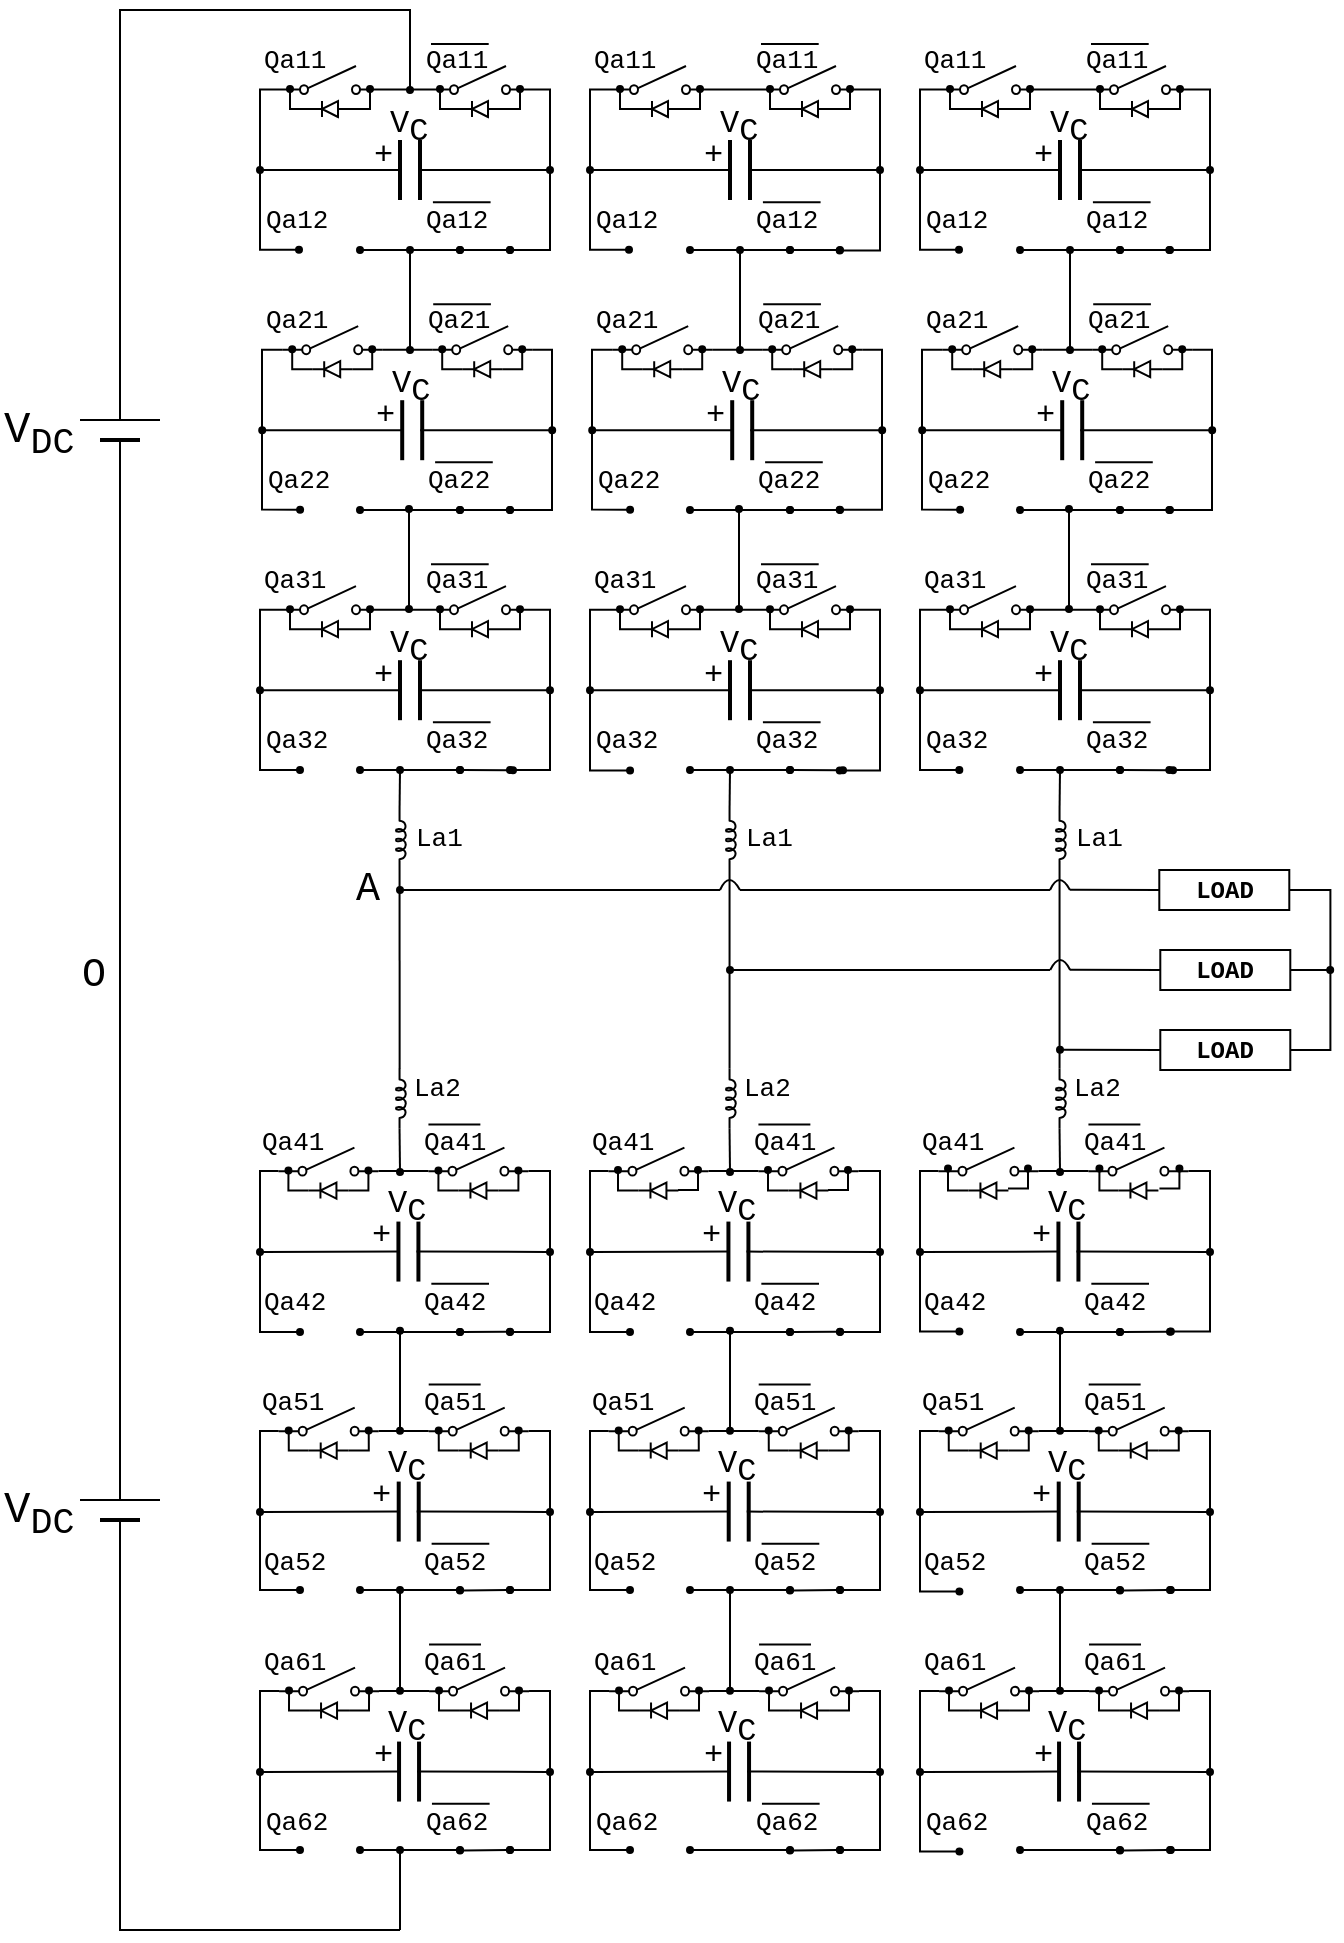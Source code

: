 <mxfile version="10.8.4" type="github"><diagram id="iKL2AW00o69sMmrHjwR3" name="Page-1"><mxGraphModel dx="2057" dy="1170" grid="1" gridSize="5" guides="1" tooltips="1" connect="1" arrows="1" fold="1" page="1" pageScale="1" pageWidth="827" pageHeight="1169" math="0" shadow="0"><root><mxCell id="0"/><mxCell id="1" parent="0"/><mxCell id="cYpvPF9mMGufbuj8z-sn-296" value="" style="group" parent="1" vertex="1" connectable="0"><mxGeometry x="239.214" y="539.786" width="42.5" height="50" as="geometry"/></mxCell><mxCell id="cYpvPF9mMGufbuj8z-sn-297" value="" style="group" parent="cYpvPF9mMGufbuj8z-sn-296" vertex="1" connectable="0"><mxGeometry width="42.5" height="50" as="geometry"/></mxCell><mxCell id="cYpvPF9mMGufbuj8z-sn-298" value="" style="pointerEvents=1;verticalLabelPosition=bottom;shadow=0;dashed=0;align=center;fillColor=#ffffff;html=1;verticalAlign=top;strokeWidth=1;shape=mxgraph.electrical.electro-mechanical.simple_switch;direction=north;rotation=-90;flipV=1;flipH=1;" parent="cYpvPF9mMGufbuj8z-sn-297" vertex="1"><mxGeometry x="13" y="50" width="14" height="50" as="geometry"/></mxCell><mxCell id="cYpvPF9mMGufbuj8z-sn-299" style="edgeStyle=orthogonalEdgeStyle;rounded=0;orthogonalLoop=1;jettySize=auto;html=1;exitX=1;exitY=0.5;exitDx=0;exitDy=0;exitPerimeter=0;startSize=5;endArrow=oval;endFill=1;endSize=3;" parent="cYpvPF9mMGufbuj8z-sn-297" source="cYpvPF9mMGufbuj8z-sn-301" edge="1"><mxGeometry relative="1" as="geometry"><mxPoint y="79.5" as="targetPoint"/><Array as="points"><mxPoint y="89.5"/></Array></mxGeometry></mxCell><mxCell id="cYpvPF9mMGufbuj8z-sn-300" style="edgeStyle=orthogonalEdgeStyle;rounded=0;orthogonalLoop=1;jettySize=auto;html=1;startSize=5;endArrow=oval;endFill=1;endSize=3;exitX=0.004;exitY=0.47;exitDx=0;exitDy=0;exitPerimeter=0;" parent="cYpvPF9mMGufbuj8z-sn-297" edge="1"><mxGeometry relative="1" as="geometry"><mxPoint x="40" y="79.5" as="targetPoint"/><mxPoint x="30" y="89.5" as="sourcePoint"/><Array as="points"><mxPoint x="40" y="89.5"/></Array></mxGeometry></mxCell><mxCell id="cYpvPF9mMGufbuj8z-sn-301" value="" style="pointerEvents=1;fillColor=#000000;verticalLabelPosition=bottom;shadow=0;dashed=0;align=center;fillColor=#ffffff;html=1;verticalAlign=top;strokeWidth=1;shape=mxgraph.electrical.diodes.diode;direction=north;rotation=-90;" parent="cYpvPF9mMGufbuj8z-sn-297" vertex="1"><mxGeometry x="16" y="79.5" width="8" height="20" as="geometry"/></mxCell><mxCell id="cYpvPF9mMGufbuj8z-sn-302" value="&lt;font style=&quot;font-size: 13px&quot; face=&quot;Courier New&quot;&gt;Qa41&lt;/font&gt;" style="text;html=1;resizable=0;points=[];autosize=1;align=left;verticalAlign=top;spacingTop=-4;fontSize=13;" parent="cYpvPF9mMGufbuj8z-sn-297" vertex="1"><mxGeometry x="-9.5" y="54" width="45" height="20" as="geometry"/></mxCell><mxCell id="cYpvPF9mMGufbuj8z-sn-303" value="" style="endArrow=none;html=1;strokeWidth=1;fontSize=16;entryX=0.677;entryY=0.122;entryDx=0;entryDy=0;entryPerimeter=0;exitX=0.1;exitY=0.122;exitDx=0;exitDy=0;exitPerimeter=0;" parent="cYpvPF9mMGufbuj8z-sn-297" source="cYpvPF9mMGufbuj8z-sn-302" target="cYpvPF9mMGufbuj8z-sn-302" edge="1"><mxGeometry width="50" height="50" relative="1" as="geometry"><mxPoint x="-2.43" y="53.047" as="sourcePoint"/><mxPoint x="23.337" y="53.047" as="targetPoint"/></mxGeometry></mxCell><mxCell id="gMlWrB6JQao9kyZ73s_e-386" value="&lt;font style=&quot;font-size: 13px;&quot; face=&quot;Courier New&quot;&gt;Qa12&lt;/font&gt;" style="text;html=1;resizable=0;points=[];autosize=1;align=left;verticalAlign=top;spacingTop=-4;fontSize=13;" parent="1" vertex="1"><mxGeometry x="231" y="133" width="50" height="25" as="geometry"/></mxCell><mxCell id="mSweiZAHsHK13-OoorXa-1" value="" style="endArrow=none;html=1;strokeWidth=1;" parent="1" edge="1"><mxGeometry width="50" height="50" relative="1" as="geometry"><mxPoint x="60" y="244" as="sourcePoint"/><mxPoint x="100" y="244" as="targetPoint"/></mxGeometry></mxCell><mxCell id="mSweiZAHsHK13-OoorXa-2" value="" style="endArrow=none;html=1;strokeWidth=2;" parent="1" edge="1"><mxGeometry width="50" height="50" relative="1" as="geometry"><mxPoint x="70" y="254" as="sourcePoint"/><mxPoint x="90" y="254" as="targetPoint"/></mxGeometry></mxCell><mxCell id="mSweiZAHsHK13-OoorXa-3" value="" style="endArrow=oval;html=1;strokeWidth=1;rounded=0;edgeStyle=orthogonalEdgeStyle;startArrow=none;startFill=0;endFill=1;endSize=3;" parent="1" edge="1"><mxGeometry width="50" height="50" relative="1" as="geometry"><mxPoint x="80" y="244" as="sourcePoint"/><mxPoint x="225" y="79" as="targetPoint"/><Array as="points"><mxPoint x="80" y="39"/><mxPoint x="225" y="39"/></Array></mxGeometry></mxCell><mxCell id="gMlWrB6JQao9kyZ73s_e-354" value="" style="endArrow=none;html=1;startArrow=oval;startFill=1;startSize=3;" parent="1" edge="1"><mxGeometry width="50" height="50" relative="1" as="geometry"><mxPoint x="220" y="959" as="sourcePoint"/><mxPoint x="220" y="999" as="targetPoint"/></mxGeometry></mxCell><mxCell id="gMlWrB6JQao9kyZ73s_e-360" value="" style="endArrow=none;html=1;strokeWidth=1;" parent="1" edge="1"><mxGeometry width="50" height="50" relative="1" as="geometry"><mxPoint x="60" y="784" as="sourcePoint"/><mxPoint x="100" y="784" as="targetPoint"/></mxGeometry></mxCell><mxCell id="gMlWrB6JQao9kyZ73s_e-361" value="" style="endArrow=none;html=1;strokeWidth=2;" parent="1" edge="1"><mxGeometry width="50" height="50" relative="1" as="geometry"><mxPoint x="70" y="794" as="sourcePoint"/><mxPoint x="90" y="794" as="targetPoint"/></mxGeometry></mxCell><mxCell id="gMlWrB6JQao9kyZ73s_e-362" value="" style="endArrow=none;html=1;strokeWidth=1;" parent="1" edge="1"><mxGeometry width="50" height="50" relative="1" as="geometry"><mxPoint x="80" y="784" as="sourcePoint"/><mxPoint x="80" y="254" as="targetPoint"/></mxGeometry></mxCell><mxCell id="gMlWrB6JQao9kyZ73s_e-363" value="" style="endArrow=none;html=1;strokeWidth=1;edgeStyle=orthogonalEdgeStyle;rounded=0;" parent="1" edge="1"><mxGeometry width="50" height="50" relative="1" as="geometry"><mxPoint x="220" y="999" as="sourcePoint"/><mxPoint x="80" y="794" as="targetPoint"/><Array as="points"><mxPoint x="220" y="999"/><mxPoint x="80" y="999"/></Array></mxGeometry></mxCell><mxCell id="9TEvT9_EGcsHcQvSf2CI-377" style="edgeStyle=orthogonalEdgeStyle;rounded=0;orthogonalLoop=1;jettySize=auto;html=1;exitX=1;exitY=0.5;exitDx=0;exitDy=0;entryX=1;entryY=0.5;entryDx=0;entryDy=0;endArrow=none;endFill=0;fontFamily=Courier New;fontSize=10;" edge="1" parent="1" source="gMlWrB6JQao9kyZ73s_e-369" target="9TEvT9_EGcsHcQvSf2CI-376"><mxGeometry relative="1" as="geometry"/></mxCell><mxCell id="9TEvT9_EGcsHcQvSf2CI-382" style="edgeStyle=orthogonalEdgeStyle;curved=1;orthogonalLoop=1;jettySize=auto;html=1;exitX=0;exitY=0.5;exitDx=0;exitDy=0;endArrow=none;endFill=0;endSize=3;fontFamily=Courier New;fontSize=10;" edge="1" parent="1" source="gMlWrB6JQao9kyZ73s_e-369"><mxGeometry relative="1" as="geometry"><mxPoint x="555" y="478.93" as="targetPoint"/></mxGeometry></mxCell><mxCell id="gMlWrB6JQao9kyZ73s_e-369" value="&lt;b&gt;&lt;font face=&quot;Courier New&quot;&gt;LOAD&lt;/font&gt;&lt;/b&gt;" style="rounded=0;whiteSpace=wrap;html=1;verticalAlign=middle;align=center;" parent="1" vertex="1"><mxGeometry x="599.651" y="469" width="65" height="20" as="geometry"/></mxCell><mxCell id="gMlWrB6JQao9kyZ73s_e-371" value="" style="endArrow=none;html=1;strokeWidth=1;startArrow=oval;startFill=1;startSize=3;" parent="1" edge="1"><mxGeometry width="50" height="50" relative="1" as="geometry"><mxPoint x="220" y="479" as="sourcePoint"/><mxPoint x="380" y="479" as="targetPoint"/></mxGeometry></mxCell><mxCell id="gMlWrB6JQao9kyZ73s_e-372" value="&lt;font style=&quot;font-size: 22px&quot; face=&quot;Courier New&quot;&gt;V&lt;sub&gt;DC&lt;/sub&gt;&lt;/font&gt;" style="text;html=1;resizable=0;points=[];autosize=1;align=left;verticalAlign=top;spacingTop=-4;" parent="1" vertex="1"><mxGeometry x="20" y="234" width="50" height="25" as="geometry"/></mxCell><mxCell id="gMlWrB6JQao9kyZ73s_e-373" value="&lt;font style=&quot;font-size: 22px&quot; face=&quot;Courier New&quot;&gt;V&lt;sub&gt;DC&lt;/sub&gt;&lt;/font&gt;" style="text;html=1;resizable=0;points=[];autosize=1;align=left;verticalAlign=top;spacingTop=-4;" parent="1" vertex="1"><mxGeometry x="20" y="774" width="50" height="25" as="geometry"/></mxCell><mxCell id="gMlWrB6JQao9kyZ73s_e-377" value="&lt;font style=&quot;font-size: 20px&quot; face=&quot;Courier New&quot;&gt;A&lt;/font&gt;" style="text;html=1;resizable=0;points=[];autosize=1;align=left;verticalAlign=top;spacingTop=-4;" parent="1" vertex="1"><mxGeometry x="195.5" y="464" width="25" height="20" as="geometry"/></mxCell><mxCell id="gMlWrB6JQao9kyZ73s_e-378" value="&lt;font style=&quot;font-size: 20px&quot; face=&quot;Courier New&quot;&gt;O&lt;/font&gt;" style="text;html=1;resizable=0;points=[];autosize=1;align=left;verticalAlign=top;spacingTop=-4;" parent="1" vertex="1"><mxGeometry x="58.5" y="507" width="25" height="20" as="geometry"/></mxCell><mxCell id="gMlWrB6JQao9kyZ73s_e-382" value="&lt;font style=&quot;font-size: 13px;&quot; face=&quot;Courier New&quot;&gt;Qa11&lt;/font&gt;" style="text;html=1;resizable=0;points=[];autosize=1;align=left;verticalAlign=top;spacingTop=-4;fontSize=13;" parent="1" vertex="1"><mxGeometry x="150" y="53" width="50" height="25" as="geometry"/></mxCell><mxCell id="gMlWrB6JQao9kyZ73s_e-385" value="&lt;font style=&quot;font-size: 13px;&quot; face=&quot;Courier New&quot;&gt;Qa12&lt;/font&gt;" style="text;html=1;resizable=0;points=[];autosize=1;align=left;verticalAlign=top;spacingTop=-4;fontSize=13;" parent="1" vertex="1"><mxGeometry x="151" y="133" width="50" height="25" as="geometry"/></mxCell><mxCell id="gMlWrB6JQao9kyZ73s_e-396" value="" style="endArrow=none;html=1;strokeWidth=1;fontSize=16;entryX=0.677;entryY=0.122;entryDx=0;entryDy=0;entryPerimeter=0;exitX=0.1;exitY=0.122;exitDx=0;exitDy=0;exitPerimeter=0;" parent="1" edge="1"><mxGeometry width="50" height="50" relative="1" as="geometry"><mxPoint x="236.453" y="135.07" as="sourcePoint"/><mxPoint x="265.291" y="135.07" as="targetPoint"/></mxGeometry></mxCell><mxCell id="gMlWrB6JQao9kyZ73s_e-475" value="&lt;font style=&quot;font-size: 16px;&quot; face=&quot;Courier New&quot;&gt;V&lt;sub style=&quot;font-size: 16px;&quot;&gt;C&lt;/sub&gt;&lt;/font&gt;" style="text;html=1;resizable=0;points=[];autosize=1;align=left;verticalAlign=top;spacingTop=-4;fontSize=16;" parent="1" vertex="1"><mxGeometry x="212.5" y="81.5" width="35" height="30" as="geometry"/></mxCell><mxCell id="gMlWrB6JQao9kyZ73s_e-478" value="+" style="text;html=1;resizable=0;points=[];autosize=1;align=left;verticalAlign=top;spacingTop=-4;fontSize=16;fontFamily=Courier New;" parent="1" vertex="1"><mxGeometry x="205" y="99.5" width="20" height="25" as="geometry"/></mxCell><mxCell id="cYpvPF9mMGufbuj8z-sn-11" value="" style="group" parent="1" vertex="1" connectable="0"><mxGeometry x="165" y="49" width="40" height="50" as="geometry"/></mxCell><mxCell id="cYpvPF9mMGufbuj8z-sn-12" value="" style="group" parent="cYpvPF9mMGufbuj8z-sn-11" vertex="1" connectable="0"><mxGeometry width="40" height="50" as="geometry"/></mxCell><mxCell id="cYpvPF9mMGufbuj8z-sn-7" value="" style="pointerEvents=1;verticalLabelPosition=bottom;shadow=0;dashed=0;align=center;fillColor=#ffffff;html=1;verticalAlign=top;strokeWidth=1;shape=mxgraph.electrical.electro-mechanical.simple_switch;direction=north;rotation=-90;flipV=1;flipH=1;" parent="cYpvPF9mMGufbuj8z-sn-12" vertex="1"><mxGeometry x="13" width="14" height="50" as="geometry"/></mxCell><mxCell id="cYpvPF9mMGufbuj8z-sn-8" style="edgeStyle=orthogonalEdgeStyle;rounded=0;orthogonalLoop=1;jettySize=auto;html=1;exitX=1;exitY=0.5;exitDx=0;exitDy=0;exitPerimeter=0;startSize=5;endArrow=oval;endFill=1;endSize=3;" parent="cYpvPF9mMGufbuj8z-sn-12" source="cYpvPF9mMGufbuj8z-sn-10" edge="1"><mxGeometry relative="1" as="geometry"><mxPoint y="29.5" as="targetPoint"/><Array as="points"><mxPoint y="39.5"/></Array></mxGeometry></mxCell><mxCell id="cYpvPF9mMGufbuj8z-sn-9" style="edgeStyle=orthogonalEdgeStyle;rounded=0;orthogonalLoop=1;jettySize=auto;html=1;startSize=5;endArrow=oval;endFill=1;endSize=3;exitX=0.004;exitY=0.47;exitDx=0;exitDy=0;exitPerimeter=0;" parent="cYpvPF9mMGufbuj8z-sn-12" edge="1"><mxGeometry relative="1" as="geometry"><mxPoint x="40" y="29.5" as="targetPoint"/><mxPoint x="30" y="39.5" as="sourcePoint"/><Array as="points"><mxPoint x="40" y="39.5"/></Array></mxGeometry></mxCell><mxCell id="cYpvPF9mMGufbuj8z-sn-10" value="" style="pointerEvents=1;fillColor=#000000;verticalLabelPosition=bottom;shadow=0;dashed=0;align=center;fillColor=#ffffff;html=1;verticalAlign=top;strokeWidth=1;shape=mxgraph.electrical.diodes.diode;direction=north;rotation=-90;" parent="cYpvPF9mMGufbuj8z-sn-12" vertex="1"><mxGeometry x="16" y="29.5" width="8" height="20" as="geometry"/></mxCell><mxCell id="cYpvPF9mMGufbuj8z-sn-13" value="" style="group" parent="1" vertex="1" connectable="0"><mxGeometry x="240" y="49" width="42.5" height="50" as="geometry"/></mxCell><mxCell id="cYpvPF9mMGufbuj8z-sn-14" value="" style="group" parent="cYpvPF9mMGufbuj8z-sn-13" vertex="1" connectable="0"><mxGeometry width="42.5" height="50" as="geometry"/></mxCell><mxCell id="cYpvPF9mMGufbuj8z-sn-15" value="" style="pointerEvents=1;verticalLabelPosition=bottom;shadow=0;dashed=0;align=center;fillColor=#ffffff;html=1;verticalAlign=top;strokeWidth=1;shape=mxgraph.electrical.electro-mechanical.simple_switch;direction=north;rotation=-90;flipV=1;flipH=1;" parent="cYpvPF9mMGufbuj8z-sn-14" vertex="1"><mxGeometry x="13" width="14" height="50" as="geometry"/></mxCell><mxCell id="cYpvPF9mMGufbuj8z-sn-16" style="edgeStyle=orthogonalEdgeStyle;rounded=0;orthogonalLoop=1;jettySize=auto;html=1;exitX=1;exitY=0.5;exitDx=0;exitDy=0;exitPerimeter=0;startSize=5;endArrow=oval;endFill=1;endSize=3;" parent="cYpvPF9mMGufbuj8z-sn-14" source="cYpvPF9mMGufbuj8z-sn-18" edge="1"><mxGeometry relative="1" as="geometry"><mxPoint y="29.5" as="targetPoint"/><Array as="points"><mxPoint y="39.5"/></Array></mxGeometry></mxCell><mxCell id="cYpvPF9mMGufbuj8z-sn-17" style="edgeStyle=orthogonalEdgeStyle;rounded=0;orthogonalLoop=1;jettySize=auto;html=1;startSize=5;endArrow=oval;endFill=1;endSize=3;exitX=0.004;exitY=0.47;exitDx=0;exitDy=0;exitPerimeter=0;" parent="cYpvPF9mMGufbuj8z-sn-14" edge="1"><mxGeometry relative="1" as="geometry"><mxPoint x="40" y="29.5" as="targetPoint"/><mxPoint x="30" y="39.5" as="sourcePoint"/><Array as="points"><mxPoint x="40" y="39.5"/></Array></mxGeometry></mxCell><mxCell id="cYpvPF9mMGufbuj8z-sn-18" value="" style="pointerEvents=1;fillColor=#000000;verticalLabelPosition=bottom;shadow=0;dashed=0;align=center;fillColor=#ffffff;html=1;verticalAlign=top;strokeWidth=1;shape=mxgraph.electrical.diodes.diode;direction=north;rotation=-90;" parent="cYpvPF9mMGufbuj8z-sn-14" vertex="1"><mxGeometry x="16" y="29.5" width="8" height="20" as="geometry"/></mxCell><mxCell id="gMlWrB6JQao9kyZ73s_e-383" value="&lt;font style=&quot;font-size: 13px;&quot; face=&quot;Courier New&quot;&gt;Qa11&lt;/font&gt;" style="text;html=1;resizable=0;points=[];autosize=1;align=left;verticalAlign=top;spacingTop=-4;fontSize=13;" parent="cYpvPF9mMGufbuj8z-sn-14" vertex="1"><mxGeometry x="-9.5" y="4" width="50" height="25" as="geometry"/></mxCell><mxCell id="gMlWrB6JQao9kyZ73s_e-384" value="" style="endArrow=none;html=1;strokeWidth=1;fontSize=16;entryX=0.677;entryY=0.122;entryDx=0;entryDy=0;entryPerimeter=0;exitX=0.1;exitY=0.122;exitDx=0;exitDy=0;exitPerimeter=0;" parent="cYpvPF9mMGufbuj8z-sn-14" source="gMlWrB6JQao9kyZ73s_e-383" target="gMlWrB6JQao9kyZ73s_e-383" edge="1"><mxGeometry width="50" height="50" relative="1" as="geometry"><mxPoint x="-2.43" y="3.047" as="sourcePoint"/><mxPoint x="23.337" y="3.047" as="targetPoint"/></mxGeometry></mxCell><mxCell id="cYpvPF9mMGufbuj8z-sn-1" value="" style="group;direction=west;rotation=-90;" parent="1" vertex="1" connectable="0"><mxGeometry x="210" y="114" width="30" height="10" as="geometry"/></mxCell><mxCell id="mSweiZAHsHK13-OoorXa-4" value="" style="endArrow=none;html=1;strokeWidth=2;" parent="cYpvPF9mMGufbuj8z-sn-1" edge="1"><mxGeometry width="50" height="50" relative="1" as="geometry"><mxPoint x="10" y="-10" as="sourcePoint"/><mxPoint x="10" y="20" as="targetPoint"/></mxGeometry></mxCell><mxCell id="mSweiZAHsHK13-OoorXa-5" value="" style="endArrow=none;html=1;strokeWidth=2;" parent="cYpvPF9mMGufbuj8z-sn-1" edge="1"><mxGeometry width="50" height="50" relative="1" as="geometry"><mxPoint x="20" y="-10" as="sourcePoint"/><mxPoint x="20" y="20" as="targetPoint"/></mxGeometry></mxCell><mxCell id="cYpvPF9mMGufbuj8z-sn-27" value="" style="endArrow=none;html=1;strokeWidth=1;fontFamily=Courier New;fontSize=16;exitX=1;exitY=0.84;exitDx=0;exitDy=0;exitPerimeter=0;entryX=0;entryY=0.84;entryDx=0;entryDy=0;entryPerimeter=0;" parent="1" source="cYpvPF9mMGufbuj8z-sn-7" target="cYpvPF9mMGufbuj8z-sn-15" edge="1"><mxGeometry width="50" height="50" relative="1" as="geometry"><mxPoint x="215" y="104" as="sourcePoint"/><mxPoint x="265" y="54" as="targetPoint"/></mxGeometry></mxCell><mxCell id="cYpvPF9mMGufbuj8z-sn-28" value="" style="endArrow=none;html=1;strokeWidth=1;fontFamily=Courier New;fontSize=16;entryX=0;entryY=0.84;entryDx=0;entryDy=0;entryPerimeter=0;exitX=0.37;exitY=1.036;exitDx=0;exitDy=0;exitPerimeter=0;edgeStyle=orthogonalEdgeStyle;rounded=0;endFill=0;startArrow=oval;startFill=1;startSize=3;" parent="1" source="gMlWrB6JQao9kyZ73s_e-385" target="cYpvPF9mMGufbuj8z-sn-7" edge="1"><mxGeometry width="50" height="50" relative="1" as="geometry"><mxPoint x="160" y="158.667" as="sourcePoint"/><mxPoint x="150" y="89" as="targetPoint"/><Array as="points"><mxPoint x="150" y="159"/><mxPoint x="150" y="79"/></Array></mxGeometry></mxCell><mxCell id="cYpvPF9mMGufbuj8z-sn-29" value="" style="endArrow=oval;html=1;strokeWidth=1;fontFamily=Courier New;fontSize=16;exitX=1;exitY=0.84;exitDx=0;exitDy=0;exitPerimeter=0;edgeStyle=orthogonalEdgeStyle;rounded=0;endFill=1;endSize=3;" parent="1" source="cYpvPF9mMGufbuj8z-sn-15" edge="1"><mxGeometry width="50" height="50" relative="1" as="geometry"><mxPoint x="294.944" y="74.167" as="sourcePoint"/><mxPoint x="275" y="159" as="targetPoint"/><Array as="points"><mxPoint x="295" y="79"/><mxPoint x="295" y="159"/></Array></mxGeometry></mxCell><mxCell id="cYpvPF9mMGufbuj8z-sn-30" value="" style="endArrow=none;html=1;strokeWidth=1;fontFamily=Courier New;fontSize=16;startArrow=oval;startFill=1;startSize=3;" parent="1" edge="1"><mxGeometry width="50" height="50" relative="1" as="geometry"><mxPoint x="150" y="119" as="sourcePoint"/><mxPoint x="220" y="119" as="targetPoint"/></mxGeometry></mxCell><mxCell id="cYpvPF9mMGufbuj8z-sn-31" value="" style="endArrow=none;html=1;strokeWidth=1;fontFamily=Courier New;fontSize=16;startArrow=oval;startFill=1;startSize=3;" parent="1" edge="1"><mxGeometry width="50" height="50" relative="1" as="geometry"><mxPoint x="295" y="119" as="sourcePoint"/><mxPoint x="229" y="119" as="targetPoint"/></mxGeometry></mxCell><mxCell id="cYpvPF9mMGufbuj8z-sn-32" value="" style="endArrow=oval;html=1;strokeWidth=1;fontFamily=Courier New;fontSize=16;endFill=1;endSize=3;startArrow=oval;startFill=1;startSize=3;" parent="1" edge="1"><mxGeometry width="50" height="50" relative="1" as="geometry"><mxPoint x="200" y="159" as="sourcePoint"/><mxPoint x="250" y="159" as="targetPoint"/></mxGeometry></mxCell><mxCell id="cYpvPF9mMGufbuj8z-sn-58" value="" style="endArrow=oval;html=1;strokeWidth=1;fontFamily=Courier New;fontSize=16;startArrow=oval;startFill=1;endFill=1;endSize=3;startSize=3;" parent="1" edge="1"><mxGeometry width="50" height="50" relative="1" as="geometry"><mxPoint x="225" y="209" as="sourcePoint"/><mxPoint x="225" y="159" as="targetPoint"/></mxGeometry></mxCell><mxCell id="cYpvPF9mMGufbuj8z-sn-209" value="" style="endArrow=oval;html=1;strokeWidth=1;fontFamily=Courier New;fontSize=16;startArrow=none;startFill=0;endFill=1;endSize=3;startSize=3;exitX=0;exitY=0.645;exitDx=0;exitDy=0;exitPerimeter=0;" parent="1" source="5a_LnRT2-dVluFv_cCjg-15" edge="1"><mxGeometry width="50" height="50" relative="1" as="geometry"><mxPoint x="219.571" y="429.286" as="sourcePoint"/><mxPoint x="220" y="419" as="targetPoint"/></mxGeometry></mxCell><mxCell id="cYpvPF9mMGufbuj8z-sn-130" value="&lt;font style=&quot;font-size: 13px;&quot; face=&quot;Courier New&quot;&gt;Qa21&lt;/font&gt;" style="text;html=1;resizable=0;points=[];autosize=1;align=left;verticalAlign=top;spacingTop=-4;fontSize=13;" parent="1" vertex="1"><mxGeometry x="151.1" y="183.1" width="50" height="25" as="geometry"/></mxCell><mxCell id="cYpvPF9mMGufbuj8z-sn-131" value="&lt;font style=&quot;font-size: 13px;&quot; face=&quot;Courier New&quot;&gt;Qa22&lt;/font&gt;" style="text;html=1;resizable=0;points=[];autosize=1;align=left;verticalAlign=top;spacingTop=-4;fontSize=13;" parent="1" vertex="1"><mxGeometry x="152.1" y="263.1" width="50" height="25" as="geometry"/></mxCell><mxCell id="cYpvPF9mMGufbuj8z-sn-132" value="&lt;font style=&quot;font-size: 13px;&quot; face=&quot;Courier New&quot;&gt;Qa22&lt;/font&gt;" style="text;html=1;resizable=0;points=[];autosize=1;align=left;verticalAlign=top;spacingTop=-4;fontSize=13;" parent="1" vertex="1"><mxGeometry x="232.1" y="263.1" width="50" height="25" as="geometry"/></mxCell><mxCell id="cYpvPF9mMGufbuj8z-sn-133" value="" style="endArrow=none;html=1;strokeWidth=1;fontSize=16;entryX=0.677;entryY=0.122;entryDx=0;entryDy=0;entryPerimeter=0;exitX=0.1;exitY=0.122;exitDx=0;exitDy=0;exitPerimeter=0;" parent="1" edge="1"><mxGeometry width="50" height="50" relative="1" as="geometry"><mxPoint x="237.553" y="265.17" as="sourcePoint"/><mxPoint x="266.391" y="265.17" as="targetPoint"/></mxGeometry></mxCell><mxCell id="cYpvPF9mMGufbuj8z-sn-134" value="&lt;font style=&quot;font-size: 16px;&quot; face=&quot;Courier New&quot;&gt;V&lt;sub style=&quot;font-size: 16px;&quot;&gt;C&lt;/sub&gt;&lt;/font&gt;" style="text;html=1;resizable=0;points=[];autosize=1;align=left;verticalAlign=top;spacingTop=-4;fontSize=16;" parent="1" vertex="1"><mxGeometry x="213.6" y="211.6" width="35" height="30" as="geometry"/></mxCell><mxCell id="cYpvPF9mMGufbuj8z-sn-135" value="+" style="text;html=1;resizable=0;points=[];autosize=1;align=left;verticalAlign=top;spacingTop=-4;fontSize=16;fontFamily=Courier New;" parent="1" vertex="1"><mxGeometry x="206.1" y="229.6" width="20" height="25" as="geometry"/></mxCell><mxCell id="cYpvPF9mMGufbuj8z-sn-136" value="" style="group" parent="1" vertex="1" connectable="0"><mxGeometry x="166.1" y="179.1" width="40" height="50" as="geometry"/></mxCell><mxCell id="cYpvPF9mMGufbuj8z-sn-137" value="" style="group" parent="cYpvPF9mMGufbuj8z-sn-136" vertex="1" connectable="0"><mxGeometry width="40" height="50" as="geometry"/></mxCell><mxCell id="cYpvPF9mMGufbuj8z-sn-138" value="" style="pointerEvents=1;verticalLabelPosition=bottom;shadow=0;dashed=0;align=center;fillColor=#ffffff;html=1;verticalAlign=top;strokeWidth=1;shape=mxgraph.electrical.electro-mechanical.simple_switch;direction=north;rotation=-90;flipV=1;flipH=1;" parent="cYpvPF9mMGufbuj8z-sn-137" vertex="1"><mxGeometry x="13" width="14" height="50" as="geometry"/></mxCell><mxCell id="cYpvPF9mMGufbuj8z-sn-139" style="edgeStyle=orthogonalEdgeStyle;rounded=0;orthogonalLoop=1;jettySize=auto;html=1;exitX=1;exitY=0.5;exitDx=0;exitDy=0;exitPerimeter=0;startSize=5;endArrow=oval;endFill=1;endSize=3;" parent="cYpvPF9mMGufbuj8z-sn-137" source="cYpvPF9mMGufbuj8z-sn-141" edge="1"><mxGeometry relative="1" as="geometry"><mxPoint y="29.5" as="targetPoint"/><Array as="points"><mxPoint y="39.5"/></Array></mxGeometry></mxCell><mxCell id="cYpvPF9mMGufbuj8z-sn-140" style="edgeStyle=orthogonalEdgeStyle;rounded=0;orthogonalLoop=1;jettySize=auto;html=1;startSize=5;endArrow=oval;endFill=1;endSize=3;exitX=0.004;exitY=0.47;exitDx=0;exitDy=0;exitPerimeter=0;" parent="cYpvPF9mMGufbuj8z-sn-137" edge="1"><mxGeometry relative="1" as="geometry"><mxPoint x="40" y="29.5" as="targetPoint"/><mxPoint x="30" y="39.5" as="sourcePoint"/><Array as="points"><mxPoint x="40" y="39.5"/></Array></mxGeometry></mxCell><mxCell id="cYpvPF9mMGufbuj8z-sn-141" value="" style="pointerEvents=1;fillColor=#000000;verticalLabelPosition=bottom;shadow=0;dashed=0;align=center;fillColor=#ffffff;html=1;verticalAlign=top;strokeWidth=1;shape=mxgraph.electrical.diodes.diode;direction=north;rotation=-90;" parent="cYpvPF9mMGufbuj8z-sn-137" vertex="1"><mxGeometry x="16" y="29.5" width="8" height="20" as="geometry"/></mxCell><mxCell id="cYpvPF9mMGufbuj8z-sn-142" value="" style="group;fontSize=12;" parent="1" vertex="1" connectable="0"><mxGeometry x="241.1" y="179.1" width="42.5" height="50" as="geometry"/></mxCell><mxCell id="cYpvPF9mMGufbuj8z-sn-143" value="" style="group" parent="cYpvPF9mMGufbuj8z-sn-142" vertex="1" connectable="0"><mxGeometry width="42.5" height="50" as="geometry"/></mxCell><mxCell id="cYpvPF9mMGufbuj8z-sn-144" value="" style="pointerEvents=1;verticalLabelPosition=bottom;shadow=0;dashed=0;align=center;fillColor=#ffffff;html=1;verticalAlign=top;strokeWidth=1;shape=mxgraph.electrical.electro-mechanical.simple_switch;direction=north;rotation=-90;flipV=1;flipH=1;" parent="cYpvPF9mMGufbuj8z-sn-143" vertex="1"><mxGeometry x="13" width="14" height="50" as="geometry"/></mxCell><mxCell id="cYpvPF9mMGufbuj8z-sn-145" style="edgeStyle=orthogonalEdgeStyle;rounded=0;orthogonalLoop=1;jettySize=auto;html=1;exitX=1;exitY=0.5;exitDx=0;exitDy=0;exitPerimeter=0;startSize=5;endArrow=oval;endFill=1;endSize=3;" parent="cYpvPF9mMGufbuj8z-sn-143" source="cYpvPF9mMGufbuj8z-sn-147" edge="1"><mxGeometry relative="1" as="geometry"><mxPoint y="29.5" as="targetPoint"/><Array as="points"><mxPoint y="39.5"/></Array></mxGeometry></mxCell><mxCell id="cYpvPF9mMGufbuj8z-sn-146" style="edgeStyle=orthogonalEdgeStyle;rounded=0;orthogonalLoop=1;jettySize=auto;html=1;startSize=5;endArrow=oval;endFill=1;endSize=3;exitX=0.004;exitY=0.47;exitDx=0;exitDy=0;exitPerimeter=0;" parent="cYpvPF9mMGufbuj8z-sn-143" edge="1"><mxGeometry relative="1" as="geometry"><mxPoint x="40" y="29.5" as="targetPoint"/><mxPoint x="30" y="39.5" as="sourcePoint"/><Array as="points"><mxPoint x="40" y="39.5"/></Array></mxGeometry></mxCell><mxCell id="cYpvPF9mMGufbuj8z-sn-147" value="" style="pointerEvents=1;fillColor=#000000;verticalLabelPosition=bottom;shadow=0;dashed=0;align=center;fillColor=#ffffff;html=1;verticalAlign=top;strokeWidth=1;shape=mxgraph.electrical.diodes.diode;direction=north;rotation=-90;" parent="cYpvPF9mMGufbuj8z-sn-143" vertex="1"><mxGeometry x="16" y="29.5" width="8" height="20" as="geometry"/></mxCell><mxCell id="cYpvPF9mMGufbuj8z-sn-148" value="&lt;font style=&quot;font-size: 13px;&quot; face=&quot;Courier New&quot;&gt;Qa21&lt;/font&gt;" style="text;html=1;resizable=0;points=[];autosize=1;align=left;verticalAlign=top;spacingTop=-4;fontSize=13;" parent="cYpvPF9mMGufbuj8z-sn-143" vertex="1"><mxGeometry x="-9.5" y="4" width="50" height="25" as="geometry"/></mxCell><mxCell id="cYpvPF9mMGufbuj8z-sn-149" value="" style="endArrow=none;html=1;strokeWidth=1;fontSize=16;entryX=0.677;entryY=0.122;entryDx=0;entryDy=0;entryPerimeter=0;exitX=0.1;exitY=0.122;exitDx=0;exitDy=0;exitPerimeter=0;" parent="cYpvPF9mMGufbuj8z-sn-143" source="cYpvPF9mMGufbuj8z-sn-148" target="cYpvPF9mMGufbuj8z-sn-148" edge="1"><mxGeometry width="50" height="50" relative="1" as="geometry"><mxPoint x="-2.43" y="3.047" as="sourcePoint"/><mxPoint x="23.337" y="3.047" as="targetPoint"/></mxGeometry></mxCell><mxCell id="cYpvPF9mMGufbuj8z-sn-150" value="" style="group;direction=west;rotation=-90;" parent="1" vertex="1" connectable="0"><mxGeometry x="211.1" y="244.1" width="30" height="10" as="geometry"/></mxCell><mxCell id="cYpvPF9mMGufbuj8z-sn-151" value="" style="endArrow=none;html=1;strokeWidth=2;" parent="cYpvPF9mMGufbuj8z-sn-150" edge="1"><mxGeometry width="50" height="50" relative="1" as="geometry"><mxPoint x="10" y="-10" as="sourcePoint"/><mxPoint x="10" y="20" as="targetPoint"/></mxGeometry></mxCell><mxCell id="cYpvPF9mMGufbuj8z-sn-152" value="" style="endArrow=none;html=1;strokeWidth=2;" parent="cYpvPF9mMGufbuj8z-sn-150" edge="1"><mxGeometry width="50" height="50" relative="1" as="geometry"><mxPoint x="20" y="-10" as="sourcePoint"/><mxPoint x="20" y="20" as="targetPoint"/></mxGeometry></mxCell><mxCell id="cYpvPF9mMGufbuj8z-sn-161" value="" style="endArrow=none;html=1;strokeWidth=1;fontFamily=Courier New;fontSize=16;exitX=1;exitY=0.84;exitDx=0;exitDy=0;exitPerimeter=0;entryX=0;entryY=0.84;entryDx=0;entryDy=0;entryPerimeter=0;" parent="1" source="cYpvPF9mMGufbuj8z-sn-138" target="cYpvPF9mMGufbuj8z-sn-144" edge="1"><mxGeometry width="50" height="50" relative="1" as="geometry"><mxPoint x="216.1" y="234.1" as="sourcePoint"/><mxPoint x="266.1" y="184.1" as="targetPoint"/></mxGeometry></mxCell><mxCell id="cYpvPF9mMGufbuj8z-sn-162" value="" style="endArrow=none;html=1;strokeWidth=1;fontFamily=Courier New;fontSize=16;entryX=0;entryY=0.84;entryDx=0;entryDy=0;entryPerimeter=0;exitX=0.359;exitY=1.029;exitDx=0;exitDy=0;exitPerimeter=0;edgeStyle=orthogonalEdgeStyle;rounded=0;startArrow=oval;startFill=1;endSize=4;startSize=3;" parent="1" source="cYpvPF9mMGufbuj8z-sn-131" target="cYpvPF9mMGufbuj8z-sn-138" edge="1"><mxGeometry width="50" height="50" relative="1" as="geometry"><mxPoint x="161.054" y="288.832" as="sourcePoint"/><mxPoint x="151.1" y="219.1" as="targetPoint"/><Array as="points"><mxPoint x="151" y="289"/><mxPoint x="151" y="209"/></Array></mxGeometry></mxCell><mxCell id="cYpvPF9mMGufbuj8z-sn-163" value="" style="endArrow=oval;html=1;strokeWidth=1;fontFamily=Courier New;fontSize=16;exitX=1;exitY=0.84;exitDx=0;exitDy=0;exitPerimeter=0;edgeStyle=orthogonalEdgeStyle;rounded=0;endFill=1;endSize=3;" parent="1" source="cYpvPF9mMGufbuj8z-sn-144" edge="1"><mxGeometry width="50" height="50" relative="1" as="geometry"><mxPoint x="296.044" y="204.267" as="sourcePoint"/><mxPoint x="275" y="289" as="targetPoint"/><Array as="points"><mxPoint x="296" y="209"/><mxPoint x="296" y="289"/></Array></mxGeometry></mxCell><mxCell id="cYpvPF9mMGufbuj8z-sn-164" value="" style="endArrow=none;html=1;strokeWidth=1;fontFamily=Courier New;fontSize=16;startArrow=oval;startFill=1;startSize=3;" parent="1" edge="1"><mxGeometry width="50" height="50" relative="1" as="geometry"><mxPoint x="151.1" y="249.1" as="sourcePoint"/><mxPoint x="221.1" y="249.1" as="targetPoint"/></mxGeometry></mxCell><mxCell id="cYpvPF9mMGufbuj8z-sn-165" value="" style="endArrow=none;html=1;strokeWidth=1;fontFamily=Courier New;fontSize=16;startArrow=oval;startFill=1;startSize=3;" parent="1" edge="1"><mxGeometry width="50" height="50" relative="1" as="geometry"><mxPoint x="296.1" y="249.1" as="sourcePoint"/><mxPoint x="230.1" y="249.1" as="targetPoint"/></mxGeometry></mxCell><mxCell id="cYpvPF9mMGufbuj8z-sn-166" value="" style="endArrow=oval;html=1;strokeWidth=1;fontFamily=Courier New;fontSize=16;startArrow=oval;startFill=1;endFill=1;endSize=3;startSize=3;" parent="1" edge="1"><mxGeometry width="50" height="50" relative="1" as="geometry"><mxPoint x="200" y="289" as="sourcePoint"/><mxPoint x="250" y="289" as="targetPoint"/></mxGeometry></mxCell><mxCell id="cYpvPF9mMGufbuj8z-sn-207" value="" style="endArrow=oval;html=1;strokeWidth=1;fontFamily=Courier New;fontSize=16;startArrow=oval;startFill=1;endFill=1;endSize=3;startSize=3;" parent="1" edge="1"><mxGeometry width="50" height="50" relative="1" as="geometry"><mxPoint x="224.5" y="338.5" as="sourcePoint"/><mxPoint x="224.5" y="288.5" as="targetPoint"/></mxGeometry></mxCell><mxCell id="cYpvPF9mMGufbuj8z-sn-91" value="&lt;font style=&quot;font-size: 13px;&quot; face=&quot;Courier New&quot;&gt;Qa31&lt;/font&gt;" style="text;html=1;resizable=0;points=[];autosize=1;align=left;verticalAlign=top;spacingTop=-4;fontSize=13;" parent="1" vertex="1"><mxGeometry x="150" y="313.1" width="50" height="25" as="geometry"/></mxCell><mxCell id="cYpvPF9mMGufbuj8z-sn-92" value="&lt;font style=&quot;font-size: 13px;&quot; face=&quot;Courier New&quot;&gt;Qa32&lt;/font&gt;" style="text;html=1;resizable=0;points=[];autosize=1;align=left;verticalAlign=top;spacingTop=-4;fontSize=13;" parent="1" vertex="1"><mxGeometry x="151" y="393.1" width="50" height="25" as="geometry"/></mxCell><mxCell id="cYpvPF9mMGufbuj8z-sn-93" value="&lt;font style=&quot;font-size: 13px;&quot; face=&quot;Courier New&quot;&gt;Qa32&lt;/font&gt;" style="text;html=1;resizable=0;points=[];autosize=1;align=left;verticalAlign=top;spacingTop=-4;fontSize=13;" parent="1" vertex="1"><mxGeometry x="231" y="393.1" width="50" height="25" as="geometry"/></mxCell><mxCell id="cYpvPF9mMGufbuj8z-sn-94" value="" style="endArrow=none;html=1;strokeWidth=1;fontSize=16;entryX=0.677;entryY=0.122;entryDx=0;entryDy=0;entryPerimeter=0;exitX=0.1;exitY=0.122;exitDx=0;exitDy=0;exitPerimeter=0;" parent="1" edge="1"><mxGeometry width="50" height="50" relative="1" as="geometry"><mxPoint x="236.453" y="395.17" as="sourcePoint"/><mxPoint x="265.291" y="395.17" as="targetPoint"/></mxGeometry></mxCell><mxCell id="cYpvPF9mMGufbuj8z-sn-95" value="&lt;font style=&quot;font-size: 16px;&quot; face=&quot;Courier New&quot;&gt;V&lt;sub style=&quot;font-size: 16px;&quot;&gt;C&lt;/sub&gt;&lt;/font&gt;" style="text;html=1;resizable=0;points=[];autosize=1;align=left;verticalAlign=top;spacingTop=-4;fontSize=16;" parent="1" vertex="1"><mxGeometry x="212.5" y="341.6" width="35" height="30" as="geometry"/></mxCell><mxCell id="cYpvPF9mMGufbuj8z-sn-96" value="+" style="text;html=1;resizable=0;points=[];autosize=1;align=left;verticalAlign=top;spacingTop=-4;fontSize=16;fontFamily=Courier New;" parent="1" vertex="1"><mxGeometry x="205" y="359.6" width="20" height="25" as="geometry"/></mxCell><mxCell id="cYpvPF9mMGufbuj8z-sn-97" value="" style="group" parent="1" vertex="1" connectable="0"><mxGeometry x="165" y="309.1" width="40" height="50" as="geometry"/></mxCell><mxCell id="cYpvPF9mMGufbuj8z-sn-98" value="" style="group" parent="cYpvPF9mMGufbuj8z-sn-97" vertex="1" connectable="0"><mxGeometry width="40" height="50" as="geometry"/></mxCell><mxCell id="cYpvPF9mMGufbuj8z-sn-99" value="" style="pointerEvents=1;verticalLabelPosition=bottom;shadow=0;dashed=0;align=center;fillColor=#ffffff;html=1;verticalAlign=top;strokeWidth=1;shape=mxgraph.electrical.electro-mechanical.simple_switch;direction=north;rotation=-90;flipV=1;flipH=1;" parent="cYpvPF9mMGufbuj8z-sn-98" vertex="1"><mxGeometry x="13" width="14" height="50" as="geometry"/></mxCell><mxCell id="cYpvPF9mMGufbuj8z-sn-100" style="edgeStyle=orthogonalEdgeStyle;rounded=0;orthogonalLoop=1;jettySize=auto;html=1;exitX=1;exitY=0.5;exitDx=0;exitDy=0;exitPerimeter=0;startSize=5;endArrow=oval;endFill=1;endSize=3;" parent="cYpvPF9mMGufbuj8z-sn-98" source="cYpvPF9mMGufbuj8z-sn-102" edge="1"><mxGeometry relative="1" as="geometry"><mxPoint y="29.5" as="targetPoint"/><Array as="points"><mxPoint y="39.5"/></Array></mxGeometry></mxCell><mxCell id="cYpvPF9mMGufbuj8z-sn-101" style="edgeStyle=orthogonalEdgeStyle;rounded=0;orthogonalLoop=1;jettySize=auto;html=1;startSize=5;endArrow=oval;endFill=1;endSize=3;exitX=0.004;exitY=0.47;exitDx=0;exitDy=0;exitPerimeter=0;" parent="cYpvPF9mMGufbuj8z-sn-98" edge="1"><mxGeometry relative="1" as="geometry"><mxPoint x="40" y="29.5" as="targetPoint"/><mxPoint x="30" y="39.5" as="sourcePoint"/><Array as="points"><mxPoint x="40" y="39.5"/></Array></mxGeometry></mxCell><mxCell id="cYpvPF9mMGufbuj8z-sn-102" value="" style="pointerEvents=1;fillColor=#000000;verticalLabelPosition=bottom;shadow=0;dashed=0;align=center;fillColor=#ffffff;html=1;verticalAlign=top;strokeWidth=1;shape=mxgraph.electrical.diodes.diode;direction=north;rotation=-90;" parent="cYpvPF9mMGufbuj8z-sn-98" vertex="1"><mxGeometry x="16" y="29.5" width="8" height="20" as="geometry"/></mxCell><mxCell id="cYpvPF9mMGufbuj8z-sn-103" value="" style="group" parent="1" vertex="1" connectable="0"><mxGeometry x="240" y="309.1" width="42.5" height="50" as="geometry"/></mxCell><mxCell id="cYpvPF9mMGufbuj8z-sn-104" value="" style="group" parent="cYpvPF9mMGufbuj8z-sn-103" vertex="1" connectable="0"><mxGeometry width="42.5" height="50" as="geometry"/></mxCell><mxCell id="cYpvPF9mMGufbuj8z-sn-105" value="" style="pointerEvents=1;verticalLabelPosition=bottom;shadow=0;dashed=0;align=center;fillColor=#ffffff;html=1;verticalAlign=top;strokeWidth=1;shape=mxgraph.electrical.electro-mechanical.simple_switch;direction=north;rotation=-90;flipV=1;flipH=1;" parent="cYpvPF9mMGufbuj8z-sn-104" vertex="1"><mxGeometry x="13" width="14" height="50" as="geometry"/></mxCell><mxCell id="cYpvPF9mMGufbuj8z-sn-106" style="edgeStyle=orthogonalEdgeStyle;rounded=0;orthogonalLoop=1;jettySize=auto;html=1;exitX=1;exitY=0.5;exitDx=0;exitDy=0;exitPerimeter=0;startSize=5;endArrow=oval;endFill=1;endSize=3;" parent="cYpvPF9mMGufbuj8z-sn-104" source="cYpvPF9mMGufbuj8z-sn-108" edge="1"><mxGeometry relative="1" as="geometry"><mxPoint y="29.5" as="targetPoint"/><Array as="points"><mxPoint y="39.5"/></Array></mxGeometry></mxCell><mxCell id="cYpvPF9mMGufbuj8z-sn-107" style="edgeStyle=orthogonalEdgeStyle;rounded=0;orthogonalLoop=1;jettySize=auto;html=1;startSize=5;endArrow=oval;endFill=1;endSize=3;exitX=0.004;exitY=0.47;exitDx=0;exitDy=0;exitPerimeter=0;" parent="cYpvPF9mMGufbuj8z-sn-104" edge="1"><mxGeometry relative="1" as="geometry"><mxPoint x="40" y="29.5" as="targetPoint"/><mxPoint x="30" y="39.5" as="sourcePoint"/><Array as="points"><mxPoint x="40" y="39.5"/></Array></mxGeometry></mxCell><mxCell id="cYpvPF9mMGufbuj8z-sn-108" value="" style="pointerEvents=1;fillColor=#000000;verticalLabelPosition=bottom;shadow=0;dashed=0;align=center;fillColor=#ffffff;html=1;verticalAlign=top;strokeWidth=1;shape=mxgraph.electrical.diodes.diode;direction=north;rotation=-90;" parent="cYpvPF9mMGufbuj8z-sn-104" vertex="1"><mxGeometry x="16" y="29.5" width="8" height="20" as="geometry"/></mxCell><mxCell id="cYpvPF9mMGufbuj8z-sn-109" value="&lt;font style=&quot;font-size: 13px;&quot; face=&quot;Courier New&quot;&gt;Qa31&lt;/font&gt;" style="text;html=1;resizable=0;points=[];autosize=1;align=left;verticalAlign=top;spacingTop=-4;fontSize=13;" parent="cYpvPF9mMGufbuj8z-sn-104" vertex="1"><mxGeometry x="-9.5" y="4" width="50" height="25" as="geometry"/></mxCell><mxCell id="cYpvPF9mMGufbuj8z-sn-110" value="" style="endArrow=none;html=1;strokeWidth=1;fontSize=16;entryX=0.677;entryY=0.122;entryDx=0;entryDy=0;entryPerimeter=0;exitX=0.1;exitY=0.122;exitDx=0;exitDy=0;exitPerimeter=0;" parent="cYpvPF9mMGufbuj8z-sn-104" source="cYpvPF9mMGufbuj8z-sn-109" target="cYpvPF9mMGufbuj8z-sn-109" edge="1"><mxGeometry width="50" height="50" relative="1" as="geometry"><mxPoint x="-2.43" y="3.047" as="sourcePoint"/><mxPoint x="23.337" y="3.047" as="targetPoint"/></mxGeometry></mxCell><mxCell id="cYpvPF9mMGufbuj8z-sn-111" value="" style="group;direction=west;rotation=-90;" parent="1" vertex="1" connectable="0"><mxGeometry x="210" y="374.1" width="30" height="10" as="geometry"/></mxCell><mxCell id="cYpvPF9mMGufbuj8z-sn-112" value="" style="endArrow=none;html=1;strokeWidth=2;" parent="cYpvPF9mMGufbuj8z-sn-111" edge="1"><mxGeometry width="50" height="50" relative="1" as="geometry"><mxPoint x="10" y="-10" as="sourcePoint"/><mxPoint x="10" y="20" as="targetPoint"/></mxGeometry></mxCell><mxCell id="cYpvPF9mMGufbuj8z-sn-113" value="" style="endArrow=none;html=1;strokeWidth=2;" parent="cYpvPF9mMGufbuj8z-sn-111" edge="1"><mxGeometry width="50" height="50" relative="1" as="geometry"><mxPoint x="20" y="-10" as="sourcePoint"/><mxPoint x="20" y="20" as="targetPoint"/></mxGeometry></mxCell><mxCell id="cYpvPF9mMGufbuj8z-sn-122" value="" style="endArrow=none;html=1;strokeWidth=1;fontFamily=Courier New;fontSize=16;exitX=1;exitY=0.84;exitDx=0;exitDy=0;exitPerimeter=0;entryX=0;entryY=0.84;entryDx=0;entryDy=0;entryPerimeter=0;" parent="1" source="cYpvPF9mMGufbuj8z-sn-99" target="cYpvPF9mMGufbuj8z-sn-105" edge="1"><mxGeometry width="50" height="50" relative="1" as="geometry"><mxPoint x="215" y="364.1" as="sourcePoint"/><mxPoint x="265" y="314.1" as="targetPoint"/></mxGeometry></mxCell><mxCell id="cYpvPF9mMGufbuj8z-sn-123" value="" style="endArrow=none;html=1;strokeWidth=1;fontFamily=Courier New;fontSize=16;entryX=0;entryY=0.84;entryDx=0;entryDy=0;entryPerimeter=0;edgeStyle=orthogonalEdgeStyle;rounded=0;startArrow=oval;startFill=1;startSize=3;" parent="1" target="cYpvPF9mMGufbuj8z-sn-99" edge="1"><mxGeometry width="50" height="50" relative="1" as="geometry"><mxPoint x="170" y="419" as="sourcePoint"/><mxPoint x="150" y="349.1" as="targetPoint"/><Array as="points"><mxPoint x="150" y="419"/><mxPoint x="150" y="339"/></Array></mxGeometry></mxCell><mxCell id="cYpvPF9mMGufbuj8z-sn-124" value="" style="endArrow=oval;html=1;strokeWidth=1;fontFamily=Courier New;fontSize=16;exitX=1;exitY=0.84;exitDx=0;exitDy=0;exitPerimeter=0;edgeStyle=orthogonalEdgeStyle;rounded=0;endFill=1;endSize=3;" parent="1" source="cYpvPF9mMGufbuj8z-sn-105" edge="1"><mxGeometry width="50" height="50" relative="1" as="geometry"><mxPoint x="294.944" y="334.267" as="sourcePoint"/><mxPoint x="275" y="419" as="targetPoint"/><Array as="points"><mxPoint x="295" y="339"/><mxPoint x="295" y="419"/></Array></mxGeometry></mxCell><mxCell id="cYpvPF9mMGufbuj8z-sn-125" value="" style="endArrow=none;html=1;strokeWidth=1;fontFamily=Courier New;fontSize=16;startArrow=oval;startFill=1;startSize=3;" parent="1" edge="1"><mxGeometry width="50" height="50" relative="1" as="geometry"><mxPoint x="150" y="379.1" as="sourcePoint"/><mxPoint x="220" y="379.1" as="targetPoint"/></mxGeometry></mxCell><mxCell id="cYpvPF9mMGufbuj8z-sn-126" value="" style="endArrow=none;html=1;strokeWidth=1;fontFamily=Courier New;fontSize=16;startArrow=oval;startFill=1;startSize=3;" parent="1" edge="1"><mxGeometry width="50" height="50" relative="1" as="geometry"><mxPoint x="295" y="379.1" as="sourcePoint"/><mxPoint x="229" y="379.1" as="targetPoint"/></mxGeometry></mxCell><mxCell id="cYpvPF9mMGufbuj8z-sn-127" value="" style="endArrow=oval;html=1;strokeWidth=1;fontFamily=Courier New;fontSize=16;endFill=1;endSize=3;startArrow=oval;startFill=1;startSize=3;" parent="1" edge="1"><mxGeometry width="50" height="50" relative="1" as="geometry"><mxPoint x="200" y="419" as="sourcePoint"/><mxPoint x="250" y="419" as="targetPoint"/></mxGeometry></mxCell><mxCell id="cYpvPF9mMGufbuj8z-sn-284" value="&lt;font style=&quot;font-size: 13px&quot; face=&quot;Courier New&quot;&gt;Qa41&lt;/font&gt;" style="text;html=1;resizable=0;points=[];autosize=1;align=left;verticalAlign=top;spacingTop=-4;fontSize=13;" parent="1" vertex="1"><mxGeometry x="149.214" y="593.786" width="45" height="20" as="geometry"/></mxCell><mxCell id="cYpvPF9mMGufbuj8z-sn-285" value="&lt;font style=&quot;font-size: 13px&quot; face=&quot;Courier New&quot;&gt;Qa42&lt;/font&gt;" style="text;html=1;resizable=0;points=[];autosize=1;align=left;verticalAlign=top;spacingTop=-4;fontSize=13;" parent="1" vertex="1"><mxGeometry x="150.214" y="673.786" width="45" height="20" as="geometry"/></mxCell><mxCell id="cYpvPF9mMGufbuj8z-sn-286" value="&lt;font style=&quot;font-size: 13px&quot; face=&quot;Courier New&quot;&gt;Qa42&lt;/font&gt;" style="text;html=1;resizable=0;points=[];autosize=1;align=left;verticalAlign=top;spacingTop=-4;fontSize=13;" parent="1" vertex="1"><mxGeometry x="230.214" y="673.786" width="45" height="20" as="geometry"/></mxCell><mxCell id="cYpvPF9mMGufbuj8z-sn-287" value="" style="endArrow=none;html=1;strokeWidth=1;fontSize=16;entryX=0.677;entryY=0.122;entryDx=0;entryDy=0;entryPerimeter=0;exitX=0.1;exitY=0.122;exitDx=0;exitDy=0;exitPerimeter=0;" parent="1" edge="1"><mxGeometry width="50" height="50" relative="1" as="geometry"><mxPoint x="235.668" y="675.855" as="sourcePoint"/><mxPoint x="264.505" y="675.855" as="targetPoint"/></mxGeometry></mxCell><mxCell id="cYpvPF9mMGufbuj8z-sn-288" value="&lt;font style=&quot;font-size: 16px;&quot; face=&quot;Courier New&quot;&gt;V&lt;sub style=&quot;font-size: 16px;&quot;&gt;C&lt;/sub&gt;&lt;/font&gt;" style="text;html=1;resizable=0;points=[];autosize=1;align=left;verticalAlign=top;spacingTop=-4;fontSize=16;" parent="1" vertex="1"><mxGeometry x="211.714" y="622.286" width="35" height="30" as="geometry"/></mxCell><mxCell id="cYpvPF9mMGufbuj8z-sn-289" value="+" style="text;html=1;resizable=0;points=[];autosize=1;align=left;verticalAlign=top;spacingTop=-4;fontSize=16;fontFamily=Courier New;" parent="1" vertex="1"><mxGeometry x="204.214" y="640.286" width="20" height="25" as="geometry"/></mxCell><mxCell id="cYpvPF9mMGufbuj8z-sn-290" value="" style="group" parent="1" vertex="1" connectable="0"><mxGeometry x="164.214" y="539.786" width="84.786" height="50" as="geometry"/></mxCell><mxCell id="cYpvPF9mMGufbuj8z-sn-291" value="" style="group" parent="cYpvPF9mMGufbuj8z-sn-290" vertex="1" connectable="0"><mxGeometry width="84.786" height="50" as="geometry"/></mxCell><mxCell id="cYpvPF9mMGufbuj8z-sn-292" value="" style="pointerEvents=1;verticalLabelPosition=bottom;shadow=0;dashed=0;align=center;fillColor=#ffffff;html=1;verticalAlign=top;strokeWidth=1;shape=mxgraph.electrical.electro-mechanical.simple_switch;direction=north;rotation=-90;flipV=1;flipH=1;" parent="cYpvPF9mMGufbuj8z-sn-291" vertex="1"><mxGeometry x="13" y="50" width="14" height="50" as="geometry"/></mxCell><mxCell id="cYpvPF9mMGufbuj8z-sn-293" style="edgeStyle=orthogonalEdgeStyle;rounded=0;orthogonalLoop=1;jettySize=auto;html=1;exitX=1;exitY=0.5;exitDx=0;exitDy=0;exitPerimeter=0;startSize=5;endArrow=oval;endFill=1;endSize=3;" parent="cYpvPF9mMGufbuj8z-sn-291" source="cYpvPF9mMGufbuj8z-sn-295" edge="1"><mxGeometry relative="1" as="geometry"><mxPoint y="79.5" as="targetPoint"/><Array as="points"><mxPoint y="89.5"/></Array></mxGeometry></mxCell><mxCell id="cYpvPF9mMGufbuj8z-sn-294" style="edgeStyle=orthogonalEdgeStyle;rounded=0;orthogonalLoop=1;jettySize=auto;html=1;startSize=5;endArrow=oval;endFill=1;endSize=3;exitX=0.004;exitY=0.47;exitDx=0;exitDy=0;exitPerimeter=0;" parent="cYpvPF9mMGufbuj8z-sn-291" edge="1"><mxGeometry relative="1" as="geometry"><mxPoint x="40" y="79.5" as="targetPoint"/><mxPoint x="30" y="89.5" as="sourcePoint"/><Array as="points"><mxPoint x="40" y="89.5"/></Array></mxGeometry></mxCell><mxCell id="cYpvPF9mMGufbuj8z-sn-295" value="" style="pointerEvents=1;fillColor=#000000;verticalLabelPosition=bottom;shadow=0;dashed=0;align=center;fillColor=#ffffff;html=1;verticalAlign=top;strokeWidth=1;shape=mxgraph.electrical.diodes.diode;direction=north;rotation=-90;" parent="cYpvPF9mMGufbuj8z-sn-291" vertex="1"><mxGeometry x="16" y="79.5" width="8" height="20" as="geometry"/></mxCell><mxCell id="cYpvPF9mMGufbuj8z-sn-304" value="" style="group;direction=west;rotation=-90;" parent="1" vertex="1" connectable="0"><mxGeometry x="209.214" y="654.786" width="30" height="10" as="geometry"/></mxCell><mxCell id="cYpvPF9mMGufbuj8z-sn-305" value="" style="endArrow=none;html=1;strokeWidth=2;" parent="cYpvPF9mMGufbuj8z-sn-304" edge="1"><mxGeometry width="50" height="50" relative="1" as="geometry"><mxPoint x="10" y="-10" as="sourcePoint"/><mxPoint x="10" y="20" as="targetPoint"/></mxGeometry></mxCell><mxCell id="cYpvPF9mMGufbuj8z-sn-306" value="" style="endArrow=none;html=1;strokeWidth=2;" parent="cYpvPF9mMGufbuj8z-sn-304" edge="1"><mxGeometry width="50" height="50" relative="1" as="geometry"><mxPoint x="20" y="-10" as="sourcePoint"/><mxPoint x="20" y="20" as="targetPoint"/></mxGeometry></mxCell><mxCell id="cYpvPF9mMGufbuj8z-sn-315" value="" style="endArrow=none;html=1;strokeWidth=1;fontFamily=Courier New;fontSize=16;exitX=1;exitY=0.84;exitDx=0;exitDy=0;exitPerimeter=0;entryX=0;entryY=0.84;entryDx=0;entryDy=0;entryPerimeter=0;" parent="1" source="cYpvPF9mMGufbuj8z-sn-292" target="cYpvPF9mMGufbuj8z-sn-298" edge="1"><mxGeometry width="50" height="50" relative="1" as="geometry"><mxPoint x="214.214" y="644.786" as="sourcePoint"/><mxPoint x="264.214" y="594.786" as="targetPoint"/></mxGeometry></mxCell><mxCell id="cYpvPF9mMGufbuj8z-sn-316" value="" style="endArrow=none;html=1;strokeWidth=1;fontFamily=Courier New;fontSize=16;entryX=0;entryY=0.84;entryDx=0;entryDy=0;entryPerimeter=0;edgeStyle=orthogonalEdgeStyle;rounded=0;startArrow=oval;startFill=1;endSize=3;startSize=3;" parent="1" target="cYpvPF9mMGufbuj8z-sn-292" edge="1"><mxGeometry width="50" height="50" relative="1" as="geometry"><mxPoint x="170" y="700" as="sourcePoint"/><mxPoint x="149.214" y="629.786" as="targetPoint"/><Array as="points"><mxPoint x="150" y="700"/><mxPoint x="150" y="620"/></Array></mxGeometry></mxCell><mxCell id="cYpvPF9mMGufbuj8z-sn-317" value="" style="endArrow=oval;html=1;strokeWidth=1;fontFamily=Courier New;fontSize=16;exitX=1;exitY=0.84;exitDx=0;exitDy=0;exitPerimeter=0;edgeStyle=orthogonalEdgeStyle;rounded=0;endFill=1;endSize=3;" parent="1" source="cYpvPF9mMGufbuj8z-sn-298" edge="1"><mxGeometry width="50" height="50" relative="1" as="geometry"><mxPoint x="294.159" y="614.952" as="sourcePoint"/><mxPoint x="275" y="700" as="targetPoint"/><Array as="points"><mxPoint x="295" y="620"/><mxPoint x="295" y="700"/></Array></mxGeometry></mxCell><mxCell id="cYpvPF9mMGufbuj8z-sn-318" value="" style="endArrow=none;html=1;strokeWidth=1;fontFamily=Courier New;fontSize=16;startArrow=oval;startFill=1;startSize=3;" parent="1" edge="1"><mxGeometry width="50" height="50" relative="1" as="geometry"><mxPoint x="150" y="660" as="sourcePoint"/><mxPoint x="219.214" y="659.786" as="targetPoint"/></mxGeometry></mxCell><mxCell id="cYpvPF9mMGufbuj8z-sn-319" value="" style="endArrow=none;html=1;strokeWidth=1;fontFamily=Courier New;fontSize=16;startArrow=oval;startFill=1;startSize=3;" parent="1" edge="1"><mxGeometry width="50" height="50" relative="1" as="geometry"><mxPoint x="295" y="660" as="sourcePoint"/><mxPoint x="228.214" y="659.786" as="targetPoint"/></mxGeometry></mxCell><mxCell id="cYpvPF9mMGufbuj8z-sn-320" value="" style="endArrow=oval;html=1;strokeWidth=1;fontFamily=Courier New;fontSize=16;endFill=1;endSize=3;startArrow=oval;startFill=1;startSize=3;" parent="1" edge="1"><mxGeometry width="50" height="50" relative="1" as="geometry"><mxPoint x="200" y="700" as="sourcePoint"/><mxPoint x="250" y="700" as="targetPoint"/></mxGeometry></mxCell><mxCell id="cYpvPF9mMGufbuj8z-sn-321" value="" style="endArrow=oval;html=1;strokeWidth=1;fontFamily=Courier New;fontSize=16;startArrow=oval;startFill=1;endFill=1;endSize=3;startSize=3;" parent="1" edge="1"><mxGeometry width="50" height="50" relative="1" as="geometry"><mxPoint x="220" y="749.429" as="sourcePoint"/><mxPoint x="220" y="699.429" as="targetPoint"/></mxGeometry></mxCell><mxCell id="kNwwG2gz4NDzT9NdUPL1-1" value="" style="endArrow=oval;html=1;startArrow=oval;startFill=1;endFill=1;endSize=3;startSize=3;" parent="1" edge="1"><mxGeometry width="50" height="50" relative="1" as="geometry"><mxPoint x="250" y="159" as="sourcePoint"/><mxPoint x="275" y="159" as="targetPoint"/></mxGeometry></mxCell><mxCell id="kNwwG2gz4NDzT9NdUPL1-2" value="" style="endArrow=oval;html=1;startArrow=oval;startFill=1;endFill=1;endSize=3;startSize=3;" parent="1" edge="1"><mxGeometry width="50" height="50" relative="1" as="geometry"><mxPoint x="250" y="289" as="sourcePoint"/><mxPoint x="275" y="289" as="targetPoint"/></mxGeometry></mxCell><mxCell id="kNwwG2gz4NDzT9NdUPL1-3" value="" style="endArrow=oval;html=1;startArrow=oval;startFill=1;endFill=1;endSize=3;startSize=3;" parent="1" edge="1"><mxGeometry width="50" height="50" relative="1" as="geometry"><mxPoint x="250" y="419" as="sourcePoint"/><mxPoint x="276.5" y="419.074" as="targetPoint"/></mxGeometry></mxCell><mxCell id="5a_LnRT2-dVluFv_cCjg-1" value="" style="endArrow=oval;html=1;startArrow=oval;startFill=1;endFill=1;endSize=3;startSize=3;" parent="1" edge="1"><mxGeometry width="50" height="50" relative="1" as="geometry"><mxPoint x="250" y="700" as="sourcePoint"/><mxPoint x="275" y="699.907" as="targetPoint"/></mxGeometry></mxCell><mxCell id="5a_LnRT2-dVluFv_cCjg-2" value="" style="endArrow=oval;html=1;startArrow=oval;startFill=1;endFill=1;endSize=3;startSize=3;" parent="1" edge="1"><mxGeometry width="50" height="50" relative="1" as="geometry"><mxPoint x="250" y="829.208" as="sourcePoint"/><mxPoint x="275" y="829" as="targetPoint"/></mxGeometry></mxCell><mxCell id="5a_LnRT2-dVluFv_cCjg-3" value="" style="endArrow=oval;html=1;startArrow=oval;startFill=1;endFill=1;endSize=3;startSize=3;" parent="1" edge="1"><mxGeometry width="50" height="50" relative="1" as="geometry"><mxPoint x="250" y="959.208" as="sourcePoint"/><mxPoint x="275" y="959" as="targetPoint"/></mxGeometry></mxCell><mxCell id="cYpvPF9mMGufbuj8z-sn-323" value="&lt;font style=&quot;font-size: 13px&quot; face=&quot;Courier New&quot;&gt;Qa51&lt;/font&gt;" style="text;html=1;resizable=0;points=[];autosize=1;align=left;verticalAlign=top;spacingTop=-4;fontSize=13;" parent="1" vertex="1"><mxGeometry x="149.357" y="723.786" width="45" height="20" as="geometry"/></mxCell><mxCell id="cYpvPF9mMGufbuj8z-sn-324" value="&lt;font style=&quot;font-size: 13px&quot; face=&quot;Courier New&quot;&gt;Qa52&lt;/font&gt;" style="text;html=1;resizable=0;points=[];autosize=1;align=left;verticalAlign=top;spacingTop=-4;fontSize=13;" parent="1" vertex="1"><mxGeometry x="150.357" y="803.786" width="45" height="20" as="geometry"/></mxCell><mxCell id="cYpvPF9mMGufbuj8z-sn-325" value="&lt;font style=&quot;font-size: 13px&quot; face=&quot;Courier New&quot;&gt;Qa52&lt;/font&gt;" style="text;html=1;resizable=0;points=[];autosize=1;align=left;verticalAlign=top;spacingTop=-4;fontSize=13;" parent="1" vertex="1"><mxGeometry x="230.357" y="803.786" width="45" height="20" as="geometry"/></mxCell><mxCell id="cYpvPF9mMGufbuj8z-sn-326" value="" style="endArrow=none;html=1;strokeWidth=1;fontSize=16;entryX=0.677;entryY=0.122;entryDx=0;entryDy=0;entryPerimeter=0;exitX=0.1;exitY=0.122;exitDx=0;exitDy=0;exitPerimeter=0;" parent="1" edge="1"><mxGeometry width="50" height="50" relative="1" as="geometry"><mxPoint x="235.811" y="805.855" as="sourcePoint"/><mxPoint x="264.648" y="805.855" as="targetPoint"/></mxGeometry></mxCell><mxCell id="cYpvPF9mMGufbuj8z-sn-327" value="&lt;font style=&quot;font-size: 16px;&quot; face=&quot;Courier New&quot;&gt;V&lt;sub style=&quot;font-size: 16px;&quot;&gt;C&lt;/sub&gt;&lt;/font&gt;" style="text;html=1;resizable=0;points=[];autosize=1;align=left;verticalAlign=top;spacingTop=-4;fontSize=16;" parent="1" vertex="1"><mxGeometry x="211.857" y="752.286" width="35" height="30" as="geometry"/></mxCell><mxCell id="cYpvPF9mMGufbuj8z-sn-328" value="+" style="text;html=1;resizable=0;points=[];autosize=1;align=left;verticalAlign=top;spacingTop=-4;fontSize=16;fontFamily=Courier New;" parent="1" vertex="1"><mxGeometry x="204.357" y="770.286" width="20" height="25" as="geometry"/></mxCell><mxCell id="cYpvPF9mMGufbuj8z-sn-329" value="" style="group" parent="1" vertex="1" connectable="0"><mxGeometry x="164.357" y="719.786" width="40" height="50" as="geometry"/></mxCell><mxCell id="cYpvPF9mMGufbuj8z-sn-330" value="" style="group" parent="cYpvPF9mMGufbuj8z-sn-329" vertex="1" connectable="0"><mxGeometry width="40" height="50" as="geometry"/></mxCell><mxCell id="cYpvPF9mMGufbuj8z-sn-331" value="" style="pointerEvents=1;verticalLabelPosition=bottom;shadow=0;dashed=0;align=center;fillColor=#ffffff;html=1;verticalAlign=top;strokeWidth=1;shape=mxgraph.electrical.electro-mechanical.simple_switch;direction=north;rotation=-90;flipV=1;flipH=1;" parent="cYpvPF9mMGufbuj8z-sn-330" vertex="1"><mxGeometry x="13" width="14" height="50" as="geometry"/></mxCell><mxCell id="cYpvPF9mMGufbuj8z-sn-332" style="edgeStyle=orthogonalEdgeStyle;rounded=0;orthogonalLoop=1;jettySize=auto;html=1;exitX=1;exitY=0.5;exitDx=0;exitDy=0;exitPerimeter=0;startSize=5;endArrow=oval;endFill=1;endSize=3;" parent="cYpvPF9mMGufbuj8z-sn-330" source="cYpvPF9mMGufbuj8z-sn-334" edge="1"><mxGeometry relative="1" as="geometry"><mxPoint y="29.5" as="targetPoint"/><Array as="points"><mxPoint y="39.5"/></Array></mxGeometry></mxCell><mxCell id="cYpvPF9mMGufbuj8z-sn-333" style="edgeStyle=orthogonalEdgeStyle;rounded=0;orthogonalLoop=1;jettySize=auto;html=1;startSize=5;endArrow=oval;endFill=1;endSize=3;exitX=0.004;exitY=0.47;exitDx=0;exitDy=0;exitPerimeter=0;" parent="cYpvPF9mMGufbuj8z-sn-330" edge="1"><mxGeometry relative="1" as="geometry"><mxPoint x="40" y="29.5" as="targetPoint"/><mxPoint x="30" y="39.5" as="sourcePoint"/><Array as="points"><mxPoint x="40" y="39.5"/></Array></mxGeometry></mxCell><mxCell id="cYpvPF9mMGufbuj8z-sn-334" value="" style="pointerEvents=1;fillColor=#000000;verticalLabelPosition=bottom;shadow=0;dashed=0;align=center;fillColor=#ffffff;html=1;verticalAlign=top;strokeWidth=1;shape=mxgraph.electrical.diodes.diode;direction=north;rotation=-90;" parent="cYpvPF9mMGufbuj8z-sn-330" vertex="1"><mxGeometry x="16" y="29.5" width="8" height="20" as="geometry"/></mxCell><mxCell id="cYpvPF9mMGufbuj8z-sn-335" value="" style="group" parent="1" vertex="1" connectable="0"><mxGeometry x="239.357" y="719.786" width="42.5" height="50" as="geometry"/></mxCell><mxCell id="cYpvPF9mMGufbuj8z-sn-336" value="" style="group" parent="cYpvPF9mMGufbuj8z-sn-335" vertex="1" connectable="0"><mxGeometry width="42.5" height="50" as="geometry"/></mxCell><mxCell id="cYpvPF9mMGufbuj8z-sn-337" value="" style="pointerEvents=1;verticalLabelPosition=bottom;shadow=0;dashed=0;align=center;fillColor=#ffffff;html=1;verticalAlign=top;strokeWidth=1;shape=mxgraph.electrical.electro-mechanical.simple_switch;direction=north;rotation=-90;flipV=1;flipH=1;" parent="cYpvPF9mMGufbuj8z-sn-336" vertex="1"><mxGeometry x="13" width="14" height="50" as="geometry"/></mxCell><mxCell id="cYpvPF9mMGufbuj8z-sn-338" style="edgeStyle=orthogonalEdgeStyle;rounded=0;orthogonalLoop=1;jettySize=auto;html=1;exitX=1;exitY=0.5;exitDx=0;exitDy=0;exitPerimeter=0;startSize=5;endArrow=oval;endFill=1;endSize=3;" parent="cYpvPF9mMGufbuj8z-sn-336" source="cYpvPF9mMGufbuj8z-sn-340" edge="1"><mxGeometry relative="1" as="geometry"><mxPoint y="29.5" as="targetPoint"/><Array as="points"><mxPoint y="39.5"/></Array></mxGeometry></mxCell><mxCell id="cYpvPF9mMGufbuj8z-sn-339" style="edgeStyle=orthogonalEdgeStyle;rounded=0;orthogonalLoop=1;jettySize=auto;html=1;startSize=5;endArrow=oval;endFill=1;endSize=3;exitX=0.004;exitY=0.47;exitDx=0;exitDy=0;exitPerimeter=0;" parent="cYpvPF9mMGufbuj8z-sn-336" edge="1"><mxGeometry relative="1" as="geometry"><mxPoint x="40" y="29.5" as="targetPoint"/><mxPoint x="30" y="39.5" as="sourcePoint"/><Array as="points"><mxPoint x="40" y="39.5"/></Array></mxGeometry></mxCell><mxCell id="cYpvPF9mMGufbuj8z-sn-340" value="" style="pointerEvents=1;fillColor=#000000;verticalLabelPosition=bottom;shadow=0;dashed=0;align=center;fillColor=#ffffff;html=1;verticalAlign=top;strokeWidth=1;shape=mxgraph.electrical.diodes.diode;direction=north;rotation=-90;" parent="cYpvPF9mMGufbuj8z-sn-336" vertex="1"><mxGeometry x="16" y="29.5" width="8" height="20" as="geometry"/></mxCell><mxCell id="cYpvPF9mMGufbuj8z-sn-341" value="&lt;font style=&quot;font-size: 13px&quot; face=&quot;Courier New&quot;&gt;Qa51&lt;/font&gt;" style="text;html=1;resizable=0;points=[];autosize=1;align=left;verticalAlign=top;spacingTop=-4;fontSize=13;" parent="cYpvPF9mMGufbuj8z-sn-336" vertex="1"><mxGeometry x="-9.5" y="4" width="45" height="20" as="geometry"/></mxCell><mxCell id="cYpvPF9mMGufbuj8z-sn-342" value="" style="endArrow=none;html=1;strokeWidth=1;fontSize=16;entryX=0.677;entryY=0.122;entryDx=0;entryDy=0;entryPerimeter=0;exitX=0.1;exitY=0.122;exitDx=0;exitDy=0;exitPerimeter=0;" parent="cYpvPF9mMGufbuj8z-sn-336" source="cYpvPF9mMGufbuj8z-sn-341" target="cYpvPF9mMGufbuj8z-sn-341" edge="1"><mxGeometry width="50" height="50" relative="1" as="geometry"><mxPoint x="-2.43" y="3.047" as="sourcePoint"/><mxPoint x="23.337" y="3.047" as="targetPoint"/></mxGeometry></mxCell><mxCell id="cYpvPF9mMGufbuj8z-sn-343" value="" style="group;direction=west;rotation=-90;" parent="1" vertex="1" connectable="0"><mxGeometry x="209.357" y="784.786" width="30" height="10" as="geometry"/></mxCell><mxCell id="cYpvPF9mMGufbuj8z-sn-344" value="" style="endArrow=none;html=1;strokeWidth=2;" parent="cYpvPF9mMGufbuj8z-sn-343" edge="1"><mxGeometry width="50" height="50" relative="1" as="geometry"><mxPoint x="10" y="-10" as="sourcePoint"/><mxPoint x="10" y="20" as="targetPoint"/></mxGeometry></mxCell><mxCell id="cYpvPF9mMGufbuj8z-sn-345" value="" style="endArrow=none;html=1;strokeWidth=2;" parent="cYpvPF9mMGufbuj8z-sn-343" edge="1"><mxGeometry width="50" height="50" relative="1" as="geometry"><mxPoint x="20" y="-10" as="sourcePoint"/><mxPoint x="20" y="20" as="targetPoint"/></mxGeometry></mxCell><mxCell id="cYpvPF9mMGufbuj8z-sn-354" value="" style="endArrow=none;html=1;strokeWidth=1;fontFamily=Courier New;fontSize=16;exitX=1;exitY=0.84;exitDx=0;exitDy=0;exitPerimeter=0;entryX=0;entryY=0.84;entryDx=0;entryDy=0;entryPerimeter=0;" parent="1" source="cYpvPF9mMGufbuj8z-sn-331" target="cYpvPF9mMGufbuj8z-sn-337" edge="1"><mxGeometry width="50" height="50" relative="1" as="geometry"><mxPoint x="214.357" y="774.786" as="sourcePoint"/><mxPoint x="264.357" y="724.786" as="targetPoint"/></mxGeometry></mxCell><mxCell id="cYpvPF9mMGufbuj8z-sn-355" value="" style="endArrow=none;html=1;strokeWidth=1;fontFamily=Courier New;fontSize=16;entryX=0;entryY=0.84;entryDx=0;entryDy=0;entryPerimeter=0;edgeStyle=orthogonalEdgeStyle;rounded=0;startArrow=oval;startFill=1;startSize=3;" parent="1" target="cYpvPF9mMGufbuj8z-sn-331" edge="1"><mxGeometry width="50" height="50" relative="1" as="geometry"><mxPoint x="170" y="829" as="sourcePoint"/><mxPoint x="149.357" y="759.786" as="targetPoint"/><Array as="points"><mxPoint x="170" y="829"/><mxPoint x="150" y="829"/><mxPoint x="150" y="750"/></Array></mxGeometry></mxCell><mxCell id="cYpvPF9mMGufbuj8z-sn-356" value="" style="endArrow=oval;html=1;strokeWidth=1;fontFamily=Courier New;fontSize=16;exitX=1;exitY=0.84;exitDx=0;exitDy=0;exitPerimeter=0;edgeStyle=orthogonalEdgeStyle;rounded=0;endFill=1;endSize=3;" parent="1" source="cYpvPF9mMGufbuj8z-sn-337" edge="1"><mxGeometry width="50" height="50" relative="1" as="geometry"><mxPoint x="294.302" y="744.952" as="sourcePoint"/><mxPoint x="275" y="829" as="targetPoint"/><Array as="points"><mxPoint x="295" y="750"/><mxPoint x="295" y="829"/><mxPoint x="275" y="829"/></Array></mxGeometry></mxCell><mxCell id="cYpvPF9mMGufbuj8z-sn-357" value="" style="endArrow=none;html=1;strokeWidth=1;fontFamily=Courier New;fontSize=16;startArrow=oval;startFill=1;startSize=3;" parent="1" edge="1"><mxGeometry width="50" height="50" relative="1" as="geometry"><mxPoint x="150" y="790" as="sourcePoint"/><mxPoint x="219.357" y="789.786" as="targetPoint"/></mxGeometry></mxCell><mxCell id="cYpvPF9mMGufbuj8z-sn-358" value="" style="endArrow=none;html=1;strokeWidth=1;fontFamily=Courier New;fontSize=16;startArrow=oval;startFill=1;startSize=3;" parent="1" edge="1"><mxGeometry width="50" height="50" relative="1" as="geometry"><mxPoint x="295" y="790" as="sourcePoint"/><mxPoint x="228.357" y="789.786" as="targetPoint"/></mxGeometry></mxCell><mxCell id="cYpvPF9mMGufbuj8z-sn-359" value="" style="endArrow=oval;html=1;strokeWidth=1;fontFamily=Courier New;fontSize=16;endSize=3;endFill=1;startArrow=oval;startFill=1;startSize=3;" parent="1" edge="1"><mxGeometry width="50" height="50" relative="1" as="geometry"><mxPoint x="200" y="829" as="sourcePoint"/><mxPoint x="250" y="829" as="targetPoint"/></mxGeometry></mxCell><mxCell id="cYpvPF9mMGufbuj8z-sn-360" value="" style="endArrow=oval;html=1;strokeWidth=1;fontFamily=Courier New;fontSize=16;startArrow=oval;startFill=1;endFill=1;endSize=3;startSize=3;" parent="1" edge="1"><mxGeometry width="50" height="50" relative="1" as="geometry"><mxPoint x="220" y="879.405" as="sourcePoint"/><mxPoint x="220" y="829" as="targetPoint"/></mxGeometry></mxCell><mxCell id="cYpvPF9mMGufbuj8z-sn-245" value="&lt;font style=&quot;font-size: 13px&quot; face=&quot;Courier New&quot;&gt;Qa61&lt;/font&gt;" style="text;html=1;resizable=0;points=[];autosize=1;align=left;verticalAlign=top;spacingTop=-4;fontSize=13;" parent="1" vertex="1"><mxGeometry x="149.524" y="853.786" width="45" height="20" as="geometry"/></mxCell><mxCell id="cYpvPF9mMGufbuj8z-sn-246" value="&lt;font style=&quot;font-size: 13px&quot; face=&quot;Courier New&quot;&gt;Qa62&lt;/font&gt;" style="text;html=1;resizable=0;points=[];autosize=1;align=left;verticalAlign=top;spacingTop=-4;fontSize=13;" parent="1" vertex="1"><mxGeometry x="150.524" y="933.786" width="45" height="20" as="geometry"/></mxCell><mxCell id="cYpvPF9mMGufbuj8z-sn-247" value="&lt;font style=&quot;font-size: 13px&quot; face=&quot;Courier New&quot;&gt;Qa62&lt;/font&gt;" style="text;html=1;resizable=0;points=[];autosize=1;align=left;verticalAlign=top;spacingTop=-4;fontSize=13;" parent="1" vertex="1"><mxGeometry x="230.524" y="933.786" width="45" height="20" as="geometry"/></mxCell><mxCell id="cYpvPF9mMGufbuj8z-sn-248" value="" style="endArrow=none;html=1;strokeWidth=1;fontSize=16;entryX=0.677;entryY=0.122;entryDx=0;entryDy=0;entryPerimeter=0;exitX=0.1;exitY=0.122;exitDx=0;exitDy=0;exitPerimeter=0;" parent="1" edge="1"><mxGeometry width="50" height="50" relative="1" as="geometry"><mxPoint x="235.977" y="935.855" as="sourcePoint"/><mxPoint x="264.815" y="935.855" as="targetPoint"/></mxGeometry></mxCell><mxCell id="cYpvPF9mMGufbuj8z-sn-249" value="&lt;font style=&quot;font-size: 16px;&quot; face=&quot;Courier New&quot;&gt;V&lt;sub style=&quot;font-size: 16px;&quot;&gt;C&lt;/sub&gt;&lt;/font&gt;" style="text;html=1;resizable=0;points=[];autosize=1;align=left;verticalAlign=top;spacingTop=-4;fontSize=16;" parent="1" vertex="1"><mxGeometry x="212.024" y="882.286" width="35" height="30" as="geometry"/></mxCell><mxCell id="cYpvPF9mMGufbuj8z-sn-250" value="+" style="text;html=1;resizable=0;points=[];autosize=1;align=left;verticalAlign=top;spacingTop=-4;fontSize=16;fontFamily=Courier New;" parent="1" vertex="1"><mxGeometry x="204.524" y="900.286" width="20" height="25" as="geometry"/></mxCell><mxCell id="cYpvPF9mMGufbuj8z-sn-251" value="" style="group" parent="1" vertex="1" connectable="0"><mxGeometry x="164.524" y="849.786" width="40" height="50" as="geometry"/></mxCell><mxCell id="cYpvPF9mMGufbuj8z-sn-252" value="" style="group" parent="cYpvPF9mMGufbuj8z-sn-251" vertex="1" connectable="0"><mxGeometry width="40" height="50" as="geometry"/></mxCell><mxCell id="cYpvPF9mMGufbuj8z-sn-253" value="" style="pointerEvents=1;verticalLabelPosition=bottom;shadow=0;dashed=0;align=center;fillColor=#ffffff;html=1;verticalAlign=top;strokeWidth=1;shape=mxgraph.electrical.electro-mechanical.simple_switch;direction=north;rotation=-90;flipV=1;flipH=1;" parent="cYpvPF9mMGufbuj8z-sn-252" vertex="1"><mxGeometry x="13" width="14" height="50" as="geometry"/></mxCell><mxCell id="cYpvPF9mMGufbuj8z-sn-254" style="edgeStyle=orthogonalEdgeStyle;rounded=0;orthogonalLoop=1;jettySize=auto;html=1;exitX=1;exitY=0.5;exitDx=0;exitDy=0;exitPerimeter=0;startSize=5;endArrow=oval;endFill=1;endSize=3;" parent="cYpvPF9mMGufbuj8z-sn-252" source="cYpvPF9mMGufbuj8z-sn-256" edge="1"><mxGeometry relative="1" as="geometry"><mxPoint y="29.5" as="targetPoint"/><Array as="points"><mxPoint y="39.5"/></Array></mxGeometry></mxCell><mxCell id="cYpvPF9mMGufbuj8z-sn-255" style="edgeStyle=orthogonalEdgeStyle;rounded=0;orthogonalLoop=1;jettySize=auto;html=1;startSize=5;endArrow=oval;endFill=1;endSize=3;exitX=0.004;exitY=0.47;exitDx=0;exitDy=0;exitPerimeter=0;" parent="cYpvPF9mMGufbuj8z-sn-252" edge="1"><mxGeometry relative="1" as="geometry"><mxPoint x="40" y="29.5" as="targetPoint"/><mxPoint x="30" y="39.5" as="sourcePoint"/><Array as="points"><mxPoint x="40" y="39.5"/></Array></mxGeometry></mxCell><mxCell id="cYpvPF9mMGufbuj8z-sn-256" value="" style="pointerEvents=1;fillColor=#000000;verticalLabelPosition=bottom;shadow=0;dashed=0;align=center;fillColor=#ffffff;html=1;verticalAlign=top;strokeWidth=1;shape=mxgraph.electrical.diodes.diode;direction=north;rotation=-90;" parent="cYpvPF9mMGufbuj8z-sn-252" vertex="1"><mxGeometry x="16" y="29.5" width="8" height="20" as="geometry"/></mxCell><mxCell id="cYpvPF9mMGufbuj8z-sn-257" value="" style="group" parent="1" vertex="1" connectable="0"><mxGeometry x="239.524" y="849.786" width="42.5" height="50" as="geometry"/></mxCell><mxCell id="cYpvPF9mMGufbuj8z-sn-258" value="" style="group" parent="cYpvPF9mMGufbuj8z-sn-257" vertex="1" connectable="0"><mxGeometry width="42.5" height="50" as="geometry"/></mxCell><mxCell id="cYpvPF9mMGufbuj8z-sn-259" value="" style="pointerEvents=1;verticalLabelPosition=bottom;shadow=0;dashed=0;align=center;fillColor=#ffffff;html=1;verticalAlign=top;strokeWidth=1;shape=mxgraph.electrical.electro-mechanical.simple_switch;direction=north;rotation=-90;flipV=1;flipH=1;" parent="cYpvPF9mMGufbuj8z-sn-258" vertex="1"><mxGeometry x="13" width="14" height="50" as="geometry"/></mxCell><mxCell id="cYpvPF9mMGufbuj8z-sn-260" style="edgeStyle=orthogonalEdgeStyle;rounded=0;orthogonalLoop=1;jettySize=auto;html=1;exitX=1;exitY=0.5;exitDx=0;exitDy=0;exitPerimeter=0;startSize=5;endArrow=oval;endFill=1;endSize=3;" parent="cYpvPF9mMGufbuj8z-sn-258" source="cYpvPF9mMGufbuj8z-sn-262" edge="1"><mxGeometry relative="1" as="geometry"><mxPoint y="29.5" as="targetPoint"/><Array as="points"><mxPoint y="39.5"/></Array></mxGeometry></mxCell><mxCell id="cYpvPF9mMGufbuj8z-sn-261" style="edgeStyle=orthogonalEdgeStyle;rounded=0;orthogonalLoop=1;jettySize=auto;html=1;startSize=5;endArrow=oval;endFill=1;endSize=3;exitX=0.004;exitY=0.47;exitDx=0;exitDy=0;exitPerimeter=0;" parent="cYpvPF9mMGufbuj8z-sn-258" edge="1"><mxGeometry relative="1" as="geometry"><mxPoint x="40" y="29.5" as="targetPoint"/><mxPoint x="30" y="39.5" as="sourcePoint"/><Array as="points"><mxPoint x="40" y="39.5"/></Array></mxGeometry></mxCell><mxCell id="cYpvPF9mMGufbuj8z-sn-262" value="" style="pointerEvents=1;fillColor=#000000;verticalLabelPosition=bottom;shadow=0;dashed=0;align=center;fillColor=#ffffff;html=1;verticalAlign=top;strokeWidth=1;shape=mxgraph.electrical.diodes.diode;direction=north;rotation=-90;" parent="cYpvPF9mMGufbuj8z-sn-258" vertex="1"><mxGeometry x="16" y="29.5" width="8" height="20" as="geometry"/></mxCell><mxCell id="cYpvPF9mMGufbuj8z-sn-263" value="&lt;font style=&quot;font-size: 13px&quot; face=&quot;Courier New&quot;&gt;Qa61&lt;/font&gt;" style="text;html=1;resizable=0;points=[];autosize=1;align=left;verticalAlign=top;spacingTop=-4;fontSize=13;" parent="cYpvPF9mMGufbuj8z-sn-258" vertex="1"><mxGeometry x="-9.5" y="4" width="45" height="20" as="geometry"/></mxCell><mxCell id="cYpvPF9mMGufbuj8z-sn-264" value="" style="endArrow=none;html=1;strokeWidth=1;fontSize=16;entryX=0.677;entryY=0.122;entryDx=0;entryDy=0;entryPerimeter=0;exitX=0.1;exitY=0.122;exitDx=0;exitDy=0;exitPerimeter=0;" parent="cYpvPF9mMGufbuj8z-sn-258" source="cYpvPF9mMGufbuj8z-sn-263" target="cYpvPF9mMGufbuj8z-sn-263" edge="1"><mxGeometry width="50" height="50" relative="1" as="geometry"><mxPoint x="-2.43" y="3.047" as="sourcePoint"/><mxPoint x="23.337" y="3.047" as="targetPoint"/></mxGeometry></mxCell><mxCell id="cYpvPF9mMGufbuj8z-sn-265" value="" style="group;direction=west;rotation=-90;" parent="1" vertex="1" connectable="0"><mxGeometry x="209.524" y="914.786" width="30" height="10" as="geometry"/></mxCell><mxCell id="cYpvPF9mMGufbuj8z-sn-266" value="" style="endArrow=none;html=1;strokeWidth=2;" parent="cYpvPF9mMGufbuj8z-sn-265" edge="1"><mxGeometry width="50" height="50" relative="1" as="geometry"><mxPoint x="10" y="-10" as="sourcePoint"/><mxPoint x="10" y="20" as="targetPoint"/></mxGeometry></mxCell><mxCell id="cYpvPF9mMGufbuj8z-sn-267" value="" style="endArrow=none;html=1;strokeWidth=2;" parent="cYpvPF9mMGufbuj8z-sn-265" edge="1"><mxGeometry width="50" height="50" relative="1" as="geometry"><mxPoint x="20" y="-10" as="sourcePoint"/><mxPoint x="20" y="20" as="targetPoint"/></mxGeometry></mxCell><mxCell id="cYpvPF9mMGufbuj8z-sn-276" value="" style="endArrow=none;html=1;strokeWidth=1;fontFamily=Courier New;fontSize=16;exitX=1;exitY=0.84;exitDx=0;exitDy=0;exitPerimeter=0;entryX=0;entryY=0.84;entryDx=0;entryDy=0;entryPerimeter=0;" parent="1" source="cYpvPF9mMGufbuj8z-sn-253" target="cYpvPF9mMGufbuj8z-sn-259" edge="1"><mxGeometry width="50" height="50" relative="1" as="geometry"><mxPoint x="214.524" y="904.786" as="sourcePoint"/><mxPoint x="264.524" y="854.786" as="targetPoint"/></mxGeometry></mxCell><mxCell id="cYpvPF9mMGufbuj8z-sn-277" value="" style="endArrow=none;html=1;strokeWidth=1;fontFamily=Courier New;fontSize=16;entryX=0;entryY=0.84;entryDx=0;entryDy=0;entryPerimeter=0;edgeStyle=orthogonalEdgeStyle;rounded=0;startArrow=oval;startFill=1;startSize=3;" parent="1" target="cYpvPF9mMGufbuj8z-sn-253" edge="1"><mxGeometry width="50" height="50" relative="1" as="geometry"><mxPoint x="170" y="959" as="sourcePoint"/><mxPoint x="149.524" y="889.786" as="targetPoint"/><Array as="points"><mxPoint x="170" y="959"/><mxPoint x="150" y="959"/><mxPoint x="150" y="880"/></Array></mxGeometry></mxCell><mxCell id="cYpvPF9mMGufbuj8z-sn-278" value="" style="endArrow=oval;html=1;strokeWidth=1;fontFamily=Courier New;fontSize=16;exitX=1;exitY=0.84;exitDx=0;exitDy=0;exitPerimeter=0;edgeStyle=orthogonalEdgeStyle;rounded=0;endFill=1;endSize=3;" parent="1" source="cYpvPF9mMGufbuj8z-sn-259" edge="1"><mxGeometry width="50" height="50" relative="1" as="geometry"><mxPoint x="294.468" y="874.952" as="sourcePoint"/><mxPoint x="275" y="959" as="targetPoint"/><Array as="points"><mxPoint x="295" y="880"/><mxPoint x="295" y="959"/><mxPoint x="275" y="959"/></Array></mxGeometry></mxCell><mxCell id="cYpvPF9mMGufbuj8z-sn-279" value="" style="endArrow=none;html=1;strokeWidth=1;fontFamily=Courier New;fontSize=16;startArrow=oval;startFill=1;startSize=3;" parent="1" edge="1"><mxGeometry width="50" height="50" relative="1" as="geometry"><mxPoint x="150" y="920" as="sourcePoint"/><mxPoint x="219.524" y="919.786" as="targetPoint"/></mxGeometry></mxCell><mxCell id="cYpvPF9mMGufbuj8z-sn-280" value="" style="endArrow=none;html=1;strokeWidth=1;fontFamily=Courier New;fontSize=16;startArrow=oval;startFill=1;startSize=3;" parent="1" edge="1"><mxGeometry width="50" height="50" relative="1" as="geometry"><mxPoint x="295" y="920" as="sourcePoint"/><mxPoint x="228.524" y="919.786" as="targetPoint"/></mxGeometry></mxCell><mxCell id="cYpvPF9mMGufbuj8z-sn-281" value="" style="endArrow=oval;html=1;strokeWidth=1;fontFamily=Courier New;fontSize=16;endFill=1;endSize=3;startArrow=oval;startFill=1;startSize=3;" parent="1" edge="1"><mxGeometry width="50" height="50" relative="1" as="geometry"><mxPoint x="200" y="959" as="sourcePoint"/><mxPoint x="250" y="959" as="targetPoint"/></mxGeometry></mxCell><mxCell id="5a_LnRT2-dVluFv_cCjg-15" value="" style="pointerEvents=1;verticalLabelPosition=bottom;shadow=0;dashed=0;align=center;fillColor=#ffffff;html=1;verticalAlign=top;strokeWidth=1;shape=mxgraph.electrical.inductors.inductor_5;fontFamily=Courier New;fontSize=20;direction=south;" parent="1" vertex="1"><mxGeometry x="218" y="439" width="5" height="30" as="geometry"/></mxCell><mxCell id="5a_LnRT2-dVluFv_cCjg-19" value="" style="pointerEvents=1;verticalLabelPosition=bottom;shadow=0;dashed=0;align=center;fillColor=#ffffff;html=1;verticalAlign=top;strokeWidth=1;shape=mxgraph.electrical.inductors.inductor_5;fontFamily=Courier New;fontSize=20;direction=south;" parent="1" vertex="1"><mxGeometry x="218" y="568.372" width="5" height="30" as="geometry"/></mxCell><mxCell id="5a_LnRT2-dVluFv_cCjg-20" value="" style="endArrow=oval;html=1;strokeWidth=1;fontFamily=Courier New;fontSize=16;startArrow=none;startFill=0;endFill=1;endSize=3;startSize=3;exitX=1;exitY=0.645;exitDx=0;exitDy=0;exitPerimeter=0;" parent="1" source="5a_LnRT2-dVluFv_cCjg-19" edge="1"><mxGeometry width="50" height="50" relative="1" as="geometry"><mxPoint x="219.81" y="609.381" as="sourcePoint"/><mxPoint x="220" y="620.058" as="targetPoint"/></mxGeometry></mxCell><mxCell id="5a_LnRT2-dVluFv_cCjg-21" value="" style="endArrow=none;html=1;strokeColor=#000000;fontFamily=Courier New;fontSize=20;entryX=1;entryY=0.645;entryDx=0;entryDy=0;entryPerimeter=0;exitX=0.003;exitY=0.634;exitDx=0;exitDy=0;exitPerimeter=0;" parent="1" source="5a_LnRT2-dVluFv_cCjg-19" target="5a_LnRT2-dVluFv_cCjg-15" edge="1"><mxGeometry width="50" height="50" relative="1" as="geometry"><mxPoint x="220" y="529" as="sourcePoint"/><mxPoint x="305" y="489" as="targetPoint"/></mxGeometry></mxCell><mxCell id="I5-Au-UP8SnKSQQcql89-1" value="&lt;font style=&quot;font-size: 13px&quot; face=&quot;Courier New&quot;&gt;La1&lt;/font&gt;" style="text;html=1;resizable=0;points=[];autosize=1;align=left;verticalAlign=top;spacingTop=-4;fontSize=13;" parent="1" vertex="1"><mxGeometry x="225.5" y="441.6" width="35" height="20" as="geometry"/></mxCell><mxCell id="I5-Au-UP8SnKSQQcql89-2" value="&lt;font style=&quot;font-size: 13px&quot; face=&quot;Courier New&quot;&gt;La2&lt;/font&gt;" style="text;html=1;resizable=0;points=[];autosize=1;align=left;verticalAlign=top;spacingTop=-4;fontSize=13;" parent="1" vertex="1"><mxGeometry x="224.5" y="567.1" width="35" height="20" as="geometry"/></mxCell><mxCell id="9TEvT9_EGcsHcQvSf2CI-1" value="&lt;font style=&quot;font-size: 13px;&quot; face=&quot;Courier New&quot;&gt;Qa12&lt;/font&gt;" style="text;html=1;resizable=0;points=[];autosize=1;align=left;verticalAlign=top;spacingTop=-4;fontSize=13;" vertex="1" parent="1"><mxGeometry x="396" y="133" width="50" height="25" as="geometry"/></mxCell><mxCell id="9TEvT9_EGcsHcQvSf2CI-2" value="&lt;font style=&quot;font-size: 13px;&quot; face=&quot;Courier New&quot;&gt;Qa11&lt;/font&gt;" style="text;html=1;resizable=0;points=[];autosize=1;align=left;verticalAlign=top;spacingTop=-4;fontSize=13;" vertex="1" parent="1"><mxGeometry x="315" y="53" width="50" height="25" as="geometry"/></mxCell><mxCell id="9TEvT9_EGcsHcQvSf2CI-3" value="&lt;font style=&quot;font-size: 13px;&quot; face=&quot;Courier New&quot;&gt;Qa12&lt;/font&gt;" style="text;html=1;resizable=0;points=[];autosize=1;align=left;verticalAlign=top;spacingTop=-4;fontSize=13;" vertex="1" parent="1"><mxGeometry x="316" y="133" width="50" height="25" as="geometry"/></mxCell><mxCell id="9TEvT9_EGcsHcQvSf2CI-4" value="" style="endArrow=none;html=1;strokeWidth=1;fontSize=16;entryX=0.677;entryY=0.122;entryDx=0;entryDy=0;entryPerimeter=0;exitX=0.1;exitY=0.122;exitDx=0;exitDy=0;exitPerimeter=0;" edge="1" parent="1"><mxGeometry width="50" height="50" relative="1" as="geometry"><mxPoint x="401.453" y="135.07" as="sourcePoint"/><mxPoint x="430.291" y="135.07" as="targetPoint"/></mxGeometry></mxCell><mxCell id="9TEvT9_EGcsHcQvSf2CI-5" value="&lt;font style=&quot;font-size: 16px;&quot; face=&quot;Courier New&quot;&gt;V&lt;sub style=&quot;font-size: 16px;&quot;&gt;C&lt;/sub&gt;&lt;/font&gt;" style="text;html=1;resizable=0;points=[];autosize=1;align=left;verticalAlign=top;spacingTop=-4;fontSize=16;" vertex="1" parent="1"><mxGeometry x="377.5" y="81.5" width="35" height="30" as="geometry"/></mxCell><mxCell id="9TEvT9_EGcsHcQvSf2CI-6" value="+" style="text;html=1;resizable=0;points=[];autosize=1;align=left;verticalAlign=top;spacingTop=-4;fontSize=16;fontFamily=Courier New;" vertex="1" parent="1"><mxGeometry x="370" y="99.5" width="20" height="25" as="geometry"/></mxCell><mxCell id="9TEvT9_EGcsHcQvSf2CI-7" value="" style="group" vertex="1" connectable="0" parent="1"><mxGeometry x="330" y="49" width="40" height="50" as="geometry"/></mxCell><mxCell id="9TEvT9_EGcsHcQvSf2CI-8" value="" style="group" vertex="1" connectable="0" parent="9TEvT9_EGcsHcQvSf2CI-7"><mxGeometry width="40" height="50" as="geometry"/></mxCell><mxCell id="9TEvT9_EGcsHcQvSf2CI-9" value="" style="pointerEvents=1;verticalLabelPosition=bottom;shadow=0;dashed=0;align=center;fillColor=#ffffff;html=1;verticalAlign=top;strokeWidth=1;shape=mxgraph.electrical.electro-mechanical.simple_switch;direction=north;rotation=-90;flipV=1;flipH=1;" vertex="1" parent="9TEvT9_EGcsHcQvSf2CI-8"><mxGeometry x="13" width="14" height="50" as="geometry"/></mxCell><mxCell id="9TEvT9_EGcsHcQvSf2CI-10" style="edgeStyle=orthogonalEdgeStyle;rounded=0;orthogonalLoop=1;jettySize=auto;html=1;exitX=1;exitY=0.5;exitDx=0;exitDy=0;exitPerimeter=0;startSize=5;endArrow=oval;endFill=1;endSize=3;" edge="1" parent="9TEvT9_EGcsHcQvSf2CI-8" source="9TEvT9_EGcsHcQvSf2CI-12"><mxGeometry relative="1" as="geometry"><mxPoint y="29.5" as="targetPoint"/><Array as="points"><mxPoint y="39.5"/></Array></mxGeometry></mxCell><mxCell id="9TEvT9_EGcsHcQvSf2CI-11" style="edgeStyle=orthogonalEdgeStyle;rounded=0;orthogonalLoop=1;jettySize=auto;html=1;startSize=5;endArrow=oval;endFill=1;endSize=3;exitX=0.004;exitY=0.47;exitDx=0;exitDy=0;exitPerimeter=0;" edge="1" parent="9TEvT9_EGcsHcQvSf2CI-8"><mxGeometry relative="1" as="geometry"><mxPoint x="40" y="29.5" as="targetPoint"/><mxPoint x="30" y="39.5" as="sourcePoint"/><Array as="points"><mxPoint x="40" y="39.5"/></Array></mxGeometry></mxCell><mxCell id="9TEvT9_EGcsHcQvSf2CI-12" value="" style="pointerEvents=1;fillColor=#000000;verticalLabelPosition=bottom;shadow=0;dashed=0;align=center;fillColor=#ffffff;html=1;verticalAlign=top;strokeWidth=1;shape=mxgraph.electrical.diodes.diode;direction=north;rotation=-90;" vertex="1" parent="9TEvT9_EGcsHcQvSf2CI-8"><mxGeometry x="16" y="29.5" width="8" height="20" as="geometry"/></mxCell><mxCell id="9TEvT9_EGcsHcQvSf2CI-13" value="" style="group" vertex="1" connectable="0" parent="1"><mxGeometry x="405" y="49" width="42.5" height="50" as="geometry"/></mxCell><mxCell id="9TEvT9_EGcsHcQvSf2CI-14" value="" style="group" vertex="1" connectable="0" parent="9TEvT9_EGcsHcQvSf2CI-13"><mxGeometry width="42.5" height="50" as="geometry"/></mxCell><mxCell id="9TEvT9_EGcsHcQvSf2CI-15" value="" style="pointerEvents=1;verticalLabelPosition=bottom;shadow=0;dashed=0;align=center;fillColor=#ffffff;html=1;verticalAlign=top;strokeWidth=1;shape=mxgraph.electrical.electro-mechanical.simple_switch;direction=north;rotation=-90;flipV=1;flipH=1;" vertex="1" parent="9TEvT9_EGcsHcQvSf2CI-14"><mxGeometry x="13" width="14" height="50" as="geometry"/></mxCell><mxCell id="9TEvT9_EGcsHcQvSf2CI-16" style="edgeStyle=orthogonalEdgeStyle;rounded=0;orthogonalLoop=1;jettySize=auto;html=1;exitX=1;exitY=0.5;exitDx=0;exitDy=0;exitPerimeter=0;startSize=5;endArrow=oval;endFill=1;endSize=3;" edge="1" parent="9TEvT9_EGcsHcQvSf2CI-14" source="9TEvT9_EGcsHcQvSf2CI-18"><mxGeometry relative="1" as="geometry"><mxPoint y="29.5" as="targetPoint"/><Array as="points"><mxPoint y="39.5"/></Array></mxGeometry></mxCell><mxCell id="9TEvT9_EGcsHcQvSf2CI-17" style="edgeStyle=orthogonalEdgeStyle;rounded=0;orthogonalLoop=1;jettySize=auto;html=1;startSize=5;endArrow=oval;endFill=1;endSize=3;exitX=0.004;exitY=0.47;exitDx=0;exitDy=0;exitPerimeter=0;" edge="1" parent="9TEvT9_EGcsHcQvSf2CI-14"><mxGeometry relative="1" as="geometry"><mxPoint x="40" y="29.5" as="targetPoint"/><mxPoint x="30" y="39.5" as="sourcePoint"/><Array as="points"><mxPoint x="40" y="39.5"/></Array></mxGeometry></mxCell><mxCell id="9TEvT9_EGcsHcQvSf2CI-18" value="" style="pointerEvents=1;fillColor=#000000;verticalLabelPosition=bottom;shadow=0;dashed=0;align=center;fillColor=#ffffff;html=1;verticalAlign=top;strokeWidth=1;shape=mxgraph.electrical.diodes.diode;direction=north;rotation=-90;" vertex="1" parent="9TEvT9_EGcsHcQvSf2CI-14"><mxGeometry x="16" y="29.5" width="8" height="20" as="geometry"/></mxCell><mxCell id="9TEvT9_EGcsHcQvSf2CI-19" value="&lt;font style=&quot;font-size: 13px;&quot; face=&quot;Courier New&quot;&gt;Qa11&lt;/font&gt;" style="text;html=1;resizable=0;points=[];autosize=1;align=left;verticalAlign=top;spacingTop=-4;fontSize=13;" vertex="1" parent="9TEvT9_EGcsHcQvSf2CI-14"><mxGeometry x="-9.5" y="4" width="50" height="25" as="geometry"/></mxCell><mxCell id="9TEvT9_EGcsHcQvSf2CI-20" value="" style="endArrow=none;html=1;strokeWidth=1;fontSize=16;entryX=0.677;entryY=0.122;entryDx=0;entryDy=0;entryPerimeter=0;exitX=0.1;exitY=0.122;exitDx=0;exitDy=0;exitPerimeter=0;" edge="1" parent="9TEvT9_EGcsHcQvSf2CI-14" source="9TEvT9_EGcsHcQvSf2CI-19" target="9TEvT9_EGcsHcQvSf2CI-19"><mxGeometry width="50" height="50" relative="1" as="geometry"><mxPoint x="-2.43" y="3.047" as="sourcePoint"/><mxPoint x="23.337" y="3.047" as="targetPoint"/></mxGeometry></mxCell><mxCell id="9TEvT9_EGcsHcQvSf2CI-21" value="" style="group;direction=west;rotation=-90;" vertex="1" connectable="0" parent="1"><mxGeometry x="375" y="114" width="30" height="10" as="geometry"/></mxCell><mxCell id="9TEvT9_EGcsHcQvSf2CI-22" value="" style="endArrow=none;html=1;strokeWidth=2;" edge="1" parent="9TEvT9_EGcsHcQvSf2CI-21"><mxGeometry width="50" height="50" relative="1" as="geometry"><mxPoint x="10" y="-10" as="sourcePoint"/><mxPoint x="10" y="20" as="targetPoint"/></mxGeometry></mxCell><mxCell id="9TEvT9_EGcsHcQvSf2CI-23" value="" style="endArrow=none;html=1;strokeWidth=2;" edge="1" parent="9TEvT9_EGcsHcQvSf2CI-21"><mxGeometry width="50" height="50" relative="1" as="geometry"><mxPoint x="20" y="-10" as="sourcePoint"/><mxPoint x="20" y="20" as="targetPoint"/></mxGeometry></mxCell><mxCell id="9TEvT9_EGcsHcQvSf2CI-24" value="" style="endArrow=none;html=1;strokeWidth=1;fontFamily=Courier New;fontSize=16;exitX=1;exitY=0.84;exitDx=0;exitDy=0;exitPerimeter=0;entryX=0;entryY=0.84;entryDx=0;entryDy=0;entryPerimeter=0;" edge="1" parent="1" source="9TEvT9_EGcsHcQvSf2CI-9" target="9TEvT9_EGcsHcQvSf2CI-15"><mxGeometry width="50" height="50" relative="1" as="geometry"><mxPoint x="380" y="104" as="sourcePoint"/><mxPoint x="430" y="54" as="targetPoint"/></mxGeometry></mxCell><mxCell id="9TEvT9_EGcsHcQvSf2CI-25" value="" style="endArrow=none;html=1;strokeWidth=1;fontFamily=Courier New;fontSize=16;entryX=0;entryY=0.84;entryDx=0;entryDy=0;entryPerimeter=0;exitX=0.37;exitY=1.036;exitDx=0;exitDy=0;exitPerimeter=0;edgeStyle=orthogonalEdgeStyle;rounded=0;endFill=0;startArrow=oval;startFill=1;startSize=3;" edge="1" parent="1" source="9TEvT9_EGcsHcQvSf2CI-3" target="9TEvT9_EGcsHcQvSf2CI-9"><mxGeometry width="50" height="50" relative="1" as="geometry"><mxPoint x="325" y="158.667" as="sourcePoint"/><mxPoint x="315" y="89" as="targetPoint"/><Array as="points"><mxPoint x="315" y="159"/><mxPoint x="315" y="79"/></Array></mxGeometry></mxCell><mxCell id="9TEvT9_EGcsHcQvSf2CI-26" value="" style="endArrow=oval;html=1;strokeWidth=1;fontFamily=Courier New;fontSize=16;exitX=1;exitY=0.84;exitDx=0;exitDy=0;exitPerimeter=0;edgeStyle=orthogonalEdgeStyle;rounded=0;endFill=1;endSize=3;" edge="1" parent="1" source="9TEvT9_EGcsHcQvSf2CI-15"><mxGeometry width="50" height="50" relative="1" as="geometry"><mxPoint x="459.944" y="74.167" as="sourcePoint"/><mxPoint x="439.862" y="159.276" as="targetPoint"/><Array as="points"><mxPoint x="460" y="79"/><mxPoint x="460" y="159"/></Array></mxGeometry></mxCell><mxCell id="9TEvT9_EGcsHcQvSf2CI-27" value="" style="endArrow=none;html=1;strokeWidth=1;fontFamily=Courier New;fontSize=16;startArrow=oval;startFill=1;startSize=3;" edge="1" parent="1"><mxGeometry width="50" height="50" relative="1" as="geometry"><mxPoint x="315" y="119" as="sourcePoint"/><mxPoint x="385" y="119" as="targetPoint"/></mxGeometry></mxCell><mxCell id="9TEvT9_EGcsHcQvSf2CI-28" value="" style="endArrow=none;html=1;strokeWidth=1;fontFamily=Courier New;fontSize=16;startArrow=oval;startFill=1;startSize=3;" edge="1" parent="1"><mxGeometry width="50" height="50" relative="1" as="geometry"><mxPoint x="460" y="119" as="sourcePoint"/><mxPoint x="394" y="119" as="targetPoint"/></mxGeometry></mxCell><mxCell id="9TEvT9_EGcsHcQvSf2CI-29" value="" style="endArrow=oval;html=1;strokeWidth=1;fontFamily=Courier New;fontSize=16;endFill=1;endSize=3;startArrow=oval;startFill=1;startSize=3;" edge="1" parent="1"><mxGeometry width="50" height="50" relative="1" as="geometry"><mxPoint x="365" y="159" as="sourcePoint"/><mxPoint x="415" y="159" as="targetPoint"/></mxGeometry></mxCell><mxCell id="9TEvT9_EGcsHcQvSf2CI-30" value="" style="endArrow=oval;html=1;strokeWidth=1;fontFamily=Courier New;fontSize=16;startArrow=oval;startFill=1;endFill=1;endSize=3;startSize=3;" edge="1" parent="1"><mxGeometry width="50" height="50" relative="1" as="geometry"><mxPoint x="390" y="209" as="sourcePoint"/><mxPoint x="390" y="159" as="targetPoint"/></mxGeometry></mxCell><mxCell id="9TEvT9_EGcsHcQvSf2CI-31" value="" style="endArrow=oval;html=1;strokeWidth=1;fontFamily=Courier New;fontSize=16;startArrow=none;startFill=0;endFill=1;endSize=3;startSize=3;exitX=0;exitY=0.645;exitDx=0;exitDy=0;exitPerimeter=0;" edge="1" parent="1" source="9TEvT9_EGcsHcQvSf2CI-94"><mxGeometry width="50" height="50" relative="1" as="geometry"><mxPoint x="384.571" y="429.286" as="sourcePoint"/><mxPoint x="385" y="419" as="targetPoint"/></mxGeometry></mxCell><mxCell id="9TEvT9_EGcsHcQvSf2CI-32" value="&lt;font style=&quot;font-size: 13px;&quot; face=&quot;Courier New&quot;&gt;Qa21&lt;/font&gt;" style="text;html=1;resizable=0;points=[];autosize=1;align=left;verticalAlign=top;spacingTop=-4;fontSize=13;" vertex="1" parent="1"><mxGeometry x="316.1" y="183.1" width="50" height="25" as="geometry"/></mxCell><mxCell id="9TEvT9_EGcsHcQvSf2CI-33" value="&lt;font style=&quot;font-size: 13px;&quot; face=&quot;Courier New&quot;&gt;Qa22&lt;/font&gt;" style="text;html=1;resizable=0;points=[];autosize=1;align=left;verticalAlign=top;spacingTop=-4;fontSize=13;" vertex="1" parent="1"><mxGeometry x="317.1" y="263.1" width="50" height="25" as="geometry"/></mxCell><mxCell id="9TEvT9_EGcsHcQvSf2CI-34" value="&lt;font style=&quot;font-size: 13px;&quot; face=&quot;Courier New&quot;&gt;Qa22&lt;/font&gt;" style="text;html=1;resizable=0;points=[];autosize=1;align=left;verticalAlign=top;spacingTop=-4;fontSize=13;" vertex="1" parent="1"><mxGeometry x="397.1" y="263.1" width="50" height="25" as="geometry"/></mxCell><mxCell id="9TEvT9_EGcsHcQvSf2CI-35" value="" style="endArrow=none;html=1;strokeWidth=1;fontSize=16;entryX=0.677;entryY=0.122;entryDx=0;entryDy=0;entryPerimeter=0;exitX=0.1;exitY=0.122;exitDx=0;exitDy=0;exitPerimeter=0;" edge="1" parent="1"><mxGeometry width="50" height="50" relative="1" as="geometry"><mxPoint x="402.553" y="265.17" as="sourcePoint"/><mxPoint x="431.391" y="265.17" as="targetPoint"/></mxGeometry></mxCell><mxCell id="9TEvT9_EGcsHcQvSf2CI-36" value="&lt;font style=&quot;font-size: 16px;&quot; face=&quot;Courier New&quot;&gt;V&lt;sub style=&quot;font-size: 16px;&quot;&gt;C&lt;/sub&gt;&lt;/font&gt;" style="text;html=1;resizable=0;points=[];autosize=1;align=left;verticalAlign=top;spacingTop=-4;fontSize=16;" vertex="1" parent="1"><mxGeometry x="378.6" y="211.6" width="35" height="30" as="geometry"/></mxCell><mxCell id="9TEvT9_EGcsHcQvSf2CI-37" value="+" style="text;html=1;resizable=0;points=[];autosize=1;align=left;verticalAlign=top;spacingTop=-4;fontSize=16;fontFamily=Courier New;" vertex="1" parent="1"><mxGeometry x="371.1" y="229.6" width="20" height="25" as="geometry"/></mxCell><mxCell id="9TEvT9_EGcsHcQvSf2CI-38" value="" style="group" vertex="1" connectable="0" parent="1"><mxGeometry x="331.1" y="179.1" width="40" height="50" as="geometry"/></mxCell><mxCell id="9TEvT9_EGcsHcQvSf2CI-39" value="" style="group" vertex="1" connectable="0" parent="9TEvT9_EGcsHcQvSf2CI-38"><mxGeometry width="40" height="50" as="geometry"/></mxCell><mxCell id="9TEvT9_EGcsHcQvSf2CI-40" value="" style="pointerEvents=1;verticalLabelPosition=bottom;shadow=0;dashed=0;align=center;fillColor=#ffffff;html=1;verticalAlign=top;strokeWidth=1;shape=mxgraph.electrical.electro-mechanical.simple_switch;direction=north;rotation=-90;flipV=1;flipH=1;" vertex="1" parent="9TEvT9_EGcsHcQvSf2CI-39"><mxGeometry x="13" width="14" height="50" as="geometry"/></mxCell><mxCell id="9TEvT9_EGcsHcQvSf2CI-41" style="edgeStyle=orthogonalEdgeStyle;rounded=0;orthogonalLoop=1;jettySize=auto;html=1;exitX=1;exitY=0.5;exitDx=0;exitDy=0;exitPerimeter=0;startSize=5;endArrow=oval;endFill=1;endSize=3;" edge="1" parent="9TEvT9_EGcsHcQvSf2CI-39" source="9TEvT9_EGcsHcQvSf2CI-43"><mxGeometry relative="1" as="geometry"><mxPoint y="29.5" as="targetPoint"/><Array as="points"><mxPoint y="39.5"/></Array></mxGeometry></mxCell><mxCell id="9TEvT9_EGcsHcQvSf2CI-42" style="edgeStyle=orthogonalEdgeStyle;rounded=0;orthogonalLoop=1;jettySize=auto;html=1;startSize=5;endArrow=oval;endFill=1;endSize=3;exitX=0.004;exitY=0.47;exitDx=0;exitDy=0;exitPerimeter=0;" edge="1" parent="9TEvT9_EGcsHcQvSf2CI-39"><mxGeometry relative="1" as="geometry"><mxPoint x="40" y="29.5" as="targetPoint"/><mxPoint x="30" y="39.5" as="sourcePoint"/><Array as="points"><mxPoint x="40" y="39.5"/></Array></mxGeometry></mxCell><mxCell id="9TEvT9_EGcsHcQvSf2CI-43" value="" style="pointerEvents=1;fillColor=#000000;verticalLabelPosition=bottom;shadow=0;dashed=0;align=center;fillColor=#ffffff;html=1;verticalAlign=top;strokeWidth=1;shape=mxgraph.electrical.diodes.diode;direction=north;rotation=-90;" vertex="1" parent="9TEvT9_EGcsHcQvSf2CI-39"><mxGeometry x="16" y="29.5" width="8" height="20" as="geometry"/></mxCell><mxCell id="9TEvT9_EGcsHcQvSf2CI-44" value="" style="group;fontSize=12;" vertex="1" connectable="0" parent="1"><mxGeometry x="406.1" y="179.1" width="42.5" height="50" as="geometry"/></mxCell><mxCell id="9TEvT9_EGcsHcQvSf2CI-45" value="" style="group" vertex="1" connectable="0" parent="9TEvT9_EGcsHcQvSf2CI-44"><mxGeometry width="42.5" height="50" as="geometry"/></mxCell><mxCell id="9TEvT9_EGcsHcQvSf2CI-46" value="" style="pointerEvents=1;verticalLabelPosition=bottom;shadow=0;dashed=0;align=center;fillColor=#ffffff;html=1;verticalAlign=top;strokeWidth=1;shape=mxgraph.electrical.electro-mechanical.simple_switch;direction=north;rotation=-90;flipV=1;flipH=1;" vertex="1" parent="9TEvT9_EGcsHcQvSf2CI-45"><mxGeometry x="13" width="14" height="50" as="geometry"/></mxCell><mxCell id="9TEvT9_EGcsHcQvSf2CI-47" style="edgeStyle=orthogonalEdgeStyle;rounded=0;orthogonalLoop=1;jettySize=auto;html=1;exitX=1;exitY=0.5;exitDx=0;exitDy=0;exitPerimeter=0;startSize=5;endArrow=oval;endFill=1;endSize=3;" edge="1" parent="9TEvT9_EGcsHcQvSf2CI-45" source="9TEvT9_EGcsHcQvSf2CI-49"><mxGeometry relative="1" as="geometry"><mxPoint y="29.5" as="targetPoint"/><Array as="points"><mxPoint y="39.5"/></Array></mxGeometry></mxCell><mxCell id="9TEvT9_EGcsHcQvSf2CI-48" style="edgeStyle=orthogonalEdgeStyle;rounded=0;orthogonalLoop=1;jettySize=auto;html=1;startSize=5;endArrow=oval;endFill=1;endSize=3;exitX=0.004;exitY=0.47;exitDx=0;exitDy=0;exitPerimeter=0;" edge="1" parent="9TEvT9_EGcsHcQvSf2CI-45"><mxGeometry relative="1" as="geometry"><mxPoint x="40" y="29.5" as="targetPoint"/><mxPoint x="30" y="39.5" as="sourcePoint"/><Array as="points"><mxPoint x="40" y="39.5"/></Array></mxGeometry></mxCell><mxCell id="9TEvT9_EGcsHcQvSf2CI-49" value="" style="pointerEvents=1;fillColor=#000000;verticalLabelPosition=bottom;shadow=0;dashed=0;align=center;fillColor=#ffffff;html=1;verticalAlign=top;strokeWidth=1;shape=mxgraph.electrical.diodes.diode;direction=north;rotation=-90;" vertex="1" parent="9TEvT9_EGcsHcQvSf2CI-45"><mxGeometry x="16" y="29.5" width="8" height="20" as="geometry"/></mxCell><mxCell id="9TEvT9_EGcsHcQvSf2CI-50" value="&lt;font style=&quot;font-size: 13px;&quot; face=&quot;Courier New&quot;&gt;Qa21&lt;/font&gt;" style="text;html=1;resizable=0;points=[];autosize=1;align=left;verticalAlign=top;spacingTop=-4;fontSize=13;" vertex="1" parent="9TEvT9_EGcsHcQvSf2CI-45"><mxGeometry x="-9.5" y="4" width="50" height="25" as="geometry"/></mxCell><mxCell id="9TEvT9_EGcsHcQvSf2CI-51" value="" style="endArrow=none;html=1;strokeWidth=1;fontSize=16;entryX=0.677;entryY=0.122;entryDx=0;entryDy=0;entryPerimeter=0;exitX=0.1;exitY=0.122;exitDx=0;exitDy=0;exitPerimeter=0;" edge="1" parent="9TEvT9_EGcsHcQvSf2CI-45" source="9TEvT9_EGcsHcQvSf2CI-50" target="9TEvT9_EGcsHcQvSf2CI-50"><mxGeometry width="50" height="50" relative="1" as="geometry"><mxPoint x="-2.43" y="3.047" as="sourcePoint"/><mxPoint x="23.337" y="3.047" as="targetPoint"/></mxGeometry></mxCell><mxCell id="9TEvT9_EGcsHcQvSf2CI-52" value="" style="group;direction=west;rotation=-90;" vertex="1" connectable="0" parent="1"><mxGeometry x="376.1" y="244.1" width="30" height="10" as="geometry"/></mxCell><mxCell id="9TEvT9_EGcsHcQvSf2CI-53" value="" style="endArrow=none;html=1;strokeWidth=2;" edge="1" parent="9TEvT9_EGcsHcQvSf2CI-52"><mxGeometry width="50" height="50" relative="1" as="geometry"><mxPoint x="10" y="-10" as="sourcePoint"/><mxPoint x="10" y="20" as="targetPoint"/></mxGeometry></mxCell><mxCell id="9TEvT9_EGcsHcQvSf2CI-54" value="" style="endArrow=none;html=1;strokeWidth=2;" edge="1" parent="9TEvT9_EGcsHcQvSf2CI-52"><mxGeometry width="50" height="50" relative="1" as="geometry"><mxPoint x="20" y="-10" as="sourcePoint"/><mxPoint x="20" y="20" as="targetPoint"/></mxGeometry></mxCell><mxCell id="9TEvT9_EGcsHcQvSf2CI-55" value="" style="endArrow=none;html=1;strokeWidth=1;fontFamily=Courier New;fontSize=16;exitX=1;exitY=0.84;exitDx=0;exitDy=0;exitPerimeter=0;entryX=0;entryY=0.84;entryDx=0;entryDy=0;entryPerimeter=0;" edge="1" parent="1" source="9TEvT9_EGcsHcQvSf2CI-40" target="9TEvT9_EGcsHcQvSf2CI-46"><mxGeometry width="50" height="50" relative="1" as="geometry"><mxPoint x="381.1" y="234.1" as="sourcePoint"/><mxPoint x="431.1" y="184.1" as="targetPoint"/></mxGeometry></mxCell><mxCell id="9TEvT9_EGcsHcQvSf2CI-56" value="" style="endArrow=none;html=1;strokeWidth=1;fontFamily=Courier New;fontSize=16;entryX=0;entryY=0.84;entryDx=0;entryDy=0;entryPerimeter=0;exitX=0.359;exitY=1.029;exitDx=0;exitDy=0;exitPerimeter=0;edgeStyle=orthogonalEdgeStyle;rounded=0;startArrow=oval;startFill=1;endSize=4;startSize=3;" edge="1" parent="1" source="9TEvT9_EGcsHcQvSf2CI-33" target="9TEvT9_EGcsHcQvSf2CI-40"><mxGeometry width="50" height="50" relative="1" as="geometry"><mxPoint x="326.054" y="288.832" as="sourcePoint"/><mxPoint x="316.1" y="219.1" as="targetPoint"/><Array as="points"><mxPoint x="316" y="289"/><mxPoint x="316" y="209"/></Array></mxGeometry></mxCell><mxCell id="9TEvT9_EGcsHcQvSf2CI-57" value="" style="endArrow=oval;html=1;strokeWidth=1;fontFamily=Courier New;fontSize=16;exitX=1;exitY=0.84;exitDx=0;exitDy=0;exitPerimeter=0;edgeStyle=orthogonalEdgeStyle;rounded=0;endFill=1;endSize=3;" edge="1" parent="1" source="9TEvT9_EGcsHcQvSf2CI-46"><mxGeometry width="50" height="50" relative="1" as="geometry"><mxPoint x="461.044" y="204.267" as="sourcePoint"/><mxPoint x="439.862" y="288.931" as="targetPoint"/><Array as="points"><mxPoint x="461" y="209"/><mxPoint x="461" y="289"/></Array></mxGeometry></mxCell><mxCell id="9TEvT9_EGcsHcQvSf2CI-58" value="" style="endArrow=none;html=1;strokeWidth=1;fontFamily=Courier New;fontSize=16;startArrow=oval;startFill=1;startSize=3;" edge="1" parent="1"><mxGeometry width="50" height="50" relative="1" as="geometry"><mxPoint x="316.1" y="249.1" as="sourcePoint"/><mxPoint x="386.1" y="249.1" as="targetPoint"/></mxGeometry></mxCell><mxCell id="9TEvT9_EGcsHcQvSf2CI-59" value="" style="endArrow=none;html=1;strokeWidth=1;fontFamily=Courier New;fontSize=16;startArrow=oval;startFill=1;startSize=3;" edge="1" parent="1"><mxGeometry width="50" height="50" relative="1" as="geometry"><mxPoint x="461.1" y="249.1" as="sourcePoint"/><mxPoint x="395.1" y="249.1" as="targetPoint"/></mxGeometry></mxCell><mxCell id="9TEvT9_EGcsHcQvSf2CI-60" value="" style="endArrow=oval;html=1;strokeWidth=1;fontFamily=Courier New;fontSize=16;startArrow=oval;startFill=1;endFill=1;endSize=3;startSize=3;" edge="1" parent="1"><mxGeometry width="50" height="50" relative="1" as="geometry"><mxPoint x="365" y="289" as="sourcePoint"/><mxPoint x="415" y="289" as="targetPoint"/></mxGeometry></mxCell><mxCell id="9TEvT9_EGcsHcQvSf2CI-61" value="" style="endArrow=oval;html=1;strokeWidth=1;fontFamily=Courier New;fontSize=16;startArrow=oval;startFill=1;endFill=1;endSize=3;startSize=3;" edge="1" parent="1"><mxGeometry width="50" height="50" relative="1" as="geometry"><mxPoint x="389.5" y="338.5" as="sourcePoint"/><mxPoint x="389.5" y="288.5" as="targetPoint"/></mxGeometry></mxCell><mxCell id="9TEvT9_EGcsHcQvSf2CI-62" value="&lt;font style=&quot;font-size: 13px;&quot; face=&quot;Courier New&quot;&gt;Qa31&lt;/font&gt;" style="text;html=1;resizable=0;points=[];autosize=1;align=left;verticalAlign=top;spacingTop=-4;fontSize=13;" vertex="1" parent="1"><mxGeometry x="315" y="313.1" width="50" height="25" as="geometry"/></mxCell><mxCell id="9TEvT9_EGcsHcQvSf2CI-63" value="&lt;font style=&quot;font-size: 13px;&quot; face=&quot;Courier New&quot;&gt;Qa32&lt;/font&gt;" style="text;html=1;resizable=0;points=[];autosize=1;align=left;verticalAlign=top;spacingTop=-4;fontSize=13;" vertex="1" parent="1"><mxGeometry x="316" y="393.1" width="50" height="25" as="geometry"/></mxCell><mxCell id="9TEvT9_EGcsHcQvSf2CI-64" value="&lt;font style=&quot;font-size: 13px;&quot; face=&quot;Courier New&quot;&gt;Qa32&lt;/font&gt;" style="text;html=1;resizable=0;points=[];autosize=1;align=left;verticalAlign=top;spacingTop=-4;fontSize=13;" vertex="1" parent="1"><mxGeometry x="396" y="393.1" width="50" height="25" as="geometry"/></mxCell><mxCell id="9TEvT9_EGcsHcQvSf2CI-65" value="" style="endArrow=none;html=1;strokeWidth=1;fontSize=16;entryX=0.677;entryY=0.122;entryDx=0;entryDy=0;entryPerimeter=0;exitX=0.1;exitY=0.122;exitDx=0;exitDy=0;exitPerimeter=0;" edge="1" parent="1"><mxGeometry width="50" height="50" relative="1" as="geometry"><mxPoint x="401.453" y="395.17" as="sourcePoint"/><mxPoint x="430.291" y="395.17" as="targetPoint"/></mxGeometry></mxCell><mxCell id="9TEvT9_EGcsHcQvSf2CI-66" value="&lt;font style=&quot;font-size: 16px;&quot; face=&quot;Courier New&quot;&gt;V&lt;sub style=&quot;font-size: 16px;&quot;&gt;C&lt;/sub&gt;&lt;/font&gt;" style="text;html=1;resizable=0;points=[];autosize=1;align=left;verticalAlign=top;spacingTop=-4;fontSize=16;" vertex="1" parent="1"><mxGeometry x="377.5" y="341.6" width="35" height="30" as="geometry"/></mxCell><mxCell id="9TEvT9_EGcsHcQvSf2CI-67" value="+" style="text;html=1;resizable=0;points=[];autosize=1;align=left;verticalAlign=top;spacingTop=-4;fontSize=16;fontFamily=Courier New;" vertex="1" parent="1"><mxGeometry x="370" y="359.6" width="20" height="25" as="geometry"/></mxCell><mxCell id="9TEvT9_EGcsHcQvSf2CI-68" value="" style="group" vertex="1" connectable="0" parent="1"><mxGeometry x="330" y="309.1" width="40" height="50" as="geometry"/></mxCell><mxCell id="9TEvT9_EGcsHcQvSf2CI-69" value="" style="group" vertex="1" connectable="0" parent="9TEvT9_EGcsHcQvSf2CI-68"><mxGeometry width="40" height="50" as="geometry"/></mxCell><mxCell id="9TEvT9_EGcsHcQvSf2CI-70" value="" style="pointerEvents=1;verticalLabelPosition=bottom;shadow=0;dashed=0;align=center;fillColor=#ffffff;html=1;verticalAlign=top;strokeWidth=1;shape=mxgraph.electrical.electro-mechanical.simple_switch;direction=north;rotation=-90;flipV=1;flipH=1;" vertex="1" parent="9TEvT9_EGcsHcQvSf2CI-69"><mxGeometry x="13" width="14" height="50" as="geometry"/></mxCell><mxCell id="9TEvT9_EGcsHcQvSf2CI-71" style="edgeStyle=orthogonalEdgeStyle;rounded=0;orthogonalLoop=1;jettySize=auto;html=1;exitX=1;exitY=0.5;exitDx=0;exitDy=0;exitPerimeter=0;startSize=5;endArrow=oval;endFill=1;endSize=3;" edge="1" parent="9TEvT9_EGcsHcQvSf2CI-69" source="9TEvT9_EGcsHcQvSf2CI-73"><mxGeometry relative="1" as="geometry"><mxPoint y="29.5" as="targetPoint"/><Array as="points"><mxPoint y="39.5"/></Array></mxGeometry></mxCell><mxCell id="9TEvT9_EGcsHcQvSf2CI-72" style="edgeStyle=orthogonalEdgeStyle;rounded=0;orthogonalLoop=1;jettySize=auto;html=1;startSize=5;endArrow=oval;endFill=1;endSize=3;exitX=0.004;exitY=0.47;exitDx=0;exitDy=0;exitPerimeter=0;" edge="1" parent="9TEvT9_EGcsHcQvSf2CI-69"><mxGeometry relative="1" as="geometry"><mxPoint x="40" y="29.5" as="targetPoint"/><mxPoint x="30" y="39.5" as="sourcePoint"/><Array as="points"><mxPoint x="40" y="39.5"/></Array></mxGeometry></mxCell><mxCell id="9TEvT9_EGcsHcQvSf2CI-73" value="" style="pointerEvents=1;fillColor=#000000;verticalLabelPosition=bottom;shadow=0;dashed=0;align=center;fillColor=#ffffff;html=1;verticalAlign=top;strokeWidth=1;shape=mxgraph.electrical.diodes.diode;direction=north;rotation=-90;" vertex="1" parent="9TEvT9_EGcsHcQvSf2CI-69"><mxGeometry x="16" y="29.5" width="8" height="20" as="geometry"/></mxCell><mxCell id="9TEvT9_EGcsHcQvSf2CI-74" value="" style="group" vertex="1" connectable="0" parent="1"><mxGeometry x="405" y="309.1" width="42.5" height="50" as="geometry"/></mxCell><mxCell id="9TEvT9_EGcsHcQvSf2CI-75" value="" style="group" vertex="1" connectable="0" parent="9TEvT9_EGcsHcQvSf2CI-74"><mxGeometry width="42.5" height="50" as="geometry"/></mxCell><mxCell id="9TEvT9_EGcsHcQvSf2CI-76" value="" style="pointerEvents=1;verticalLabelPosition=bottom;shadow=0;dashed=0;align=center;fillColor=#ffffff;html=1;verticalAlign=top;strokeWidth=1;shape=mxgraph.electrical.electro-mechanical.simple_switch;direction=north;rotation=-90;flipV=1;flipH=1;" vertex="1" parent="9TEvT9_EGcsHcQvSf2CI-75"><mxGeometry x="13" width="14" height="50" as="geometry"/></mxCell><mxCell id="9TEvT9_EGcsHcQvSf2CI-77" style="edgeStyle=orthogonalEdgeStyle;rounded=0;orthogonalLoop=1;jettySize=auto;html=1;exitX=1;exitY=0.5;exitDx=0;exitDy=0;exitPerimeter=0;startSize=5;endArrow=oval;endFill=1;endSize=3;" edge="1" parent="9TEvT9_EGcsHcQvSf2CI-75" source="9TEvT9_EGcsHcQvSf2CI-79"><mxGeometry relative="1" as="geometry"><mxPoint y="29.5" as="targetPoint"/><Array as="points"><mxPoint y="39.5"/></Array></mxGeometry></mxCell><mxCell id="9TEvT9_EGcsHcQvSf2CI-78" style="edgeStyle=orthogonalEdgeStyle;rounded=0;orthogonalLoop=1;jettySize=auto;html=1;startSize=5;endArrow=oval;endFill=1;endSize=3;exitX=0.004;exitY=0.47;exitDx=0;exitDy=0;exitPerimeter=0;" edge="1" parent="9TEvT9_EGcsHcQvSf2CI-75"><mxGeometry relative="1" as="geometry"><mxPoint x="40" y="29.5" as="targetPoint"/><mxPoint x="30" y="39.5" as="sourcePoint"/><Array as="points"><mxPoint x="40" y="39.5"/></Array></mxGeometry></mxCell><mxCell id="9TEvT9_EGcsHcQvSf2CI-79" value="" style="pointerEvents=1;fillColor=#000000;verticalLabelPosition=bottom;shadow=0;dashed=0;align=center;fillColor=#ffffff;html=1;verticalAlign=top;strokeWidth=1;shape=mxgraph.electrical.diodes.diode;direction=north;rotation=-90;" vertex="1" parent="9TEvT9_EGcsHcQvSf2CI-75"><mxGeometry x="16" y="29.5" width="8" height="20" as="geometry"/></mxCell><mxCell id="9TEvT9_EGcsHcQvSf2CI-80" value="&lt;font style=&quot;font-size: 13px;&quot; face=&quot;Courier New&quot;&gt;Qa31&lt;/font&gt;" style="text;html=1;resizable=0;points=[];autosize=1;align=left;verticalAlign=top;spacingTop=-4;fontSize=13;" vertex="1" parent="9TEvT9_EGcsHcQvSf2CI-75"><mxGeometry x="-9.5" y="4" width="50" height="25" as="geometry"/></mxCell><mxCell id="9TEvT9_EGcsHcQvSf2CI-81" value="" style="endArrow=none;html=1;strokeWidth=1;fontSize=16;entryX=0.677;entryY=0.122;entryDx=0;entryDy=0;entryPerimeter=0;exitX=0.1;exitY=0.122;exitDx=0;exitDy=0;exitPerimeter=0;" edge="1" parent="9TEvT9_EGcsHcQvSf2CI-75" source="9TEvT9_EGcsHcQvSf2CI-80" target="9TEvT9_EGcsHcQvSf2CI-80"><mxGeometry width="50" height="50" relative="1" as="geometry"><mxPoint x="-2.43" y="3.047" as="sourcePoint"/><mxPoint x="23.337" y="3.047" as="targetPoint"/></mxGeometry></mxCell><mxCell id="9TEvT9_EGcsHcQvSf2CI-82" value="" style="group;direction=west;rotation=-90;" vertex="1" connectable="0" parent="1"><mxGeometry x="375" y="374.1" width="30" height="10" as="geometry"/></mxCell><mxCell id="9TEvT9_EGcsHcQvSf2CI-83" value="" style="endArrow=none;html=1;strokeWidth=2;" edge="1" parent="9TEvT9_EGcsHcQvSf2CI-82"><mxGeometry width="50" height="50" relative="1" as="geometry"><mxPoint x="10" y="-10" as="sourcePoint"/><mxPoint x="10" y="20" as="targetPoint"/></mxGeometry></mxCell><mxCell id="9TEvT9_EGcsHcQvSf2CI-84" value="" style="endArrow=none;html=1;strokeWidth=2;" edge="1" parent="9TEvT9_EGcsHcQvSf2CI-82"><mxGeometry width="50" height="50" relative="1" as="geometry"><mxPoint x="20" y="-10" as="sourcePoint"/><mxPoint x="20" y="20" as="targetPoint"/></mxGeometry></mxCell><mxCell id="9TEvT9_EGcsHcQvSf2CI-85" value="" style="endArrow=none;html=1;strokeWidth=1;fontFamily=Courier New;fontSize=16;exitX=1;exitY=0.84;exitDx=0;exitDy=0;exitPerimeter=0;entryX=0;entryY=0.84;entryDx=0;entryDy=0;entryPerimeter=0;" edge="1" parent="1" source="9TEvT9_EGcsHcQvSf2CI-70" target="9TEvT9_EGcsHcQvSf2CI-76"><mxGeometry width="50" height="50" relative="1" as="geometry"><mxPoint x="380" y="364.1" as="sourcePoint"/><mxPoint x="430" y="314.1" as="targetPoint"/></mxGeometry></mxCell><mxCell id="9TEvT9_EGcsHcQvSf2CI-86" value="" style="endArrow=none;html=1;strokeWidth=1;fontFamily=Courier New;fontSize=16;entryX=0;entryY=0.84;entryDx=0;entryDy=0;entryPerimeter=0;edgeStyle=orthogonalEdgeStyle;rounded=0;startArrow=oval;startFill=1;startSize=3;" edge="1" parent="1" target="9TEvT9_EGcsHcQvSf2CI-70"><mxGeometry width="50" height="50" relative="1" as="geometry"><mxPoint x="335.034" y="419.276" as="sourcePoint"/><mxPoint x="315" y="349.1" as="targetPoint"/><Array as="points"><mxPoint x="315" y="419"/><mxPoint x="315" y="339"/></Array></mxGeometry></mxCell><mxCell id="9TEvT9_EGcsHcQvSf2CI-87" value="" style="endArrow=oval;html=1;strokeWidth=1;fontFamily=Courier New;fontSize=16;exitX=1;exitY=0.84;exitDx=0;exitDy=0;exitPerimeter=0;edgeStyle=orthogonalEdgeStyle;rounded=0;endFill=1;endSize=3;" edge="1" parent="1" source="9TEvT9_EGcsHcQvSf2CI-76"><mxGeometry width="50" height="50" relative="1" as="geometry"><mxPoint x="459.944" y="334.267" as="sourcePoint"/><mxPoint x="439.862" y="419.276" as="targetPoint"/><Array as="points"><mxPoint x="460" y="339"/><mxPoint x="460" y="419"/></Array></mxGeometry></mxCell><mxCell id="9TEvT9_EGcsHcQvSf2CI-88" value="" style="endArrow=none;html=1;strokeWidth=1;fontFamily=Courier New;fontSize=16;startArrow=oval;startFill=1;startSize=3;" edge="1" parent="1"><mxGeometry width="50" height="50" relative="1" as="geometry"><mxPoint x="315" y="379.1" as="sourcePoint"/><mxPoint x="385" y="379.1" as="targetPoint"/></mxGeometry></mxCell><mxCell id="9TEvT9_EGcsHcQvSf2CI-89" value="" style="endArrow=none;html=1;strokeWidth=1;fontFamily=Courier New;fontSize=16;startArrow=oval;startFill=1;startSize=3;" edge="1" parent="1"><mxGeometry width="50" height="50" relative="1" as="geometry"><mxPoint x="460" y="379.1" as="sourcePoint"/><mxPoint x="394" y="379.1" as="targetPoint"/></mxGeometry></mxCell><mxCell id="9TEvT9_EGcsHcQvSf2CI-90" value="" style="endArrow=oval;html=1;strokeWidth=1;fontFamily=Courier New;fontSize=16;endFill=1;endSize=3;startArrow=oval;startFill=1;startSize=3;" edge="1" parent="1"><mxGeometry width="50" height="50" relative="1" as="geometry"><mxPoint x="365" y="419" as="sourcePoint"/><mxPoint x="415" y="419" as="targetPoint"/></mxGeometry></mxCell><mxCell id="9TEvT9_EGcsHcQvSf2CI-91" value="" style="endArrow=oval;html=1;startArrow=oval;startFill=1;endFill=1;endSize=3;startSize=3;" edge="1" parent="1"><mxGeometry width="50" height="50" relative="1" as="geometry"><mxPoint x="415" y="159" as="sourcePoint"/><mxPoint x="440" y="159" as="targetPoint"/></mxGeometry></mxCell><mxCell id="9TEvT9_EGcsHcQvSf2CI-92" value="" style="endArrow=oval;html=1;startArrow=oval;startFill=1;endFill=1;endSize=3;startSize=3;" edge="1" parent="1"><mxGeometry width="50" height="50" relative="1" as="geometry"><mxPoint x="415" y="289" as="sourcePoint"/><mxPoint x="440" y="289" as="targetPoint"/></mxGeometry></mxCell><mxCell id="9TEvT9_EGcsHcQvSf2CI-93" value="" style="endArrow=oval;html=1;startArrow=oval;startFill=1;endFill=1;endSize=3;startSize=3;" edge="1" parent="1"><mxGeometry width="50" height="50" relative="1" as="geometry"><mxPoint x="415" y="419" as="sourcePoint"/><mxPoint x="441.5" y="419.074" as="targetPoint"/></mxGeometry></mxCell><mxCell id="9TEvT9_EGcsHcQvSf2CI-373" style="edgeStyle=orthogonalEdgeStyle;rounded=0;orthogonalLoop=1;jettySize=auto;html=1;exitX=1;exitY=0.645;exitDx=0;exitDy=0;exitPerimeter=0;entryX=0;entryY=0.645;entryDx=0;entryDy=0;entryPerimeter=0;fontFamily=Courier New;fontSize=10;endArrow=none;endFill=0;" edge="1" parent="1" source="9TEvT9_EGcsHcQvSf2CI-94" target="9TEvT9_EGcsHcQvSf2CI-279"><mxGeometry relative="1" as="geometry"/></mxCell><mxCell id="9TEvT9_EGcsHcQvSf2CI-94" value="" style="pointerEvents=1;verticalLabelPosition=bottom;shadow=0;dashed=0;align=center;fillColor=#ffffff;html=1;verticalAlign=top;strokeWidth=1;shape=mxgraph.electrical.inductors.inductor_5;fontFamily=Courier New;fontSize=20;direction=south;" vertex="1" parent="1"><mxGeometry x="383" y="439" width="5" height="30" as="geometry"/></mxCell><mxCell id="9TEvT9_EGcsHcQvSf2CI-95" value="&lt;font style=&quot;font-size: 13px&quot; face=&quot;Courier New&quot;&gt;La1&lt;/font&gt;" style="text;html=1;resizable=0;points=[];autosize=1;align=left;verticalAlign=top;spacingTop=-4;fontSize=13;" vertex="1" parent="1"><mxGeometry x="390.5" y="441.6" width="35" height="20" as="geometry"/></mxCell><mxCell id="9TEvT9_EGcsHcQvSf2CI-96" value="&lt;font style=&quot;font-size: 13px;&quot; face=&quot;Courier New&quot;&gt;Qa12&lt;/font&gt;" style="text;html=1;resizable=0;points=[];autosize=1;align=left;verticalAlign=top;spacingTop=-4;fontSize=13;" vertex="1" parent="1"><mxGeometry x="561" y="133" width="50" height="25" as="geometry"/></mxCell><mxCell id="9TEvT9_EGcsHcQvSf2CI-97" value="&lt;font style=&quot;font-size: 13px;&quot; face=&quot;Courier New&quot;&gt;Qa11&lt;/font&gt;" style="text;html=1;resizable=0;points=[];autosize=1;align=left;verticalAlign=top;spacingTop=-4;fontSize=13;" vertex="1" parent="1"><mxGeometry x="480" y="53" width="50" height="25" as="geometry"/></mxCell><mxCell id="9TEvT9_EGcsHcQvSf2CI-98" value="&lt;font style=&quot;font-size: 13px;&quot; face=&quot;Courier New&quot;&gt;Qa12&lt;/font&gt;" style="text;html=1;resizable=0;points=[];autosize=1;align=left;verticalAlign=top;spacingTop=-4;fontSize=13;" vertex="1" parent="1"><mxGeometry x="481" y="133" width="50" height="25" as="geometry"/></mxCell><mxCell id="9TEvT9_EGcsHcQvSf2CI-99" value="" style="endArrow=none;html=1;strokeWidth=1;fontSize=16;entryX=0.677;entryY=0.122;entryDx=0;entryDy=0;entryPerimeter=0;exitX=0.1;exitY=0.122;exitDx=0;exitDy=0;exitPerimeter=0;" edge="1" parent="1"><mxGeometry width="50" height="50" relative="1" as="geometry"><mxPoint x="566.453" y="135.07" as="sourcePoint"/><mxPoint x="595.291" y="135.07" as="targetPoint"/></mxGeometry></mxCell><mxCell id="9TEvT9_EGcsHcQvSf2CI-100" value="&lt;font style=&quot;font-size: 16px;&quot; face=&quot;Courier New&quot;&gt;V&lt;sub style=&quot;font-size: 16px;&quot;&gt;C&lt;/sub&gt;&lt;/font&gt;" style="text;html=1;resizable=0;points=[];autosize=1;align=left;verticalAlign=top;spacingTop=-4;fontSize=16;" vertex="1" parent="1"><mxGeometry x="542.5" y="81.5" width="35" height="30" as="geometry"/></mxCell><mxCell id="9TEvT9_EGcsHcQvSf2CI-101" value="+" style="text;html=1;resizable=0;points=[];autosize=1;align=left;verticalAlign=top;spacingTop=-4;fontSize=16;fontFamily=Courier New;" vertex="1" parent="1"><mxGeometry x="535" y="99.5" width="20" height="25" as="geometry"/></mxCell><mxCell id="9TEvT9_EGcsHcQvSf2CI-102" value="" style="group" vertex="1" connectable="0" parent="1"><mxGeometry x="495" y="49" width="40" height="50" as="geometry"/></mxCell><mxCell id="9TEvT9_EGcsHcQvSf2CI-103" value="" style="group" vertex="1" connectable="0" parent="9TEvT9_EGcsHcQvSf2CI-102"><mxGeometry width="40" height="50" as="geometry"/></mxCell><mxCell id="9TEvT9_EGcsHcQvSf2CI-104" value="" style="pointerEvents=1;verticalLabelPosition=bottom;shadow=0;dashed=0;align=center;fillColor=#ffffff;html=1;verticalAlign=top;strokeWidth=1;shape=mxgraph.electrical.electro-mechanical.simple_switch;direction=north;rotation=-90;flipV=1;flipH=1;" vertex="1" parent="9TEvT9_EGcsHcQvSf2CI-103"><mxGeometry x="13" width="14" height="50" as="geometry"/></mxCell><mxCell id="9TEvT9_EGcsHcQvSf2CI-105" style="edgeStyle=orthogonalEdgeStyle;rounded=0;orthogonalLoop=1;jettySize=auto;html=1;exitX=1;exitY=0.5;exitDx=0;exitDy=0;exitPerimeter=0;startSize=5;endArrow=oval;endFill=1;endSize=3;" edge="1" parent="9TEvT9_EGcsHcQvSf2CI-103" source="9TEvT9_EGcsHcQvSf2CI-107"><mxGeometry relative="1" as="geometry"><mxPoint y="29.5" as="targetPoint"/><Array as="points"><mxPoint y="39.5"/></Array></mxGeometry></mxCell><mxCell id="9TEvT9_EGcsHcQvSf2CI-106" style="edgeStyle=orthogonalEdgeStyle;rounded=0;orthogonalLoop=1;jettySize=auto;html=1;startSize=5;endArrow=oval;endFill=1;endSize=3;exitX=0.004;exitY=0.47;exitDx=0;exitDy=0;exitPerimeter=0;" edge="1" parent="9TEvT9_EGcsHcQvSf2CI-103"><mxGeometry relative="1" as="geometry"><mxPoint x="40" y="29.5" as="targetPoint"/><mxPoint x="30" y="39.5" as="sourcePoint"/><Array as="points"><mxPoint x="40" y="39.5"/></Array></mxGeometry></mxCell><mxCell id="9TEvT9_EGcsHcQvSf2CI-107" value="" style="pointerEvents=1;fillColor=#000000;verticalLabelPosition=bottom;shadow=0;dashed=0;align=center;fillColor=#ffffff;html=1;verticalAlign=top;strokeWidth=1;shape=mxgraph.electrical.diodes.diode;direction=north;rotation=-90;" vertex="1" parent="9TEvT9_EGcsHcQvSf2CI-103"><mxGeometry x="16" y="29.5" width="8" height="20" as="geometry"/></mxCell><mxCell id="9TEvT9_EGcsHcQvSf2CI-108" value="" style="group" vertex="1" connectable="0" parent="1"><mxGeometry x="570" y="49" width="42.5" height="50" as="geometry"/></mxCell><mxCell id="9TEvT9_EGcsHcQvSf2CI-109" value="" style="group" vertex="1" connectable="0" parent="9TEvT9_EGcsHcQvSf2CI-108"><mxGeometry width="42.5" height="50" as="geometry"/></mxCell><mxCell id="9TEvT9_EGcsHcQvSf2CI-110" value="" style="pointerEvents=1;verticalLabelPosition=bottom;shadow=0;dashed=0;align=center;fillColor=#ffffff;html=1;verticalAlign=top;strokeWidth=1;shape=mxgraph.electrical.electro-mechanical.simple_switch;direction=north;rotation=-90;flipV=1;flipH=1;" vertex="1" parent="9TEvT9_EGcsHcQvSf2CI-109"><mxGeometry x="13" width="14" height="50" as="geometry"/></mxCell><mxCell id="9TEvT9_EGcsHcQvSf2CI-111" style="edgeStyle=orthogonalEdgeStyle;rounded=0;orthogonalLoop=1;jettySize=auto;html=1;exitX=1;exitY=0.5;exitDx=0;exitDy=0;exitPerimeter=0;startSize=5;endArrow=oval;endFill=1;endSize=3;" edge="1" parent="9TEvT9_EGcsHcQvSf2CI-109" source="9TEvT9_EGcsHcQvSf2CI-113"><mxGeometry relative="1" as="geometry"><mxPoint y="29.5" as="targetPoint"/><Array as="points"><mxPoint y="39.5"/></Array></mxGeometry></mxCell><mxCell id="9TEvT9_EGcsHcQvSf2CI-112" style="edgeStyle=orthogonalEdgeStyle;rounded=0;orthogonalLoop=1;jettySize=auto;html=1;startSize=5;endArrow=oval;endFill=1;endSize=3;exitX=0.004;exitY=0.47;exitDx=0;exitDy=0;exitPerimeter=0;" edge="1" parent="9TEvT9_EGcsHcQvSf2CI-109"><mxGeometry relative="1" as="geometry"><mxPoint x="40" y="29.5" as="targetPoint"/><mxPoint x="30" y="39.5" as="sourcePoint"/><Array as="points"><mxPoint x="40" y="39.5"/></Array></mxGeometry></mxCell><mxCell id="9TEvT9_EGcsHcQvSf2CI-113" value="" style="pointerEvents=1;fillColor=#000000;verticalLabelPosition=bottom;shadow=0;dashed=0;align=center;fillColor=#ffffff;html=1;verticalAlign=top;strokeWidth=1;shape=mxgraph.electrical.diodes.diode;direction=north;rotation=-90;" vertex="1" parent="9TEvT9_EGcsHcQvSf2CI-109"><mxGeometry x="16" y="29.5" width="8" height="20" as="geometry"/></mxCell><mxCell id="9TEvT9_EGcsHcQvSf2CI-114" value="&lt;font style=&quot;font-size: 13px;&quot; face=&quot;Courier New&quot;&gt;Qa11&lt;/font&gt;" style="text;html=1;resizable=0;points=[];autosize=1;align=left;verticalAlign=top;spacingTop=-4;fontSize=13;" vertex="1" parent="9TEvT9_EGcsHcQvSf2CI-109"><mxGeometry x="-9.5" y="4" width="50" height="25" as="geometry"/></mxCell><mxCell id="9TEvT9_EGcsHcQvSf2CI-115" value="" style="endArrow=none;html=1;strokeWidth=1;fontSize=16;entryX=0.677;entryY=0.122;entryDx=0;entryDy=0;entryPerimeter=0;exitX=0.1;exitY=0.122;exitDx=0;exitDy=0;exitPerimeter=0;" edge="1" parent="9TEvT9_EGcsHcQvSf2CI-109" source="9TEvT9_EGcsHcQvSf2CI-114" target="9TEvT9_EGcsHcQvSf2CI-114"><mxGeometry width="50" height="50" relative="1" as="geometry"><mxPoint x="-2.43" y="3.047" as="sourcePoint"/><mxPoint x="23.337" y="3.047" as="targetPoint"/></mxGeometry></mxCell><mxCell id="9TEvT9_EGcsHcQvSf2CI-116" value="" style="group;direction=west;rotation=-90;" vertex="1" connectable="0" parent="1"><mxGeometry x="540" y="114" width="30" height="10" as="geometry"/></mxCell><mxCell id="9TEvT9_EGcsHcQvSf2CI-117" value="" style="endArrow=none;html=1;strokeWidth=2;" edge="1" parent="9TEvT9_EGcsHcQvSf2CI-116"><mxGeometry width="50" height="50" relative="1" as="geometry"><mxPoint x="10" y="-10" as="sourcePoint"/><mxPoint x="10" y="20" as="targetPoint"/></mxGeometry></mxCell><mxCell id="9TEvT9_EGcsHcQvSf2CI-118" value="" style="endArrow=none;html=1;strokeWidth=2;" edge="1" parent="9TEvT9_EGcsHcQvSf2CI-116"><mxGeometry width="50" height="50" relative="1" as="geometry"><mxPoint x="20" y="-10" as="sourcePoint"/><mxPoint x="20" y="20" as="targetPoint"/></mxGeometry></mxCell><mxCell id="9TEvT9_EGcsHcQvSf2CI-119" value="" style="endArrow=none;html=1;strokeWidth=1;fontFamily=Courier New;fontSize=16;exitX=1;exitY=0.84;exitDx=0;exitDy=0;exitPerimeter=0;entryX=0;entryY=0.84;entryDx=0;entryDy=0;entryPerimeter=0;" edge="1" parent="1" source="9TEvT9_EGcsHcQvSf2CI-104" target="9TEvT9_EGcsHcQvSf2CI-110"><mxGeometry width="50" height="50" relative="1" as="geometry"><mxPoint x="545" y="104" as="sourcePoint"/><mxPoint x="595" y="54" as="targetPoint"/></mxGeometry></mxCell><mxCell id="9TEvT9_EGcsHcQvSf2CI-120" value="" style="endArrow=none;html=1;strokeWidth=1;fontFamily=Courier New;fontSize=16;entryX=0;entryY=0.84;entryDx=0;entryDy=0;entryPerimeter=0;exitX=0.37;exitY=1.036;exitDx=0;exitDy=0;exitPerimeter=0;edgeStyle=orthogonalEdgeStyle;rounded=0;endFill=0;startArrow=oval;startFill=1;startSize=3;" edge="1" parent="1" source="9TEvT9_EGcsHcQvSf2CI-98" target="9TEvT9_EGcsHcQvSf2CI-104"><mxGeometry width="50" height="50" relative="1" as="geometry"><mxPoint x="490" y="158.667" as="sourcePoint"/><mxPoint x="480" y="89" as="targetPoint"/><Array as="points"><mxPoint x="480" y="159"/><mxPoint x="480" y="79"/></Array></mxGeometry></mxCell><mxCell id="9TEvT9_EGcsHcQvSf2CI-121" value="" style="endArrow=oval;html=1;strokeWidth=1;fontFamily=Courier New;fontSize=16;exitX=1;exitY=0.84;exitDx=0;exitDy=0;exitPerimeter=0;edgeStyle=orthogonalEdgeStyle;rounded=0;endFill=1;endSize=3;" edge="1" parent="1" source="9TEvT9_EGcsHcQvSf2CI-110"><mxGeometry width="50" height="50" relative="1" as="geometry"><mxPoint x="624.944" y="74.167" as="sourcePoint"/><mxPoint x="604.667" y="159" as="targetPoint"/><Array as="points"><mxPoint x="625" y="79"/><mxPoint x="625" y="159"/></Array></mxGeometry></mxCell><mxCell id="9TEvT9_EGcsHcQvSf2CI-122" value="" style="endArrow=none;html=1;strokeWidth=1;fontFamily=Courier New;fontSize=16;startArrow=oval;startFill=1;startSize=3;" edge="1" parent="1"><mxGeometry width="50" height="50" relative="1" as="geometry"><mxPoint x="480" y="119" as="sourcePoint"/><mxPoint x="550" y="119" as="targetPoint"/></mxGeometry></mxCell><mxCell id="9TEvT9_EGcsHcQvSf2CI-123" value="" style="endArrow=none;html=1;strokeWidth=1;fontFamily=Courier New;fontSize=16;startArrow=oval;startFill=1;startSize=3;" edge="1" parent="1"><mxGeometry width="50" height="50" relative="1" as="geometry"><mxPoint x="625" y="119" as="sourcePoint"/><mxPoint x="559" y="119" as="targetPoint"/></mxGeometry></mxCell><mxCell id="9TEvT9_EGcsHcQvSf2CI-124" value="" style="endArrow=oval;html=1;strokeWidth=1;fontFamily=Courier New;fontSize=16;endFill=1;endSize=3;startArrow=oval;startFill=1;startSize=3;" edge="1" parent="1"><mxGeometry width="50" height="50" relative="1" as="geometry"><mxPoint x="530" y="159" as="sourcePoint"/><mxPoint x="580" y="159" as="targetPoint"/></mxGeometry></mxCell><mxCell id="9TEvT9_EGcsHcQvSf2CI-125" value="" style="endArrow=oval;html=1;strokeWidth=1;fontFamily=Courier New;fontSize=16;startArrow=oval;startFill=1;endFill=1;endSize=3;startSize=3;" edge="1" parent="1"><mxGeometry width="50" height="50" relative="1" as="geometry"><mxPoint x="555" y="209" as="sourcePoint"/><mxPoint x="555" y="159" as="targetPoint"/></mxGeometry></mxCell><mxCell id="9TEvT9_EGcsHcQvSf2CI-126" value="" style="endArrow=oval;html=1;strokeWidth=1;fontFamily=Courier New;fontSize=16;startArrow=none;startFill=0;endFill=1;endSize=3;startSize=3;exitX=0;exitY=0.645;exitDx=0;exitDy=0;exitPerimeter=0;" edge="1" parent="1" source="9TEvT9_EGcsHcQvSf2CI-189"><mxGeometry width="50" height="50" relative="1" as="geometry"><mxPoint x="549.571" y="429.286" as="sourcePoint"/><mxPoint x="550" y="419" as="targetPoint"/></mxGeometry></mxCell><mxCell id="9TEvT9_EGcsHcQvSf2CI-127" value="&lt;font style=&quot;font-size: 13px;&quot; face=&quot;Courier New&quot;&gt;Qa21&lt;/font&gt;" style="text;html=1;resizable=0;points=[];autosize=1;align=left;verticalAlign=top;spacingTop=-4;fontSize=13;" vertex="1" parent="1"><mxGeometry x="481.1" y="183.1" width="50" height="25" as="geometry"/></mxCell><mxCell id="9TEvT9_EGcsHcQvSf2CI-128" value="&lt;font style=&quot;font-size: 13px;&quot; face=&quot;Courier New&quot;&gt;Qa22&lt;/font&gt;" style="text;html=1;resizable=0;points=[];autosize=1;align=left;verticalAlign=top;spacingTop=-4;fontSize=13;" vertex="1" parent="1"><mxGeometry x="482.1" y="263.1" width="50" height="25" as="geometry"/></mxCell><mxCell id="9TEvT9_EGcsHcQvSf2CI-129" value="&lt;font style=&quot;font-size: 13px;&quot; face=&quot;Courier New&quot;&gt;Qa22&lt;/font&gt;" style="text;html=1;resizable=0;points=[];autosize=1;align=left;verticalAlign=top;spacingTop=-4;fontSize=13;" vertex="1" parent="1"><mxGeometry x="562.1" y="263.1" width="50" height="25" as="geometry"/></mxCell><mxCell id="9TEvT9_EGcsHcQvSf2CI-130" value="" style="endArrow=none;html=1;strokeWidth=1;fontSize=16;entryX=0.677;entryY=0.122;entryDx=0;entryDy=0;entryPerimeter=0;exitX=0.1;exitY=0.122;exitDx=0;exitDy=0;exitPerimeter=0;" edge="1" parent="1"><mxGeometry width="50" height="50" relative="1" as="geometry"><mxPoint x="567.553" y="265.17" as="sourcePoint"/><mxPoint x="596.391" y="265.17" as="targetPoint"/></mxGeometry></mxCell><mxCell id="9TEvT9_EGcsHcQvSf2CI-131" value="&lt;font style=&quot;font-size: 16px;&quot; face=&quot;Courier New&quot;&gt;V&lt;sub style=&quot;font-size: 16px;&quot;&gt;C&lt;/sub&gt;&lt;/font&gt;" style="text;html=1;resizable=0;points=[];autosize=1;align=left;verticalAlign=top;spacingTop=-4;fontSize=16;" vertex="1" parent="1"><mxGeometry x="543.6" y="211.6" width="35" height="30" as="geometry"/></mxCell><mxCell id="9TEvT9_EGcsHcQvSf2CI-132" value="+" style="text;html=1;resizable=0;points=[];autosize=1;align=left;verticalAlign=top;spacingTop=-4;fontSize=16;fontFamily=Courier New;" vertex="1" parent="1"><mxGeometry x="536.1" y="229.6" width="20" height="25" as="geometry"/></mxCell><mxCell id="9TEvT9_EGcsHcQvSf2CI-133" value="" style="group" vertex="1" connectable="0" parent="1"><mxGeometry x="496.1" y="179.1" width="40" height="50" as="geometry"/></mxCell><mxCell id="9TEvT9_EGcsHcQvSf2CI-134" value="" style="group" vertex="1" connectable="0" parent="9TEvT9_EGcsHcQvSf2CI-133"><mxGeometry width="40" height="50" as="geometry"/></mxCell><mxCell id="9TEvT9_EGcsHcQvSf2CI-135" value="" style="pointerEvents=1;verticalLabelPosition=bottom;shadow=0;dashed=0;align=center;fillColor=#ffffff;html=1;verticalAlign=top;strokeWidth=1;shape=mxgraph.electrical.electro-mechanical.simple_switch;direction=north;rotation=-90;flipV=1;flipH=1;" vertex="1" parent="9TEvT9_EGcsHcQvSf2CI-134"><mxGeometry x="13" width="14" height="50" as="geometry"/></mxCell><mxCell id="9TEvT9_EGcsHcQvSf2CI-136" style="edgeStyle=orthogonalEdgeStyle;rounded=0;orthogonalLoop=1;jettySize=auto;html=1;exitX=1;exitY=0.5;exitDx=0;exitDy=0;exitPerimeter=0;startSize=5;endArrow=oval;endFill=1;endSize=3;" edge="1" parent="9TEvT9_EGcsHcQvSf2CI-134" source="9TEvT9_EGcsHcQvSf2CI-138"><mxGeometry relative="1" as="geometry"><mxPoint y="29.5" as="targetPoint"/><Array as="points"><mxPoint y="39.5"/></Array></mxGeometry></mxCell><mxCell id="9TEvT9_EGcsHcQvSf2CI-137" style="edgeStyle=orthogonalEdgeStyle;rounded=0;orthogonalLoop=1;jettySize=auto;html=1;startSize=5;endArrow=oval;endFill=1;endSize=3;exitX=0.004;exitY=0.47;exitDx=0;exitDy=0;exitPerimeter=0;" edge="1" parent="9TEvT9_EGcsHcQvSf2CI-134"><mxGeometry relative="1" as="geometry"><mxPoint x="40" y="29.5" as="targetPoint"/><mxPoint x="30" y="39.5" as="sourcePoint"/><Array as="points"><mxPoint x="40" y="39.5"/></Array></mxGeometry></mxCell><mxCell id="9TEvT9_EGcsHcQvSf2CI-138" value="" style="pointerEvents=1;fillColor=#000000;verticalLabelPosition=bottom;shadow=0;dashed=0;align=center;fillColor=#ffffff;html=1;verticalAlign=top;strokeWidth=1;shape=mxgraph.electrical.diodes.diode;direction=north;rotation=-90;" vertex="1" parent="9TEvT9_EGcsHcQvSf2CI-134"><mxGeometry x="16" y="29.5" width="8" height="20" as="geometry"/></mxCell><mxCell id="9TEvT9_EGcsHcQvSf2CI-139" value="" style="group;fontSize=12;" vertex="1" connectable="0" parent="1"><mxGeometry x="571.1" y="179.1" width="42.5" height="50" as="geometry"/></mxCell><mxCell id="9TEvT9_EGcsHcQvSf2CI-140" value="" style="group" vertex="1" connectable="0" parent="9TEvT9_EGcsHcQvSf2CI-139"><mxGeometry width="42.5" height="50" as="geometry"/></mxCell><mxCell id="9TEvT9_EGcsHcQvSf2CI-141" value="" style="pointerEvents=1;verticalLabelPosition=bottom;shadow=0;dashed=0;align=center;fillColor=#ffffff;html=1;verticalAlign=top;strokeWidth=1;shape=mxgraph.electrical.electro-mechanical.simple_switch;direction=north;rotation=-90;flipV=1;flipH=1;" vertex="1" parent="9TEvT9_EGcsHcQvSf2CI-140"><mxGeometry x="13" width="14" height="50" as="geometry"/></mxCell><mxCell id="9TEvT9_EGcsHcQvSf2CI-142" style="edgeStyle=orthogonalEdgeStyle;rounded=0;orthogonalLoop=1;jettySize=auto;html=1;exitX=1;exitY=0.5;exitDx=0;exitDy=0;exitPerimeter=0;startSize=5;endArrow=oval;endFill=1;endSize=3;" edge="1" parent="9TEvT9_EGcsHcQvSf2CI-140" source="9TEvT9_EGcsHcQvSf2CI-144"><mxGeometry relative="1" as="geometry"><mxPoint y="29.5" as="targetPoint"/><Array as="points"><mxPoint y="39.5"/></Array></mxGeometry></mxCell><mxCell id="9TEvT9_EGcsHcQvSf2CI-143" style="edgeStyle=orthogonalEdgeStyle;rounded=0;orthogonalLoop=1;jettySize=auto;html=1;startSize=5;endArrow=oval;endFill=1;endSize=3;exitX=0.004;exitY=0.47;exitDx=0;exitDy=0;exitPerimeter=0;" edge="1" parent="9TEvT9_EGcsHcQvSf2CI-140"><mxGeometry relative="1" as="geometry"><mxPoint x="40" y="29.5" as="targetPoint"/><mxPoint x="30" y="39.5" as="sourcePoint"/><Array as="points"><mxPoint x="40" y="39.5"/></Array></mxGeometry></mxCell><mxCell id="9TEvT9_EGcsHcQvSf2CI-144" value="" style="pointerEvents=1;fillColor=#000000;verticalLabelPosition=bottom;shadow=0;dashed=0;align=center;fillColor=#ffffff;html=1;verticalAlign=top;strokeWidth=1;shape=mxgraph.electrical.diodes.diode;direction=north;rotation=-90;" vertex="1" parent="9TEvT9_EGcsHcQvSf2CI-140"><mxGeometry x="16" y="29.5" width="8" height="20" as="geometry"/></mxCell><mxCell id="9TEvT9_EGcsHcQvSf2CI-145" value="&lt;font style=&quot;font-size: 13px;&quot; face=&quot;Courier New&quot;&gt;Qa21&lt;/font&gt;" style="text;html=1;resizable=0;points=[];autosize=1;align=left;verticalAlign=top;spacingTop=-4;fontSize=13;" vertex="1" parent="9TEvT9_EGcsHcQvSf2CI-140"><mxGeometry x="-9.5" y="4" width="50" height="25" as="geometry"/></mxCell><mxCell id="9TEvT9_EGcsHcQvSf2CI-146" value="" style="endArrow=none;html=1;strokeWidth=1;fontSize=16;entryX=0.677;entryY=0.122;entryDx=0;entryDy=0;entryPerimeter=0;exitX=0.1;exitY=0.122;exitDx=0;exitDy=0;exitPerimeter=0;" edge="1" parent="9TEvT9_EGcsHcQvSf2CI-140" source="9TEvT9_EGcsHcQvSf2CI-145" target="9TEvT9_EGcsHcQvSf2CI-145"><mxGeometry width="50" height="50" relative="1" as="geometry"><mxPoint x="-2.43" y="3.047" as="sourcePoint"/><mxPoint x="23.337" y="3.047" as="targetPoint"/></mxGeometry></mxCell><mxCell id="9TEvT9_EGcsHcQvSf2CI-147" value="" style="group;direction=west;rotation=-90;" vertex="1" connectable="0" parent="1"><mxGeometry x="541.1" y="244.1" width="30" height="10" as="geometry"/></mxCell><mxCell id="9TEvT9_EGcsHcQvSf2CI-148" value="" style="endArrow=none;html=1;strokeWidth=2;" edge="1" parent="9TEvT9_EGcsHcQvSf2CI-147"><mxGeometry width="50" height="50" relative="1" as="geometry"><mxPoint x="10" y="-10" as="sourcePoint"/><mxPoint x="10" y="20" as="targetPoint"/></mxGeometry></mxCell><mxCell id="9TEvT9_EGcsHcQvSf2CI-149" value="" style="endArrow=none;html=1;strokeWidth=2;" edge="1" parent="9TEvT9_EGcsHcQvSf2CI-147"><mxGeometry width="50" height="50" relative="1" as="geometry"><mxPoint x="20" y="-10" as="sourcePoint"/><mxPoint x="20" y="20" as="targetPoint"/></mxGeometry></mxCell><mxCell id="9TEvT9_EGcsHcQvSf2CI-150" value="" style="endArrow=none;html=1;strokeWidth=1;fontFamily=Courier New;fontSize=16;exitX=1;exitY=0.84;exitDx=0;exitDy=0;exitPerimeter=0;entryX=0;entryY=0.84;entryDx=0;entryDy=0;entryPerimeter=0;" edge="1" parent="1" source="9TEvT9_EGcsHcQvSf2CI-135" target="9TEvT9_EGcsHcQvSf2CI-141"><mxGeometry width="50" height="50" relative="1" as="geometry"><mxPoint x="546.1" y="234.1" as="sourcePoint"/><mxPoint x="596.1" y="184.1" as="targetPoint"/></mxGeometry></mxCell><mxCell id="9TEvT9_EGcsHcQvSf2CI-151" value="" style="endArrow=none;html=1;strokeWidth=1;fontFamily=Courier New;fontSize=16;entryX=0;entryY=0.84;entryDx=0;entryDy=0;entryPerimeter=0;exitX=0.359;exitY=1.029;exitDx=0;exitDy=0;exitPerimeter=0;edgeStyle=orthogonalEdgeStyle;rounded=0;startArrow=oval;startFill=1;endSize=4;startSize=3;" edge="1" parent="1" source="9TEvT9_EGcsHcQvSf2CI-128" target="9TEvT9_EGcsHcQvSf2CI-135"><mxGeometry width="50" height="50" relative="1" as="geometry"><mxPoint x="491.054" y="288.832" as="sourcePoint"/><mxPoint x="481.1" y="219.1" as="targetPoint"/><Array as="points"><mxPoint x="481" y="289"/><mxPoint x="481" y="209"/></Array></mxGeometry></mxCell><mxCell id="9TEvT9_EGcsHcQvSf2CI-152" value="" style="endArrow=oval;html=1;strokeWidth=1;fontFamily=Courier New;fontSize=16;exitX=1;exitY=0.84;exitDx=0;exitDy=0;exitPerimeter=0;edgeStyle=orthogonalEdgeStyle;rounded=0;endFill=1;endSize=3;" edge="1" parent="1" source="9TEvT9_EGcsHcQvSf2CI-141"><mxGeometry width="50" height="50" relative="1" as="geometry"><mxPoint x="626.044" y="204.267" as="sourcePoint"/><mxPoint x="604.667" y="289" as="targetPoint"/><Array as="points"><mxPoint x="626" y="209"/><mxPoint x="626" y="289"/></Array></mxGeometry></mxCell><mxCell id="9TEvT9_EGcsHcQvSf2CI-153" value="" style="endArrow=none;html=1;strokeWidth=1;fontFamily=Courier New;fontSize=16;startArrow=oval;startFill=1;startSize=3;" edge="1" parent="1"><mxGeometry width="50" height="50" relative="1" as="geometry"><mxPoint x="481.1" y="249.1" as="sourcePoint"/><mxPoint x="551.1" y="249.1" as="targetPoint"/></mxGeometry></mxCell><mxCell id="9TEvT9_EGcsHcQvSf2CI-154" value="" style="endArrow=none;html=1;strokeWidth=1;fontFamily=Courier New;fontSize=16;startArrow=oval;startFill=1;startSize=3;" edge="1" parent="1"><mxGeometry width="50" height="50" relative="1" as="geometry"><mxPoint x="626.1" y="249.1" as="sourcePoint"/><mxPoint x="560.1" y="249.1" as="targetPoint"/></mxGeometry></mxCell><mxCell id="9TEvT9_EGcsHcQvSf2CI-155" value="" style="endArrow=oval;html=1;strokeWidth=1;fontFamily=Courier New;fontSize=16;startArrow=oval;startFill=1;endFill=1;endSize=3;startSize=3;" edge="1" parent="1"><mxGeometry width="50" height="50" relative="1" as="geometry"><mxPoint x="530" y="289" as="sourcePoint"/><mxPoint x="580" y="289" as="targetPoint"/></mxGeometry></mxCell><mxCell id="9TEvT9_EGcsHcQvSf2CI-156" value="" style="endArrow=oval;html=1;strokeWidth=1;fontFamily=Courier New;fontSize=16;startArrow=oval;startFill=1;endFill=1;endSize=3;startSize=3;" edge="1" parent="1"><mxGeometry width="50" height="50" relative="1" as="geometry"><mxPoint x="554.5" y="338.5" as="sourcePoint"/><mxPoint x="554.5" y="288.5" as="targetPoint"/></mxGeometry></mxCell><mxCell id="9TEvT9_EGcsHcQvSf2CI-157" value="&lt;font style=&quot;font-size: 13px;&quot; face=&quot;Courier New&quot;&gt;Qa31&lt;/font&gt;" style="text;html=1;resizable=0;points=[];autosize=1;align=left;verticalAlign=top;spacingTop=-4;fontSize=13;" vertex="1" parent="1"><mxGeometry x="480" y="313.1" width="50" height="25" as="geometry"/></mxCell><mxCell id="9TEvT9_EGcsHcQvSf2CI-158" value="&lt;font style=&quot;font-size: 13px;&quot; face=&quot;Courier New&quot;&gt;Qa32&lt;/font&gt;" style="text;html=1;resizable=0;points=[];autosize=1;align=left;verticalAlign=top;spacingTop=-4;fontSize=13;" vertex="1" parent="1"><mxGeometry x="481" y="393.1" width="50" height="25" as="geometry"/></mxCell><mxCell id="9TEvT9_EGcsHcQvSf2CI-159" value="&lt;font style=&quot;font-size: 13px;&quot; face=&quot;Courier New&quot;&gt;Qa32&lt;/font&gt;" style="text;html=1;resizable=0;points=[];autosize=1;align=left;verticalAlign=top;spacingTop=-4;fontSize=13;" vertex="1" parent="1"><mxGeometry x="561" y="393.1" width="50" height="25" as="geometry"/></mxCell><mxCell id="9TEvT9_EGcsHcQvSf2CI-160" value="" style="endArrow=none;html=1;strokeWidth=1;fontSize=16;entryX=0.677;entryY=0.122;entryDx=0;entryDy=0;entryPerimeter=0;exitX=0.1;exitY=0.122;exitDx=0;exitDy=0;exitPerimeter=0;" edge="1" parent="1"><mxGeometry width="50" height="50" relative="1" as="geometry"><mxPoint x="566.453" y="395.17" as="sourcePoint"/><mxPoint x="595.291" y="395.17" as="targetPoint"/></mxGeometry></mxCell><mxCell id="9TEvT9_EGcsHcQvSf2CI-161" value="&lt;font style=&quot;font-size: 16px;&quot; face=&quot;Courier New&quot;&gt;V&lt;sub style=&quot;font-size: 16px;&quot;&gt;C&lt;/sub&gt;&lt;/font&gt;" style="text;html=1;resizable=0;points=[];autosize=1;align=left;verticalAlign=top;spacingTop=-4;fontSize=16;" vertex="1" parent="1"><mxGeometry x="542.5" y="341.6" width="35" height="30" as="geometry"/></mxCell><mxCell id="9TEvT9_EGcsHcQvSf2CI-162" value="+" style="text;html=1;resizable=0;points=[];autosize=1;align=left;verticalAlign=top;spacingTop=-4;fontSize=16;fontFamily=Courier New;" vertex="1" parent="1"><mxGeometry x="535" y="359.6" width="20" height="25" as="geometry"/></mxCell><mxCell id="9TEvT9_EGcsHcQvSf2CI-163" value="" style="group" vertex="1" connectable="0" parent="1"><mxGeometry x="495" y="309.1" width="40" height="50" as="geometry"/></mxCell><mxCell id="9TEvT9_EGcsHcQvSf2CI-164" value="" style="group" vertex="1" connectable="0" parent="9TEvT9_EGcsHcQvSf2CI-163"><mxGeometry width="40" height="50" as="geometry"/></mxCell><mxCell id="9TEvT9_EGcsHcQvSf2CI-165" value="" style="pointerEvents=1;verticalLabelPosition=bottom;shadow=0;dashed=0;align=center;fillColor=#ffffff;html=1;verticalAlign=top;strokeWidth=1;shape=mxgraph.electrical.electro-mechanical.simple_switch;direction=north;rotation=-90;flipV=1;flipH=1;" vertex="1" parent="9TEvT9_EGcsHcQvSf2CI-164"><mxGeometry x="13" width="14" height="50" as="geometry"/></mxCell><mxCell id="9TEvT9_EGcsHcQvSf2CI-166" style="edgeStyle=orthogonalEdgeStyle;rounded=0;orthogonalLoop=1;jettySize=auto;html=1;exitX=1;exitY=0.5;exitDx=0;exitDy=0;exitPerimeter=0;startSize=5;endArrow=oval;endFill=1;endSize=3;" edge="1" parent="9TEvT9_EGcsHcQvSf2CI-164" source="9TEvT9_EGcsHcQvSf2CI-168"><mxGeometry relative="1" as="geometry"><mxPoint y="29.5" as="targetPoint"/><Array as="points"><mxPoint y="39.5"/></Array></mxGeometry></mxCell><mxCell id="9TEvT9_EGcsHcQvSf2CI-167" style="edgeStyle=orthogonalEdgeStyle;rounded=0;orthogonalLoop=1;jettySize=auto;html=1;startSize=5;endArrow=oval;endFill=1;endSize=3;exitX=0.004;exitY=0.47;exitDx=0;exitDy=0;exitPerimeter=0;" edge="1" parent="9TEvT9_EGcsHcQvSf2CI-164"><mxGeometry relative="1" as="geometry"><mxPoint x="40" y="29.5" as="targetPoint"/><mxPoint x="30" y="39.5" as="sourcePoint"/><Array as="points"><mxPoint x="40" y="39.5"/></Array></mxGeometry></mxCell><mxCell id="9TEvT9_EGcsHcQvSf2CI-168" value="" style="pointerEvents=1;fillColor=#000000;verticalLabelPosition=bottom;shadow=0;dashed=0;align=center;fillColor=#ffffff;html=1;verticalAlign=top;strokeWidth=1;shape=mxgraph.electrical.diodes.diode;direction=north;rotation=-90;" vertex="1" parent="9TEvT9_EGcsHcQvSf2CI-164"><mxGeometry x="16" y="29.5" width="8" height="20" as="geometry"/></mxCell><mxCell id="9TEvT9_EGcsHcQvSf2CI-169" value="" style="group" vertex="1" connectable="0" parent="1"><mxGeometry x="570" y="309.1" width="42.5" height="50" as="geometry"/></mxCell><mxCell id="9TEvT9_EGcsHcQvSf2CI-170" value="" style="group" vertex="1" connectable="0" parent="9TEvT9_EGcsHcQvSf2CI-169"><mxGeometry width="42.5" height="50" as="geometry"/></mxCell><mxCell id="9TEvT9_EGcsHcQvSf2CI-171" value="" style="pointerEvents=1;verticalLabelPosition=bottom;shadow=0;dashed=0;align=center;fillColor=#ffffff;html=1;verticalAlign=top;strokeWidth=1;shape=mxgraph.electrical.electro-mechanical.simple_switch;direction=north;rotation=-90;flipV=1;flipH=1;" vertex="1" parent="9TEvT9_EGcsHcQvSf2CI-170"><mxGeometry x="13" width="14" height="50" as="geometry"/></mxCell><mxCell id="9TEvT9_EGcsHcQvSf2CI-172" style="edgeStyle=orthogonalEdgeStyle;rounded=0;orthogonalLoop=1;jettySize=auto;html=1;exitX=1;exitY=0.5;exitDx=0;exitDy=0;exitPerimeter=0;startSize=5;endArrow=oval;endFill=1;endSize=3;" edge="1" parent="9TEvT9_EGcsHcQvSf2CI-170" source="9TEvT9_EGcsHcQvSf2CI-174"><mxGeometry relative="1" as="geometry"><mxPoint y="29.5" as="targetPoint"/><Array as="points"><mxPoint y="39.5"/></Array></mxGeometry></mxCell><mxCell id="9TEvT9_EGcsHcQvSf2CI-173" style="edgeStyle=orthogonalEdgeStyle;rounded=0;orthogonalLoop=1;jettySize=auto;html=1;startSize=5;endArrow=oval;endFill=1;endSize=3;exitX=0.004;exitY=0.47;exitDx=0;exitDy=0;exitPerimeter=0;" edge="1" parent="9TEvT9_EGcsHcQvSf2CI-170"><mxGeometry relative="1" as="geometry"><mxPoint x="40" y="29.5" as="targetPoint"/><mxPoint x="30" y="39.5" as="sourcePoint"/><Array as="points"><mxPoint x="40" y="39.5"/></Array></mxGeometry></mxCell><mxCell id="9TEvT9_EGcsHcQvSf2CI-174" value="" style="pointerEvents=1;fillColor=#000000;verticalLabelPosition=bottom;shadow=0;dashed=0;align=center;fillColor=#ffffff;html=1;verticalAlign=top;strokeWidth=1;shape=mxgraph.electrical.diodes.diode;direction=north;rotation=-90;" vertex="1" parent="9TEvT9_EGcsHcQvSf2CI-170"><mxGeometry x="16" y="29.5" width="8" height="20" as="geometry"/></mxCell><mxCell id="9TEvT9_EGcsHcQvSf2CI-175" value="&lt;font style=&quot;font-size: 13px;&quot; face=&quot;Courier New&quot;&gt;Qa31&lt;/font&gt;" style="text;html=1;resizable=0;points=[];autosize=1;align=left;verticalAlign=top;spacingTop=-4;fontSize=13;" vertex="1" parent="9TEvT9_EGcsHcQvSf2CI-170"><mxGeometry x="-9.5" y="4" width="50" height="25" as="geometry"/></mxCell><mxCell id="9TEvT9_EGcsHcQvSf2CI-176" value="" style="endArrow=none;html=1;strokeWidth=1;fontSize=16;entryX=0.677;entryY=0.122;entryDx=0;entryDy=0;entryPerimeter=0;exitX=0.1;exitY=0.122;exitDx=0;exitDy=0;exitPerimeter=0;" edge="1" parent="9TEvT9_EGcsHcQvSf2CI-170" source="9TEvT9_EGcsHcQvSf2CI-175" target="9TEvT9_EGcsHcQvSf2CI-175"><mxGeometry width="50" height="50" relative="1" as="geometry"><mxPoint x="-2.43" y="3.047" as="sourcePoint"/><mxPoint x="23.337" y="3.047" as="targetPoint"/></mxGeometry></mxCell><mxCell id="9TEvT9_EGcsHcQvSf2CI-177" value="" style="group;direction=west;rotation=-90;" vertex="1" connectable="0" parent="1"><mxGeometry x="540" y="374.1" width="30" height="10" as="geometry"/></mxCell><mxCell id="9TEvT9_EGcsHcQvSf2CI-178" value="" style="endArrow=none;html=1;strokeWidth=2;" edge="1" parent="9TEvT9_EGcsHcQvSf2CI-177"><mxGeometry width="50" height="50" relative="1" as="geometry"><mxPoint x="10" y="-10" as="sourcePoint"/><mxPoint x="10" y="20" as="targetPoint"/></mxGeometry></mxCell><mxCell id="9TEvT9_EGcsHcQvSf2CI-179" value="" style="endArrow=none;html=1;strokeWidth=2;" edge="1" parent="9TEvT9_EGcsHcQvSf2CI-177"><mxGeometry width="50" height="50" relative="1" as="geometry"><mxPoint x="20" y="-10" as="sourcePoint"/><mxPoint x="20" y="20" as="targetPoint"/></mxGeometry></mxCell><mxCell id="9TEvT9_EGcsHcQvSf2CI-180" value="" style="endArrow=none;html=1;strokeWidth=1;fontFamily=Courier New;fontSize=16;exitX=1;exitY=0.84;exitDx=0;exitDy=0;exitPerimeter=0;entryX=0;entryY=0.84;entryDx=0;entryDy=0;entryPerimeter=0;" edge="1" parent="1" source="9TEvT9_EGcsHcQvSf2CI-165" target="9TEvT9_EGcsHcQvSf2CI-171"><mxGeometry width="50" height="50" relative="1" as="geometry"><mxPoint x="545" y="364.1" as="sourcePoint"/><mxPoint x="595" y="314.1" as="targetPoint"/></mxGeometry></mxCell><mxCell id="9TEvT9_EGcsHcQvSf2CI-181" value="" style="endArrow=none;html=1;strokeWidth=1;fontFamily=Courier New;fontSize=16;entryX=0;entryY=0.84;entryDx=0;entryDy=0;entryPerimeter=0;edgeStyle=orthogonalEdgeStyle;rounded=0;startArrow=oval;startFill=1;startSize=3;" edge="1" parent="1" target="9TEvT9_EGcsHcQvSf2CI-165"><mxGeometry width="50" height="50" relative="1" as="geometry"><mxPoint x="499.667" y="419" as="sourcePoint"/><mxPoint x="480" y="349.1" as="targetPoint"/><Array as="points"><mxPoint x="480" y="419"/><mxPoint x="480" y="339"/></Array></mxGeometry></mxCell><mxCell id="9TEvT9_EGcsHcQvSf2CI-182" value="" style="endArrow=oval;html=1;strokeWidth=1;fontFamily=Courier New;fontSize=16;exitX=1;exitY=0.84;exitDx=0;exitDy=0;exitPerimeter=0;edgeStyle=orthogonalEdgeStyle;rounded=0;endFill=1;endSize=3;" edge="1" parent="1" source="9TEvT9_EGcsHcQvSf2CI-171"><mxGeometry width="50" height="50" relative="1" as="geometry"><mxPoint x="624.944" y="334.267" as="sourcePoint"/><mxPoint x="604.667" y="419" as="targetPoint"/><Array as="points"><mxPoint x="625" y="339"/><mxPoint x="625" y="419"/></Array></mxGeometry></mxCell><mxCell id="9TEvT9_EGcsHcQvSf2CI-183" value="" style="endArrow=none;html=1;strokeWidth=1;fontFamily=Courier New;fontSize=16;startArrow=oval;startFill=1;startSize=3;" edge="1" parent="1"><mxGeometry width="50" height="50" relative="1" as="geometry"><mxPoint x="480" y="379.1" as="sourcePoint"/><mxPoint x="550" y="379.1" as="targetPoint"/></mxGeometry></mxCell><mxCell id="9TEvT9_EGcsHcQvSf2CI-184" value="" style="endArrow=none;html=1;strokeWidth=1;fontFamily=Courier New;fontSize=16;startArrow=oval;startFill=1;startSize=3;" edge="1" parent="1"><mxGeometry width="50" height="50" relative="1" as="geometry"><mxPoint x="625" y="379.1" as="sourcePoint"/><mxPoint x="559" y="379.1" as="targetPoint"/></mxGeometry></mxCell><mxCell id="9TEvT9_EGcsHcQvSf2CI-185" value="" style="endArrow=oval;html=1;strokeWidth=1;fontFamily=Courier New;fontSize=16;endFill=1;endSize=3;startArrow=oval;startFill=1;startSize=3;" edge="1" parent="1"><mxGeometry width="50" height="50" relative="1" as="geometry"><mxPoint x="530" y="419" as="sourcePoint"/><mxPoint x="580" y="419" as="targetPoint"/></mxGeometry></mxCell><mxCell id="9TEvT9_EGcsHcQvSf2CI-186" value="" style="endArrow=oval;html=1;startArrow=oval;startFill=1;endFill=1;endSize=3;startSize=3;" edge="1" parent="1"><mxGeometry width="50" height="50" relative="1" as="geometry"><mxPoint x="580" y="159" as="sourcePoint"/><mxPoint x="605" y="159" as="targetPoint"/></mxGeometry></mxCell><mxCell id="9TEvT9_EGcsHcQvSf2CI-187" value="" style="endArrow=oval;html=1;startArrow=oval;startFill=1;endFill=1;endSize=3;startSize=3;" edge="1" parent="1"><mxGeometry width="50" height="50" relative="1" as="geometry"><mxPoint x="580" y="289" as="sourcePoint"/><mxPoint x="605" y="289" as="targetPoint"/></mxGeometry></mxCell><mxCell id="9TEvT9_EGcsHcQvSf2CI-188" value="" style="endArrow=oval;html=1;startArrow=oval;startFill=1;endFill=1;endSize=3;startSize=3;" edge="1" parent="1"><mxGeometry width="50" height="50" relative="1" as="geometry"><mxPoint x="580" y="419" as="sourcePoint"/><mxPoint x="606.5" y="419.074" as="targetPoint"/></mxGeometry></mxCell><mxCell id="9TEvT9_EGcsHcQvSf2CI-374" style="edgeStyle=orthogonalEdgeStyle;rounded=0;orthogonalLoop=1;jettySize=auto;html=1;exitX=1;exitY=0.645;exitDx=0;exitDy=0;exitPerimeter=0;entryX=0;entryY=0.645;entryDx=0;entryDy=0;entryPerimeter=0;endArrow=none;endFill=0;fontFamily=Courier New;fontSize=10;" edge="1" parent="1" source="9TEvT9_EGcsHcQvSf2CI-189" target="9TEvT9_EGcsHcQvSf2CI-370"><mxGeometry relative="1" as="geometry"/></mxCell><mxCell id="9TEvT9_EGcsHcQvSf2CI-189" value="" style="pointerEvents=1;verticalLabelPosition=bottom;shadow=0;dashed=0;align=center;fillColor=#ffffff;html=1;verticalAlign=top;strokeWidth=1;shape=mxgraph.electrical.inductors.inductor_5;fontFamily=Courier New;fontSize=20;direction=south;" vertex="1" parent="1"><mxGeometry x="548" y="439" width="5" height="30" as="geometry"/></mxCell><mxCell id="9TEvT9_EGcsHcQvSf2CI-190" value="&lt;font style=&quot;font-size: 13px&quot; face=&quot;Courier New&quot;&gt;La1&lt;/font&gt;" style="text;html=1;resizable=0;points=[];autosize=1;align=left;verticalAlign=top;spacingTop=-4;fontSize=13;" vertex="1" parent="1"><mxGeometry x="555.5" y="441.6" width="35" height="20" as="geometry"/></mxCell><mxCell id="9TEvT9_EGcsHcQvSf2CI-191" value="" style="pointerEvents=1;verticalLabelPosition=bottom;shadow=0;dashed=0;align=center;fillColor=#ffffff;html=1;verticalAlign=top;strokeWidth=1;shape=mxgraph.electrical.electro-mechanical.simple_switch;direction=north;rotation=-90;flipV=1;flipH=1;" vertex="1" parent="1"><mxGeometry x="417.214" y="589.786" width="14" height="50" as="geometry"/></mxCell><mxCell id="9TEvT9_EGcsHcQvSf2CI-192" style="edgeStyle=orthogonalEdgeStyle;rounded=0;orthogonalLoop=1;jettySize=auto;html=1;exitX=1;exitY=0.5;exitDx=0;exitDy=0;exitPerimeter=0;startSize=5;endArrow=oval;endFill=1;endSize=3;" edge="1" parent="1" source="9TEvT9_EGcsHcQvSf2CI-194"><mxGeometry relative="1" as="geometry"><mxPoint x="404" y="619" as="targetPoint"/><Array as="points"><mxPoint x="404.214" y="629.286"/></Array></mxGeometry></mxCell><mxCell id="9TEvT9_EGcsHcQvSf2CI-193" style="edgeStyle=orthogonalEdgeStyle;rounded=0;orthogonalLoop=1;jettySize=auto;html=1;startSize=5;endArrow=oval;endFill=1;endSize=3;exitX=0.004;exitY=0.47;exitDx=0;exitDy=0;exitPerimeter=0;" edge="1" parent="1"><mxGeometry relative="1" as="geometry"><mxPoint x="444" y="619" as="targetPoint"/><mxPoint x="434" y="629" as="sourcePoint"/><Array as="points"><mxPoint x="444.214" y="629.286"/></Array></mxGeometry></mxCell><mxCell id="9TEvT9_EGcsHcQvSf2CI-194" value="" style="pointerEvents=1;fillColor=#000000;verticalLabelPosition=bottom;shadow=0;dashed=0;align=center;fillColor=#ffffff;html=1;verticalAlign=top;strokeWidth=1;shape=mxgraph.electrical.diodes.diode;direction=north;rotation=-90;" vertex="1" parent="1"><mxGeometry x="420.214" y="619.286" width="8" height="20" as="geometry"/></mxCell><mxCell id="9TEvT9_EGcsHcQvSf2CI-195" value="&lt;font style=&quot;font-size: 13px&quot; face=&quot;Courier New&quot;&gt;Qa41&lt;/font&gt;" style="text;html=1;resizable=0;points=[];autosize=1;align=left;verticalAlign=top;spacingTop=-4;fontSize=13;" vertex="1" parent="1"><mxGeometry x="394.714" y="593.786" width="45" height="20" as="geometry"/></mxCell><mxCell id="9TEvT9_EGcsHcQvSf2CI-196" value="" style="endArrow=none;html=1;strokeWidth=1;fontSize=16;entryX=0.677;entryY=0.122;entryDx=0;entryDy=0;entryPerimeter=0;exitX=0.1;exitY=0.122;exitDx=0;exitDy=0;exitPerimeter=0;" edge="1" parent="1" source="9TEvT9_EGcsHcQvSf2CI-195" target="9TEvT9_EGcsHcQvSf2CI-195"><mxGeometry width="50" height="50" relative="1" as="geometry"><mxPoint x="162.57" y="112.047" as="sourcePoint"/><mxPoint x="188.337" y="112.047" as="targetPoint"/></mxGeometry></mxCell><mxCell id="9TEvT9_EGcsHcQvSf2CI-197" value="&lt;font style=&quot;font-size: 13px&quot; face=&quot;Courier New&quot;&gt;Qa41&lt;/font&gt;" style="text;html=1;resizable=0;points=[];autosize=1;align=left;verticalAlign=top;spacingTop=-4;fontSize=13;" vertex="1" parent="1"><mxGeometry x="314.214" y="593.786" width="45" height="20" as="geometry"/></mxCell><mxCell id="9TEvT9_EGcsHcQvSf2CI-198" value="&lt;font style=&quot;font-size: 13px&quot; face=&quot;Courier New&quot;&gt;Qa42&lt;/font&gt;" style="text;html=1;resizable=0;points=[];autosize=1;align=left;verticalAlign=top;spacingTop=-4;fontSize=13;" vertex="1" parent="1"><mxGeometry x="315.214" y="673.786" width="45" height="20" as="geometry"/></mxCell><mxCell id="9TEvT9_EGcsHcQvSf2CI-199" value="&lt;font style=&quot;font-size: 13px&quot; face=&quot;Courier New&quot;&gt;Qa42&lt;/font&gt;" style="text;html=1;resizable=0;points=[];autosize=1;align=left;verticalAlign=top;spacingTop=-4;fontSize=13;" vertex="1" parent="1"><mxGeometry x="395.214" y="673.786" width="45" height="20" as="geometry"/></mxCell><mxCell id="9TEvT9_EGcsHcQvSf2CI-200" value="" style="endArrow=none;html=1;strokeWidth=1;fontSize=16;entryX=0.677;entryY=0.122;entryDx=0;entryDy=0;entryPerimeter=0;exitX=0.1;exitY=0.122;exitDx=0;exitDy=0;exitPerimeter=0;" edge="1" parent="1"><mxGeometry width="50" height="50" relative="1" as="geometry"><mxPoint x="400.668" y="675.855" as="sourcePoint"/><mxPoint x="429.505" y="675.855" as="targetPoint"/></mxGeometry></mxCell><mxCell id="9TEvT9_EGcsHcQvSf2CI-201" value="&lt;font style=&quot;font-size: 16px;&quot; face=&quot;Courier New&quot;&gt;V&lt;sub style=&quot;font-size: 16px;&quot;&gt;C&lt;/sub&gt;&lt;/font&gt;" style="text;html=1;resizable=0;points=[];autosize=1;align=left;verticalAlign=top;spacingTop=-4;fontSize=16;" vertex="1" parent="1"><mxGeometry x="376.714" y="622.286" width="35" height="30" as="geometry"/></mxCell><mxCell id="9TEvT9_EGcsHcQvSf2CI-202" value="+" style="text;html=1;resizable=0;points=[];autosize=1;align=left;verticalAlign=top;spacingTop=-4;fontSize=16;fontFamily=Courier New;" vertex="1" parent="1"><mxGeometry x="369.214" y="640.286" width="20" height="25" as="geometry"/></mxCell><mxCell id="9TEvT9_EGcsHcQvSf2CI-203" value="" style="pointerEvents=1;verticalLabelPosition=bottom;shadow=0;dashed=0;align=center;fillColor=#ffffff;html=1;verticalAlign=top;strokeWidth=1;shape=mxgraph.electrical.electro-mechanical.simple_switch;direction=north;rotation=-90;flipV=1;flipH=1;" vertex="1" parent="1"><mxGeometry x="342.214" y="589.786" width="14" height="50" as="geometry"/></mxCell><mxCell id="9TEvT9_EGcsHcQvSf2CI-204" style="edgeStyle=orthogonalEdgeStyle;rounded=0;orthogonalLoop=1;jettySize=auto;html=1;exitX=1;exitY=0.5;exitDx=0;exitDy=0;exitPerimeter=0;startSize=5;endArrow=oval;endFill=1;endSize=3;" edge="1" parent="1" source="9TEvT9_EGcsHcQvSf2CI-206"><mxGeometry relative="1" as="geometry"><mxPoint x="329" y="619" as="targetPoint"/><Array as="points"><mxPoint x="329.214" y="629.286"/></Array></mxGeometry></mxCell><mxCell id="9TEvT9_EGcsHcQvSf2CI-205" style="edgeStyle=orthogonalEdgeStyle;rounded=0;orthogonalLoop=1;jettySize=auto;html=1;startSize=5;endArrow=oval;endFill=1;endSize=3;exitX=0.004;exitY=0.47;exitDx=0;exitDy=0;exitPerimeter=0;" edge="1" parent="1"><mxGeometry relative="1" as="geometry"><mxPoint x="369" y="619" as="targetPoint"/><mxPoint x="359" y="629" as="sourcePoint"/><Array as="points"><mxPoint x="369.214" y="629.286"/></Array></mxGeometry></mxCell><mxCell id="9TEvT9_EGcsHcQvSf2CI-206" value="" style="pointerEvents=1;fillColor=#000000;verticalLabelPosition=bottom;shadow=0;dashed=0;align=center;fillColor=#ffffff;html=1;verticalAlign=top;strokeWidth=1;shape=mxgraph.electrical.diodes.diode;direction=north;rotation=-90;" vertex="1" parent="1"><mxGeometry x="345.214" y="619.286" width="8" height="20" as="geometry"/></mxCell><mxCell id="9TEvT9_EGcsHcQvSf2CI-207" value="" style="group;direction=west;rotation=-90;" vertex="1" connectable="0" parent="1"><mxGeometry x="374.214" y="654.786" width="30" height="10" as="geometry"/></mxCell><mxCell id="9TEvT9_EGcsHcQvSf2CI-208" value="" style="endArrow=none;html=1;strokeWidth=2;" edge="1" parent="9TEvT9_EGcsHcQvSf2CI-207"><mxGeometry width="50" height="50" relative="1" as="geometry"><mxPoint x="10" y="-10" as="sourcePoint"/><mxPoint x="10" y="20" as="targetPoint"/></mxGeometry></mxCell><mxCell id="9TEvT9_EGcsHcQvSf2CI-209" value="" style="endArrow=none;html=1;strokeWidth=2;" edge="1" parent="9TEvT9_EGcsHcQvSf2CI-207"><mxGeometry width="50" height="50" relative="1" as="geometry"><mxPoint x="20" y="-10" as="sourcePoint"/><mxPoint x="20" y="20" as="targetPoint"/></mxGeometry></mxCell><mxCell id="9TEvT9_EGcsHcQvSf2CI-210" value="" style="endArrow=none;html=1;strokeWidth=1;fontFamily=Courier New;fontSize=16;exitX=1;exitY=0.84;exitDx=0;exitDy=0;exitPerimeter=0;entryX=0;entryY=0.84;entryDx=0;entryDy=0;entryPerimeter=0;" edge="1" parent="1" source="9TEvT9_EGcsHcQvSf2CI-203" target="9TEvT9_EGcsHcQvSf2CI-191"><mxGeometry width="50" height="50" relative="1" as="geometry"><mxPoint x="379.214" y="644.786" as="sourcePoint"/><mxPoint x="429.214" y="594.786" as="targetPoint"/></mxGeometry></mxCell><mxCell id="9TEvT9_EGcsHcQvSf2CI-211" value="" style="endArrow=none;html=1;strokeWidth=1;fontFamily=Courier New;fontSize=16;entryX=0;entryY=0.84;entryDx=0;entryDy=0;entryPerimeter=0;edgeStyle=orthogonalEdgeStyle;rounded=0;startArrow=oval;startFill=1;endSize=3;startSize=3;" edge="1" parent="1" target="9TEvT9_EGcsHcQvSf2CI-203"><mxGeometry width="50" height="50" relative="1" as="geometry"><mxPoint x="335" y="700" as="sourcePoint"/><mxPoint x="314.214" y="629.786" as="targetPoint"/><Array as="points"><mxPoint x="315" y="700"/><mxPoint x="315" y="620"/></Array></mxGeometry></mxCell><mxCell id="9TEvT9_EGcsHcQvSf2CI-212" value="" style="endArrow=oval;html=1;strokeWidth=1;fontFamily=Courier New;fontSize=16;exitX=1;exitY=0.84;exitDx=0;exitDy=0;exitPerimeter=0;edgeStyle=orthogonalEdgeStyle;rounded=0;endFill=1;endSize=3;" edge="1" parent="1" source="9TEvT9_EGcsHcQvSf2CI-191"><mxGeometry width="50" height="50" relative="1" as="geometry"><mxPoint x="459.159" y="614.952" as="sourcePoint"/><mxPoint x="440" y="700" as="targetPoint"/><Array as="points"><mxPoint x="460" y="620"/><mxPoint x="460" y="700"/></Array></mxGeometry></mxCell><mxCell id="9TEvT9_EGcsHcQvSf2CI-213" value="" style="endArrow=none;html=1;strokeWidth=1;fontFamily=Courier New;fontSize=16;startArrow=oval;startFill=1;startSize=3;" edge="1" parent="1"><mxGeometry width="50" height="50" relative="1" as="geometry"><mxPoint x="315" y="660" as="sourcePoint"/><mxPoint x="384.214" y="659.786" as="targetPoint"/></mxGeometry></mxCell><mxCell id="9TEvT9_EGcsHcQvSf2CI-214" value="" style="endArrow=none;html=1;strokeWidth=1;fontFamily=Courier New;fontSize=16;startArrow=oval;startFill=1;startSize=3;" edge="1" parent="1"><mxGeometry width="50" height="50" relative="1" as="geometry"><mxPoint x="460" y="660" as="sourcePoint"/><mxPoint x="393.214" y="659.786" as="targetPoint"/></mxGeometry></mxCell><mxCell id="9TEvT9_EGcsHcQvSf2CI-215" value="" style="endArrow=oval;html=1;strokeWidth=1;fontFamily=Courier New;fontSize=16;endFill=1;endSize=3;startArrow=oval;startFill=1;startSize=3;" edge="1" parent="1"><mxGeometry width="50" height="50" relative="1" as="geometry"><mxPoint x="365" y="700" as="sourcePoint"/><mxPoint x="415" y="700" as="targetPoint"/></mxGeometry></mxCell><mxCell id="9TEvT9_EGcsHcQvSf2CI-216" value="" style="endArrow=oval;html=1;strokeWidth=1;fontFamily=Courier New;fontSize=16;startArrow=oval;startFill=1;endFill=1;endSize=3;startSize=3;" edge="1" parent="1"><mxGeometry width="50" height="50" relative="1" as="geometry"><mxPoint x="385" y="749.429" as="sourcePoint"/><mxPoint x="385" y="699.429" as="targetPoint"/></mxGeometry></mxCell><mxCell id="9TEvT9_EGcsHcQvSf2CI-217" value="" style="endArrow=oval;html=1;startArrow=oval;startFill=1;endFill=1;endSize=3;startSize=3;" edge="1" parent="1"><mxGeometry width="50" height="50" relative="1" as="geometry"><mxPoint x="415" y="700" as="sourcePoint"/><mxPoint x="440" y="699.907" as="targetPoint"/></mxGeometry></mxCell><mxCell id="9TEvT9_EGcsHcQvSf2CI-218" value="" style="endArrow=oval;html=1;startArrow=oval;startFill=1;endFill=1;endSize=3;startSize=3;" edge="1" parent="1"><mxGeometry width="50" height="50" relative="1" as="geometry"><mxPoint x="415" y="829.208" as="sourcePoint"/><mxPoint x="440" y="829" as="targetPoint"/></mxGeometry></mxCell><mxCell id="9TEvT9_EGcsHcQvSf2CI-219" value="" style="endArrow=oval;html=1;startArrow=oval;startFill=1;endFill=1;endSize=3;startSize=3;" edge="1" parent="1"><mxGeometry width="50" height="50" relative="1" as="geometry"><mxPoint x="415" y="959.208" as="sourcePoint"/><mxPoint x="440" y="959" as="targetPoint"/></mxGeometry></mxCell><mxCell id="9TEvT9_EGcsHcQvSf2CI-220" value="&lt;font style=&quot;font-size: 13px&quot; face=&quot;Courier New&quot;&gt;Qa51&lt;/font&gt;" style="text;html=1;resizable=0;points=[];autosize=1;align=left;verticalAlign=top;spacingTop=-4;fontSize=13;" vertex="1" parent="1"><mxGeometry x="314.357" y="723.786" width="45" height="20" as="geometry"/></mxCell><mxCell id="9TEvT9_EGcsHcQvSf2CI-221" value="&lt;font style=&quot;font-size: 13px&quot; face=&quot;Courier New&quot;&gt;Qa52&lt;/font&gt;" style="text;html=1;resizable=0;points=[];autosize=1;align=left;verticalAlign=top;spacingTop=-4;fontSize=13;" vertex="1" parent="1"><mxGeometry x="315.357" y="803.786" width="45" height="20" as="geometry"/></mxCell><mxCell id="9TEvT9_EGcsHcQvSf2CI-222" value="&lt;font style=&quot;font-size: 13px&quot; face=&quot;Courier New&quot;&gt;Qa52&lt;/font&gt;" style="text;html=1;resizable=0;points=[];autosize=1;align=left;verticalAlign=top;spacingTop=-4;fontSize=13;" vertex="1" parent="1"><mxGeometry x="395.357" y="803.786" width="45" height="20" as="geometry"/></mxCell><mxCell id="9TEvT9_EGcsHcQvSf2CI-223" value="" style="endArrow=none;html=1;strokeWidth=1;fontSize=16;entryX=0.677;entryY=0.122;entryDx=0;entryDy=0;entryPerimeter=0;exitX=0.1;exitY=0.122;exitDx=0;exitDy=0;exitPerimeter=0;" edge="1" parent="1"><mxGeometry width="50" height="50" relative="1" as="geometry"><mxPoint x="400.811" y="805.855" as="sourcePoint"/><mxPoint x="429.648" y="805.855" as="targetPoint"/></mxGeometry></mxCell><mxCell id="9TEvT9_EGcsHcQvSf2CI-224" value="&lt;font style=&quot;font-size: 16px;&quot; face=&quot;Courier New&quot;&gt;V&lt;sub style=&quot;font-size: 16px;&quot;&gt;C&lt;/sub&gt;&lt;/font&gt;" style="text;html=1;resizable=0;points=[];autosize=1;align=left;verticalAlign=top;spacingTop=-4;fontSize=16;" vertex="1" parent="1"><mxGeometry x="376.857" y="752.286" width="35" height="30" as="geometry"/></mxCell><mxCell id="9TEvT9_EGcsHcQvSf2CI-225" value="+" style="text;html=1;resizable=0;points=[];autosize=1;align=left;verticalAlign=top;spacingTop=-4;fontSize=16;fontFamily=Courier New;" vertex="1" parent="1"><mxGeometry x="369.357" y="770.286" width="20" height="25" as="geometry"/></mxCell><mxCell id="9TEvT9_EGcsHcQvSf2CI-226" value="" style="group" vertex="1" connectable="0" parent="1"><mxGeometry x="329.357" y="719.786" width="40" height="50" as="geometry"/></mxCell><mxCell id="9TEvT9_EGcsHcQvSf2CI-227" value="" style="group" vertex="1" connectable="0" parent="9TEvT9_EGcsHcQvSf2CI-226"><mxGeometry width="40" height="50" as="geometry"/></mxCell><mxCell id="9TEvT9_EGcsHcQvSf2CI-228" value="" style="pointerEvents=1;verticalLabelPosition=bottom;shadow=0;dashed=0;align=center;fillColor=#ffffff;html=1;verticalAlign=top;strokeWidth=1;shape=mxgraph.electrical.electro-mechanical.simple_switch;direction=north;rotation=-90;flipV=1;flipH=1;" vertex="1" parent="9TEvT9_EGcsHcQvSf2CI-227"><mxGeometry x="13" width="14" height="50" as="geometry"/></mxCell><mxCell id="9TEvT9_EGcsHcQvSf2CI-229" style="edgeStyle=orthogonalEdgeStyle;rounded=0;orthogonalLoop=1;jettySize=auto;html=1;exitX=1;exitY=0.5;exitDx=0;exitDy=0;exitPerimeter=0;startSize=5;endArrow=oval;endFill=1;endSize=3;" edge="1" parent="9TEvT9_EGcsHcQvSf2CI-227" source="9TEvT9_EGcsHcQvSf2CI-231"><mxGeometry relative="1" as="geometry"><mxPoint y="29.5" as="targetPoint"/><Array as="points"><mxPoint y="39.5"/></Array></mxGeometry></mxCell><mxCell id="9TEvT9_EGcsHcQvSf2CI-230" style="edgeStyle=orthogonalEdgeStyle;rounded=0;orthogonalLoop=1;jettySize=auto;html=1;startSize=5;endArrow=oval;endFill=1;endSize=3;exitX=0.004;exitY=0.47;exitDx=0;exitDy=0;exitPerimeter=0;" edge="1" parent="9TEvT9_EGcsHcQvSf2CI-227"><mxGeometry relative="1" as="geometry"><mxPoint x="40" y="29.5" as="targetPoint"/><mxPoint x="30" y="39.5" as="sourcePoint"/><Array as="points"><mxPoint x="40" y="39.5"/></Array></mxGeometry></mxCell><mxCell id="9TEvT9_EGcsHcQvSf2CI-231" value="" style="pointerEvents=1;fillColor=#000000;verticalLabelPosition=bottom;shadow=0;dashed=0;align=center;fillColor=#ffffff;html=1;verticalAlign=top;strokeWidth=1;shape=mxgraph.electrical.diodes.diode;direction=north;rotation=-90;" vertex="1" parent="9TEvT9_EGcsHcQvSf2CI-227"><mxGeometry x="16" y="29.5" width="8" height="20" as="geometry"/></mxCell><mxCell id="9TEvT9_EGcsHcQvSf2CI-232" value="" style="group" vertex="1" connectable="0" parent="1"><mxGeometry x="404.357" y="719.786" width="42.5" height="50" as="geometry"/></mxCell><mxCell id="9TEvT9_EGcsHcQvSf2CI-233" value="" style="group" vertex="1" connectable="0" parent="9TEvT9_EGcsHcQvSf2CI-232"><mxGeometry width="42.5" height="50" as="geometry"/></mxCell><mxCell id="9TEvT9_EGcsHcQvSf2CI-234" value="" style="pointerEvents=1;verticalLabelPosition=bottom;shadow=0;dashed=0;align=center;fillColor=#ffffff;html=1;verticalAlign=top;strokeWidth=1;shape=mxgraph.electrical.electro-mechanical.simple_switch;direction=north;rotation=-90;flipV=1;flipH=1;" vertex="1" parent="9TEvT9_EGcsHcQvSf2CI-233"><mxGeometry x="13" width="14" height="50" as="geometry"/></mxCell><mxCell id="9TEvT9_EGcsHcQvSf2CI-235" style="edgeStyle=orthogonalEdgeStyle;rounded=0;orthogonalLoop=1;jettySize=auto;html=1;exitX=1;exitY=0.5;exitDx=0;exitDy=0;exitPerimeter=0;startSize=5;endArrow=oval;endFill=1;endSize=3;" edge="1" parent="9TEvT9_EGcsHcQvSf2CI-233" source="9TEvT9_EGcsHcQvSf2CI-237"><mxGeometry relative="1" as="geometry"><mxPoint y="29.5" as="targetPoint"/><Array as="points"><mxPoint y="39.5"/></Array></mxGeometry></mxCell><mxCell id="9TEvT9_EGcsHcQvSf2CI-236" style="edgeStyle=orthogonalEdgeStyle;rounded=0;orthogonalLoop=1;jettySize=auto;html=1;startSize=5;endArrow=oval;endFill=1;endSize=3;exitX=0.004;exitY=0.47;exitDx=0;exitDy=0;exitPerimeter=0;" edge="1" parent="9TEvT9_EGcsHcQvSf2CI-233"><mxGeometry relative="1" as="geometry"><mxPoint x="40" y="29.5" as="targetPoint"/><mxPoint x="30" y="39.5" as="sourcePoint"/><Array as="points"><mxPoint x="40" y="39.5"/></Array></mxGeometry></mxCell><mxCell id="9TEvT9_EGcsHcQvSf2CI-237" value="" style="pointerEvents=1;fillColor=#000000;verticalLabelPosition=bottom;shadow=0;dashed=0;align=center;fillColor=#ffffff;html=1;verticalAlign=top;strokeWidth=1;shape=mxgraph.electrical.diodes.diode;direction=north;rotation=-90;" vertex="1" parent="9TEvT9_EGcsHcQvSf2CI-233"><mxGeometry x="16" y="29.5" width="8" height="20" as="geometry"/></mxCell><mxCell id="9TEvT9_EGcsHcQvSf2CI-238" value="&lt;font style=&quot;font-size: 13px&quot; face=&quot;Courier New&quot;&gt;Qa51&lt;/font&gt;" style="text;html=1;resizable=0;points=[];autosize=1;align=left;verticalAlign=top;spacingTop=-4;fontSize=13;" vertex="1" parent="9TEvT9_EGcsHcQvSf2CI-233"><mxGeometry x="-9.5" y="4" width="45" height="20" as="geometry"/></mxCell><mxCell id="9TEvT9_EGcsHcQvSf2CI-239" value="" style="endArrow=none;html=1;strokeWidth=1;fontSize=16;entryX=0.677;entryY=0.122;entryDx=0;entryDy=0;entryPerimeter=0;exitX=0.1;exitY=0.122;exitDx=0;exitDy=0;exitPerimeter=0;" edge="1" parent="9TEvT9_EGcsHcQvSf2CI-233" source="9TEvT9_EGcsHcQvSf2CI-238" target="9TEvT9_EGcsHcQvSf2CI-238"><mxGeometry width="50" height="50" relative="1" as="geometry"><mxPoint x="-2.43" y="3.047" as="sourcePoint"/><mxPoint x="23.337" y="3.047" as="targetPoint"/></mxGeometry></mxCell><mxCell id="9TEvT9_EGcsHcQvSf2CI-240" value="" style="group;direction=west;rotation=-90;" vertex="1" connectable="0" parent="1"><mxGeometry x="374.357" y="784.786" width="30" height="10" as="geometry"/></mxCell><mxCell id="9TEvT9_EGcsHcQvSf2CI-241" value="" style="endArrow=none;html=1;strokeWidth=2;" edge="1" parent="9TEvT9_EGcsHcQvSf2CI-240"><mxGeometry width="50" height="50" relative="1" as="geometry"><mxPoint x="10" y="-10" as="sourcePoint"/><mxPoint x="10" y="20" as="targetPoint"/></mxGeometry></mxCell><mxCell id="9TEvT9_EGcsHcQvSf2CI-242" value="" style="endArrow=none;html=1;strokeWidth=2;" edge="1" parent="9TEvT9_EGcsHcQvSf2CI-240"><mxGeometry width="50" height="50" relative="1" as="geometry"><mxPoint x="20" y="-10" as="sourcePoint"/><mxPoint x="20" y="20" as="targetPoint"/></mxGeometry></mxCell><mxCell id="9TEvT9_EGcsHcQvSf2CI-243" value="" style="endArrow=none;html=1;strokeWidth=1;fontFamily=Courier New;fontSize=16;exitX=1;exitY=0.84;exitDx=0;exitDy=0;exitPerimeter=0;entryX=0;entryY=0.84;entryDx=0;entryDy=0;entryPerimeter=0;" edge="1" parent="1" source="9TEvT9_EGcsHcQvSf2CI-228" target="9TEvT9_EGcsHcQvSf2CI-234"><mxGeometry width="50" height="50" relative="1" as="geometry"><mxPoint x="379.357" y="774.786" as="sourcePoint"/><mxPoint x="429.357" y="724.786" as="targetPoint"/></mxGeometry></mxCell><mxCell id="9TEvT9_EGcsHcQvSf2CI-244" value="" style="endArrow=none;html=1;strokeWidth=1;fontFamily=Courier New;fontSize=16;entryX=0;entryY=0.84;entryDx=0;entryDy=0;entryPerimeter=0;edgeStyle=orthogonalEdgeStyle;rounded=0;startArrow=oval;startFill=1;startSize=3;" edge="1" parent="1" target="9TEvT9_EGcsHcQvSf2CI-228"><mxGeometry width="50" height="50" relative="1" as="geometry"><mxPoint x="335" y="829" as="sourcePoint"/><mxPoint x="314.357" y="759.786" as="targetPoint"/><Array as="points"><mxPoint x="335" y="829"/><mxPoint x="315" y="829"/><mxPoint x="315" y="750"/></Array></mxGeometry></mxCell><mxCell id="9TEvT9_EGcsHcQvSf2CI-245" value="" style="endArrow=oval;html=1;strokeWidth=1;fontFamily=Courier New;fontSize=16;exitX=1;exitY=0.84;exitDx=0;exitDy=0;exitPerimeter=0;edgeStyle=orthogonalEdgeStyle;rounded=0;endFill=1;endSize=3;" edge="1" parent="1" source="9TEvT9_EGcsHcQvSf2CI-234"><mxGeometry width="50" height="50" relative="1" as="geometry"><mxPoint x="459.302" y="744.952" as="sourcePoint"/><mxPoint x="440" y="829" as="targetPoint"/><Array as="points"><mxPoint x="460" y="750"/><mxPoint x="460" y="829"/><mxPoint x="440" y="829"/></Array></mxGeometry></mxCell><mxCell id="9TEvT9_EGcsHcQvSf2CI-246" value="" style="endArrow=none;html=1;strokeWidth=1;fontFamily=Courier New;fontSize=16;startArrow=oval;startFill=1;startSize=3;" edge="1" parent="1"><mxGeometry width="50" height="50" relative="1" as="geometry"><mxPoint x="315" y="790" as="sourcePoint"/><mxPoint x="384.357" y="789.786" as="targetPoint"/></mxGeometry></mxCell><mxCell id="9TEvT9_EGcsHcQvSf2CI-247" value="" style="endArrow=none;html=1;strokeWidth=1;fontFamily=Courier New;fontSize=16;startArrow=oval;startFill=1;startSize=3;" edge="1" parent="1"><mxGeometry width="50" height="50" relative="1" as="geometry"><mxPoint x="460" y="790" as="sourcePoint"/><mxPoint x="393.357" y="789.786" as="targetPoint"/></mxGeometry></mxCell><mxCell id="9TEvT9_EGcsHcQvSf2CI-248" value="" style="endArrow=oval;html=1;strokeWidth=1;fontFamily=Courier New;fontSize=16;endSize=3;endFill=1;startArrow=oval;startFill=1;startSize=3;" edge="1" parent="1"><mxGeometry width="50" height="50" relative="1" as="geometry"><mxPoint x="365" y="829" as="sourcePoint"/><mxPoint x="415" y="829" as="targetPoint"/></mxGeometry></mxCell><mxCell id="9TEvT9_EGcsHcQvSf2CI-249" value="" style="endArrow=oval;html=1;strokeWidth=1;fontFamily=Courier New;fontSize=16;startArrow=oval;startFill=1;endFill=1;endSize=3;startSize=3;" edge="1" parent="1"><mxGeometry width="50" height="50" relative="1" as="geometry"><mxPoint x="385" y="879.405" as="sourcePoint"/><mxPoint x="385" y="829" as="targetPoint"/></mxGeometry></mxCell><mxCell id="9TEvT9_EGcsHcQvSf2CI-250" value="&lt;font style=&quot;font-size: 13px&quot; face=&quot;Courier New&quot;&gt;Qa61&lt;/font&gt;" style="text;html=1;resizable=0;points=[];autosize=1;align=left;verticalAlign=top;spacingTop=-4;fontSize=13;" vertex="1" parent="1"><mxGeometry x="314.524" y="853.786" width="45" height="20" as="geometry"/></mxCell><mxCell id="9TEvT9_EGcsHcQvSf2CI-251" value="&lt;font style=&quot;font-size: 13px&quot; face=&quot;Courier New&quot;&gt;Qa62&lt;/font&gt;" style="text;html=1;resizable=0;points=[];autosize=1;align=left;verticalAlign=top;spacingTop=-4;fontSize=13;" vertex="1" parent="1"><mxGeometry x="315.524" y="933.786" width="45" height="20" as="geometry"/></mxCell><mxCell id="9TEvT9_EGcsHcQvSf2CI-252" value="&lt;font style=&quot;font-size: 13px&quot; face=&quot;Courier New&quot;&gt;Qa62&lt;/font&gt;" style="text;html=1;resizable=0;points=[];autosize=1;align=left;verticalAlign=top;spacingTop=-4;fontSize=13;" vertex="1" parent="1"><mxGeometry x="395.524" y="933.786" width="45" height="20" as="geometry"/></mxCell><mxCell id="9TEvT9_EGcsHcQvSf2CI-253" value="" style="endArrow=none;html=1;strokeWidth=1;fontSize=16;entryX=0.677;entryY=0.122;entryDx=0;entryDy=0;entryPerimeter=0;exitX=0.1;exitY=0.122;exitDx=0;exitDy=0;exitPerimeter=0;" edge="1" parent="1"><mxGeometry width="50" height="50" relative="1" as="geometry"><mxPoint x="400.977" y="935.855" as="sourcePoint"/><mxPoint x="429.815" y="935.855" as="targetPoint"/></mxGeometry></mxCell><mxCell id="9TEvT9_EGcsHcQvSf2CI-254" value="&lt;font style=&quot;font-size: 16px;&quot; face=&quot;Courier New&quot;&gt;V&lt;sub style=&quot;font-size: 16px;&quot;&gt;C&lt;/sub&gt;&lt;/font&gt;" style="text;html=1;resizable=0;points=[];autosize=1;align=left;verticalAlign=top;spacingTop=-4;fontSize=16;" vertex="1" parent="1"><mxGeometry x="377.024" y="882.286" width="35" height="30" as="geometry"/></mxCell><mxCell id="9TEvT9_EGcsHcQvSf2CI-255" value="+" style="text;html=1;resizable=0;points=[];autosize=1;align=left;verticalAlign=top;spacingTop=-4;fontSize=16;fontFamily=Courier New;" vertex="1" parent="1"><mxGeometry x="369.524" y="900.286" width="20" height="25" as="geometry"/></mxCell><mxCell id="9TEvT9_EGcsHcQvSf2CI-256" value="" style="group" vertex="1" connectable="0" parent="1"><mxGeometry x="329.524" y="849.786" width="40" height="50" as="geometry"/></mxCell><mxCell id="9TEvT9_EGcsHcQvSf2CI-257" value="" style="group" vertex="1" connectable="0" parent="9TEvT9_EGcsHcQvSf2CI-256"><mxGeometry width="40" height="50" as="geometry"/></mxCell><mxCell id="9TEvT9_EGcsHcQvSf2CI-258" value="" style="pointerEvents=1;verticalLabelPosition=bottom;shadow=0;dashed=0;align=center;fillColor=#ffffff;html=1;verticalAlign=top;strokeWidth=1;shape=mxgraph.electrical.electro-mechanical.simple_switch;direction=north;rotation=-90;flipV=1;flipH=1;" vertex="1" parent="9TEvT9_EGcsHcQvSf2CI-257"><mxGeometry x="13" width="14" height="50" as="geometry"/></mxCell><mxCell id="9TEvT9_EGcsHcQvSf2CI-259" style="edgeStyle=orthogonalEdgeStyle;rounded=0;orthogonalLoop=1;jettySize=auto;html=1;exitX=1;exitY=0.5;exitDx=0;exitDy=0;exitPerimeter=0;startSize=5;endArrow=oval;endFill=1;endSize=3;" edge="1" parent="9TEvT9_EGcsHcQvSf2CI-257" source="9TEvT9_EGcsHcQvSf2CI-261"><mxGeometry relative="1" as="geometry"><mxPoint y="29.5" as="targetPoint"/><Array as="points"><mxPoint y="39.5"/></Array></mxGeometry></mxCell><mxCell id="9TEvT9_EGcsHcQvSf2CI-260" style="edgeStyle=orthogonalEdgeStyle;rounded=0;orthogonalLoop=1;jettySize=auto;html=1;startSize=5;endArrow=oval;endFill=1;endSize=3;exitX=0.004;exitY=0.47;exitDx=0;exitDy=0;exitPerimeter=0;" edge="1" parent="9TEvT9_EGcsHcQvSf2CI-257"><mxGeometry relative="1" as="geometry"><mxPoint x="40" y="29.5" as="targetPoint"/><mxPoint x="30" y="39.5" as="sourcePoint"/><Array as="points"><mxPoint x="40" y="39.5"/></Array></mxGeometry></mxCell><mxCell id="9TEvT9_EGcsHcQvSf2CI-261" value="" style="pointerEvents=1;fillColor=#000000;verticalLabelPosition=bottom;shadow=0;dashed=0;align=center;fillColor=#ffffff;html=1;verticalAlign=top;strokeWidth=1;shape=mxgraph.electrical.diodes.diode;direction=north;rotation=-90;" vertex="1" parent="9TEvT9_EGcsHcQvSf2CI-257"><mxGeometry x="16" y="29.5" width="8" height="20" as="geometry"/></mxCell><mxCell id="9TEvT9_EGcsHcQvSf2CI-262" value="" style="group" vertex="1" connectable="0" parent="1"><mxGeometry x="404.524" y="849.786" width="42.5" height="50" as="geometry"/></mxCell><mxCell id="9TEvT9_EGcsHcQvSf2CI-263" value="" style="group" vertex="1" connectable="0" parent="9TEvT9_EGcsHcQvSf2CI-262"><mxGeometry width="42.5" height="50" as="geometry"/></mxCell><mxCell id="9TEvT9_EGcsHcQvSf2CI-264" value="" style="pointerEvents=1;verticalLabelPosition=bottom;shadow=0;dashed=0;align=center;fillColor=#ffffff;html=1;verticalAlign=top;strokeWidth=1;shape=mxgraph.electrical.electro-mechanical.simple_switch;direction=north;rotation=-90;flipV=1;flipH=1;" vertex="1" parent="9TEvT9_EGcsHcQvSf2CI-263"><mxGeometry x="13" width="14" height="50" as="geometry"/></mxCell><mxCell id="9TEvT9_EGcsHcQvSf2CI-265" style="edgeStyle=orthogonalEdgeStyle;rounded=0;orthogonalLoop=1;jettySize=auto;html=1;exitX=1;exitY=0.5;exitDx=0;exitDy=0;exitPerimeter=0;startSize=5;endArrow=oval;endFill=1;endSize=3;" edge="1" parent="9TEvT9_EGcsHcQvSf2CI-263" source="9TEvT9_EGcsHcQvSf2CI-267"><mxGeometry relative="1" as="geometry"><mxPoint y="29.5" as="targetPoint"/><Array as="points"><mxPoint y="39.5"/></Array></mxGeometry></mxCell><mxCell id="9TEvT9_EGcsHcQvSf2CI-266" style="edgeStyle=orthogonalEdgeStyle;rounded=0;orthogonalLoop=1;jettySize=auto;html=1;startSize=5;endArrow=oval;endFill=1;endSize=3;exitX=0.004;exitY=0.47;exitDx=0;exitDy=0;exitPerimeter=0;" edge="1" parent="9TEvT9_EGcsHcQvSf2CI-263"><mxGeometry relative="1" as="geometry"><mxPoint x="40" y="29.5" as="targetPoint"/><mxPoint x="30" y="39.5" as="sourcePoint"/><Array as="points"><mxPoint x="40" y="39.5"/></Array></mxGeometry></mxCell><mxCell id="9TEvT9_EGcsHcQvSf2CI-267" value="" style="pointerEvents=1;fillColor=#000000;verticalLabelPosition=bottom;shadow=0;dashed=0;align=center;fillColor=#ffffff;html=1;verticalAlign=top;strokeWidth=1;shape=mxgraph.electrical.diodes.diode;direction=north;rotation=-90;" vertex="1" parent="9TEvT9_EGcsHcQvSf2CI-263"><mxGeometry x="16" y="29.5" width="8" height="20" as="geometry"/></mxCell><mxCell id="9TEvT9_EGcsHcQvSf2CI-268" value="&lt;font style=&quot;font-size: 13px&quot; face=&quot;Courier New&quot;&gt;Qa61&lt;/font&gt;" style="text;html=1;resizable=0;points=[];autosize=1;align=left;verticalAlign=top;spacingTop=-4;fontSize=13;" vertex="1" parent="9TEvT9_EGcsHcQvSf2CI-263"><mxGeometry x="-9.5" y="4" width="45" height="20" as="geometry"/></mxCell><mxCell id="9TEvT9_EGcsHcQvSf2CI-269" value="" style="endArrow=none;html=1;strokeWidth=1;fontSize=16;entryX=0.677;entryY=0.122;entryDx=0;entryDy=0;entryPerimeter=0;exitX=0.1;exitY=0.122;exitDx=0;exitDy=0;exitPerimeter=0;" edge="1" parent="9TEvT9_EGcsHcQvSf2CI-263" source="9TEvT9_EGcsHcQvSf2CI-268" target="9TEvT9_EGcsHcQvSf2CI-268"><mxGeometry width="50" height="50" relative="1" as="geometry"><mxPoint x="-2.43" y="3.047" as="sourcePoint"/><mxPoint x="23.337" y="3.047" as="targetPoint"/></mxGeometry></mxCell><mxCell id="9TEvT9_EGcsHcQvSf2CI-270" value="" style="group;direction=west;rotation=-90;" vertex="1" connectable="0" parent="1"><mxGeometry x="374.524" y="914.786" width="30" height="10" as="geometry"/></mxCell><mxCell id="9TEvT9_EGcsHcQvSf2CI-271" value="" style="endArrow=none;html=1;strokeWidth=2;" edge="1" parent="9TEvT9_EGcsHcQvSf2CI-270"><mxGeometry width="50" height="50" relative="1" as="geometry"><mxPoint x="10" y="-10" as="sourcePoint"/><mxPoint x="10" y="20" as="targetPoint"/></mxGeometry></mxCell><mxCell id="9TEvT9_EGcsHcQvSf2CI-272" value="" style="endArrow=none;html=1;strokeWidth=2;" edge="1" parent="9TEvT9_EGcsHcQvSf2CI-270"><mxGeometry width="50" height="50" relative="1" as="geometry"><mxPoint x="20" y="-10" as="sourcePoint"/><mxPoint x="20" y="20" as="targetPoint"/></mxGeometry></mxCell><mxCell id="9TEvT9_EGcsHcQvSf2CI-273" value="" style="endArrow=none;html=1;strokeWidth=1;fontFamily=Courier New;fontSize=16;exitX=1;exitY=0.84;exitDx=0;exitDy=0;exitPerimeter=0;entryX=0;entryY=0.84;entryDx=0;entryDy=0;entryPerimeter=0;" edge="1" parent="1" source="9TEvT9_EGcsHcQvSf2CI-258" target="9TEvT9_EGcsHcQvSf2CI-264"><mxGeometry width="50" height="50" relative="1" as="geometry"><mxPoint x="379.524" y="904.786" as="sourcePoint"/><mxPoint x="429.524" y="854.786" as="targetPoint"/></mxGeometry></mxCell><mxCell id="9TEvT9_EGcsHcQvSf2CI-274" value="" style="endArrow=none;html=1;strokeWidth=1;fontFamily=Courier New;fontSize=16;entryX=0;entryY=0.84;entryDx=0;entryDy=0;entryPerimeter=0;edgeStyle=orthogonalEdgeStyle;rounded=0;startArrow=oval;startFill=1;startSize=3;" edge="1" parent="1" target="9TEvT9_EGcsHcQvSf2CI-258"><mxGeometry width="50" height="50" relative="1" as="geometry"><mxPoint x="335" y="959" as="sourcePoint"/><mxPoint x="314.524" y="889.786" as="targetPoint"/><Array as="points"><mxPoint x="335" y="959"/><mxPoint x="315" y="959"/><mxPoint x="315" y="880"/></Array></mxGeometry></mxCell><mxCell id="9TEvT9_EGcsHcQvSf2CI-275" value="" style="endArrow=oval;html=1;strokeWidth=1;fontFamily=Courier New;fontSize=16;exitX=1;exitY=0.84;exitDx=0;exitDy=0;exitPerimeter=0;edgeStyle=orthogonalEdgeStyle;rounded=0;endFill=1;endSize=3;" edge="1" parent="1" source="9TEvT9_EGcsHcQvSf2CI-264"><mxGeometry width="50" height="50" relative="1" as="geometry"><mxPoint x="459.468" y="874.952" as="sourcePoint"/><mxPoint x="440" y="959" as="targetPoint"/><Array as="points"><mxPoint x="460" y="880"/><mxPoint x="460" y="959"/><mxPoint x="440" y="959"/></Array></mxGeometry></mxCell><mxCell id="9TEvT9_EGcsHcQvSf2CI-276" value="" style="endArrow=none;html=1;strokeWidth=1;fontFamily=Courier New;fontSize=16;startArrow=oval;startFill=1;startSize=3;" edge="1" parent="1"><mxGeometry width="50" height="50" relative="1" as="geometry"><mxPoint x="315" y="920" as="sourcePoint"/><mxPoint x="384.524" y="919.786" as="targetPoint"/></mxGeometry></mxCell><mxCell id="9TEvT9_EGcsHcQvSf2CI-277" value="" style="endArrow=none;html=1;strokeWidth=1;fontFamily=Courier New;fontSize=16;startArrow=oval;startFill=1;startSize=3;" edge="1" parent="1"><mxGeometry width="50" height="50" relative="1" as="geometry"><mxPoint x="460" y="920" as="sourcePoint"/><mxPoint x="393.524" y="919.786" as="targetPoint"/></mxGeometry></mxCell><mxCell id="9TEvT9_EGcsHcQvSf2CI-278" value="" style="endArrow=oval;html=1;strokeWidth=1;fontFamily=Courier New;fontSize=16;endFill=1;endSize=3;startArrow=oval;startFill=1;startSize=3;" edge="1" parent="1"><mxGeometry width="50" height="50" relative="1" as="geometry"><mxPoint x="365" y="959" as="sourcePoint"/><mxPoint x="415" y="959" as="targetPoint"/></mxGeometry></mxCell><mxCell id="9TEvT9_EGcsHcQvSf2CI-279" value="" style="pointerEvents=1;verticalLabelPosition=bottom;shadow=0;dashed=0;align=center;fillColor=#ffffff;html=1;verticalAlign=top;strokeWidth=1;shape=mxgraph.electrical.inductors.inductor_5;fontFamily=Courier New;fontSize=20;direction=south;" vertex="1" parent="1"><mxGeometry x="383" y="568.372" width="5" height="30" as="geometry"/></mxCell><mxCell id="9TEvT9_EGcsHcQvSf2CI-280" value="" style="endArrow=oval;html=1;strokeWidth=1;fontFamily=Courier New;fontSize=16;startArrow=none;startFill=0;endFill=1;endSize=3;startSize=3;exitX=1;exitY=0.645;exitDx=0;exitDy=0;exitPerimeter=0;" edge="1" parent="1" source="9TEvT9_EGcsHcQvSf2CI-279"><mxGeometry width="50" height="50" relative="1" as="geometry"><mxPoint x="384.81" y="609.381" as="sourcePoint"/><mxPoint x="385" y="620.058" as="targetPoint"/></mxGeometry></mxCell><mxCell id="9TEvT9_EGcsHcQvSf2CI-281" value="&lt;font style=&quot;font-size: 13px&quot; face=&quot;Courier New&quot;&gt;La2&lt;/font&gt;" style="text;html=1;resizable=0;points=[];autosize=1;align=left;verticalAlign=top;spacingTop=-4;fontSize=13;" vertex="1" parent="1"><mxGeometry x="389.5" y="567.1" width="35" height="20" as="geometry"/></mxCell><mxCell id="9TEvT9_EGcsHcQvSf2CI-282" value="" style="pointerEvents=1;verticalLabelPosition=bottom;shadow=0;dashed=0;align=center;fillColor=#ffffff;html=1;verticalAlign=top;strokeWidth=1;shape=mxgraph.electrical.electro-mechanical.simple_switch;direction=north;rotation=-90;flipV=1;flipH=1;" vertex="1" parent="1"><mxGeometry x="582.214" y="589.786" width="14" height="50" as="geometry"/></mxCell><mxCell id="9TEvT9_EGcsHcQvSf2CI-283" style="edgeStyle=orthogonalEdgeStyle;rounded=0;orthogonalLoop=1;jettySize=auto;html=1;exitX=1;exitY=0.5;exitDx=0;exitDy=0;exitPerimeter=0;startSize=5;endArrow=oval;endFill=1;endSize=3;" edge="1" parent="1" source="9TEvT9_EGcsHcQvSf2CI-285"><mxGeometry relative="1" as="geometry"><mxPoint x="569.714" y="618.286" as="targetPoint"/><Array as="points"><mxPoint x="569.214" y="629.286"/></Array></mxGeometry></mxCell><mxCell id="9TEvT9_EGcsHcQvSf2CI-284" style="edgeStyle=orthogonalEdgeStyle;rounded=0;orthogonalLoop=1;jettySize=auto;html=1;startSize=5;endArrow=oval;endFill=1;endSize=3;exitX=0.004;exitY=0.47;exitDx=0;exitDy=0;exitPerimeter=0;" edge="1" parent="1"><mxGeometry relative="1" as="geometry"><mxPoint x="609.714" y="618.286" as="targetPoint"/><mxPoint x="599.714" y="628.286" as="sourcePoint"/><Array as="points"><mxPoint x="609.214" y="629.286"/></Array></mxGeometry></mxCell><mxCell id="9TEvT9_EGcsHcQvSf2CI-285" value="" style="pointerEvents=1;fillColor=#000000;verticalLabelPosition=bottom;shadow=0;dashed=0;align=center;fillColor=#ffffff;html=1;verticalAlign=top;strokeWidth=1;shape=mxgraph.electrical.diodes.diode;direction=north;rotation=-90;" vertex="1" parent="1"><mxGeometry x="585.214" y="619.286" width="8" height="20" as="geometry"/></mxCell><mxCell id="9TEvT9_EGcsHcQvSf2CI-286" value="&lt;font style=&quot;font-size: 13px&quot; face=&quot;Courier New&quot;&gt;Qa41&lt;/font&gt;" style="text;html=1;resizable=0;points=[];autosize=1;align=left;verticalAlign=top;spacingTop=-4;fontSize=13;" vertex="1" parent="1"><mxGeometry x="559.714" y="593.786" width="45" height="20" as="geometry"/></mxCell><mxCell id="9TEvT9_EGcsHcQvSf2CI-287" value="" style="endArrow=none;html=1;strokeWidth=1;fontSize=16;entryX=0.677;entryY=0.122;entryDx=0;entryDy=0;entryPerimeter=0;exitX=0.1;exitY=0.122;exitDx=0;exitDy=0;exitPerimeter=0;" edge="1" parent="1" source="9TEvT9_EGcsHcQvSf2CI-286" target="9TEvT9_EGcsHcQvSf2CI-286"><mxGeometry width="50" height="50" relative="1" as="geometry"><mxPoint x="327.57" y="112.047" as="sourcePoint"/><mxPoint x="353.337" y="112.047" as="targetPoint"/></mxGeometry></mxCell><mxCell id="9TEvT9_EGcsHcQvSf2CI-288" value="&lt;font style=&quot;font-size: 13px&quot; face=&quot;Courier New&quot;&gt;Qa41&lt;/font&gt;" style="text;html=1;resizable=0;points=[];autosize=1;align=left;verticalAlign=top;spacingTop=-4;fontSize=13;" vertex="1" parent="1"><mxGeometry x="479.214" y="593.786" width="45" height="20" as="geometry"/></mxCell><mxCell id="9TEvT9_EGcsHcQvSf2CI-289" value="&lt;font style=&quot;font-size: 13px&quot; face=&quot;Courier New&quot;&gt;Qa42&lt;/font&gt;" style="text;html=1;resizable=0;points=[];autosize=1;align=left;verticalAlign=top;spacingTop=-4;fontSize=13;" vertex="1" parent="1"><mxGeometry x="480.214" y="673.786" width="45" height="20" as="geometry"/></mxCell><mxCell id="9TEvT9_EGcsHcQvSf2CI-290" value="&lt;font style=&quot;font-size: 13px&quot; face=&quot;Courier New&quot;&gt;Qa42&lt;/font&gt;" style="text;html=1;resizable=0;points=[];autosize=1;align=left;verticalAlign=top;spacingTop=-4;fontSize=13;" vertex="1" parent="1"><mxGeometry x="560.214" y="673.786" width="45" height="20" as="geometry"/></mxCell><mxCell id="9TEvT9_EGcsHcQvSf2CI-291" value="" style="endArrow=none;html=1;strokeWidth=1;fontSize=16;entryX=0.677;entryY=0.122;entryDx=0;entryDy=0;entryPerimeter=0;exitX=0.1;exitY=0.122;exitDx=0;exitDy=0;exitPerimeter=0;" edge="1" parent="1"><mxGeometry width="50" height="50" relative="1" as="geometry"><mxPoint x="565.668" y="675.855" as="sourcePoint"/><mxPoint x="594.505" y="675.855" as="targetPoint"/></mxGeometry></mxCell><mxCell id="9TEvT9_EGcsHcQvSf2CI-292" value="&lt;font style=&quot;font-size: 16px;&quot; face=&quot;Courier New&quot;&gt;V&lt;sub style=&quot;font-size: 16px;&quot;&gt;C&lt;/sub&gt;&lt;/font&gt;" style="text;html=1;resizable=0;points=[];autosize=1;align=left;verticalAlign=top;spacingTop=-4;fontSize=16;" vertex="1" parent="1"><mxGeometry x="541.714" y="622.286" width="35" height="30" as="geometry"/></mxCell><mxCell id="9TEvT9_EGcsHcQvSf2CI-293" value="+" style="text;html=1;resizable=0;points=[];autosize=1;align=left;verticalAlign=top;spacingTop=-4;fontSize=16;fontFamily=Courier New;" vertex="1" parent="1"><mxGeometry x="534.214" y="640.286" width="20" height="25" as="geometry"/></mxCell><mxCell id="9TEvT9_EGcsHcQvSf2CI-294" value="" style="pointerEvents=1;verticalLabelPosition=bottom;shadow=0;dashed=0;align=center;fillColor=#ffffff;html=1;verticalAlign=top;strokeWidth=1;shape=mxgraph.electrical.electro-mechanical.simple_switch;direction=north;rotation=-90;flipV=1;flipH=1;" vertex="1" parent="1"><mxGeometry x="507.214" y="589.786" width="14" height="50" as="geometry"/></mxCell><mxCell id="9TEvT9_EGcsHcQvSf2CI-295" style="edgeStyle=orthogonalEdgeStyle;rounded=0;orthogonalLoop=1;jettySize=auto;html=1;exitX=1;exitY=0.5;exitDx=0;exitDy=0;exitPerimeter=0;startSize=5;endArrow=oval;endFill=1;endSize=3;" edge="1" parent="1" source="9TEvT9_EGcsHcQvSf2CI-297"><mxGeometry relative="1" as="geometry"><mxPoint x="494" y="618.286" as="targetPoint"/><Array as="points"><mxPoint x="494.214" y="629.286"/></Array></mxGeometry></mxCell><mxCell id="9TEvT9_EGcsHcQvSf2CI-296" style="edgeStyle=orthogonalEdgeStyle;rounded=0;orthogonalLoop=1;jettySize=auto;html=1;startSize=5;endArrow=oval;endFill=1;endSize=3;exitX=0.004;exitY=0.47;exitDx=0;exitDy=0;exitPerimeter=0;" edge="1" parent="1"><mxGeometry relative="1" as="geometry"><mxPoint x="534" y="618.286" as="targetPoint"/><mxPoint x="524" y="628.286" as="sourcePoint"/><Array as="points"><mxPoint x="534.214" y="629.286"/></Array></mxGeometry></mxCell><mxCell id="9TEvT9_EGcsHcQvSf2CI-297" value="" style="pointerEvents=1;fillColor=#000000;verticalLabelPosition=bottom;shadow=0;dashed=0;align=center;fillColor=#ffffff;html=1;verticalAlign=top;strokeWidth=1;shape=mxgraph.electrical.diodes.diode;direction=north;rotation=-90;" vertex="1" parent="1"><mxGeometry x="510.214" y="619.286" width="8" height="20" as="geometry"/></mxCell><mxCell id="9TEvT9_EGcsHcQvSf2CI-298" value="" style="group;direction=west;rotation=-90;" vertex="1" connectable="0" parent="1"><mxGeometry x="539.214" y="654.786" width="30" height="10" as="geometry"/></mxCell><mxCell id="9TEvT9_EGcsHcQvSf2CI-299" value="" style="endArrow=none;html=1;strokeWidth=2;" edge="1" parent="9TEvT9_EGcsHcQvSf2CI-298"><mxGeometry width="50" height="50" relative="1" as="geometry"><mxPoint x="10" y="-10" as="sourcePoint"/><mxPoint x="10" y="20" as="targetPoint"/></mxGeometry></mxCell><mxCell id="9TEvT9_EGcsHcQvSf2CI-300" value="" style="endArrow=none;html=1;strokeWidth=2;" edge="1" parent="9TEvT9_EGcsHcQvSf2CI-298"><mxGeometry width="50" height="50" relative="1" as="geometry"><mxPoint x="20" y="-10" as="sourcePoint"/><mxPoint x="20" y="20" as="targetPoint"/></mxGeometry></mxCell><mxCell id="9TEvT9_EGcsHcQvSf2CI-301" value="" style="endArrow=none;html=1;strokeWidth=1;fontFamily=Courier New;fontSize=16;exitX=1;exitY=0.84;exitDx=0;exitDy=0;exitPerimeter=0;entryX=0;entryY=0.84;entryDx=0;entryDy=0;entryPerimeter=0;" edge="1" parent="1" source="9TEvT9_EGcsHcQvSf2CI-294" target="9TEvT9_EGcsHcQvSf2CI-282"><mxGeometry width="50" height="50" relative="1" as="geometry"><mxPoint x="544.214" y="644.786" as="sourcePoint"/><mxPoint x="594.214" y="594.786" as="targetPoint"/></mxGeometry></mxCell><mxCell id="9TEvT9_EGcsHcQvSf2CI-302" value="" style="endArrow=none;html=1;strokeWidth=1;fontFamily=Courier New;fontSize=16;entryX=0;entryY=0.84;entryDx=0;entryDy=0;entryPerimeter=0;edgeStyle=orthogonalEdgeStyle;rounded=0;startArrow=oval;startFill=1;endSize=3;startSize=3;" edge="1" parent="1" target="9TEvT9_EGcsHcQvSf2CI-294"><mxGeometry width="50" height="50" relative="1" as="geometry"><mxPoint x="499.714" y="699.714" as="sourcePoint"/><mxPoint x="479.214" y="629.786" as="targetPoint"/><Array as="points"><mxPoint x="480" y="700"/><mxPoint x="480" y="620"/></Array></mxGeometry></mxCell><mxCell id="9TEvT9_EGcsHcQvSf2CI-303" value="" style="endArrow=oval;html=1;strokeWidth=1;fontFamily=Courier New;fontSize=16;exitX=1;exitY=0.84;exitDx=0;exitDy=0;exitPerimeter=0;edgeStyle=orthogonalEdgeStyle;rounded=0;endFill=1;endSize=3;" edge="1" parent="1" source="9TEvT9_EGcsHcQvSf2CI-282"><mxGeometry width="50" height="50" relative="1" as="geometry"><mxPoint x="624.159" y="614.952" as="sourcePoint"/><mxPoint x="605.429" y="699.714" as="targetPoint"/><Array as="points"><mxPoint x="625" y="620"/><mxPoint x="625" y="700"/></Array></mxGeometry></mxCell><mxCell id="9TEvT9_EGcsHcQvSf2CI-304" value="" style="endArrow=none;html=1;strokeWidth=1;fontFamily=Courier New;fontSize=16;startArrow=oval;startFill=1;startSize=3;" edge="1" parent="1"><mxGeometry width="50" height="50" relative="1" as="geometry"><mxPoint x="480" y="660" as="sourcePoint"/><mxPoint x="549.214" y="659.786" as="targetPoint"/></mxGeometry></mxCell><mxCell id="9TEvT9_EGcsHcQvSf2CI-305" value="" style="endArrow=none;html=1;strokeWidth=1;fontFamily=Courier New;fontSize=16;startArrow=oval;startFill=1;startSize=3;" edge="1" parent="1"><mxGeometry width="50" height="50" relative="1" as="geometry"><mxPoint x="625" y="660" as="sourcePoint"/><mxPoint x="558.214" y="659.786" as="targetPoint"/></mxGeometry></mxCell><mxCell id="9TEvT9_EGcsHcQvSf2CI-306" value="" style="endArrow=oval;html=1;strokeWidth=1;fontFamily=Courier New;fontSize=16;endFill=1;endSize=3;startArrow=oval;startFill=1;startSize=3;" edge="1" parent="1"><mxGeometry width="50" height="50" relative="1" as="geometry"><mxPoint x="530" y="700" as="sourcePoint"/><mxPoint x="580" y="700" as="targetPoint"/></mxGeometry></mxCell><mxCell id="9TEvT9_EGcsHcQvSf2CI-307" value="" style="endArrow=oval;html=1;strokeWidth=1;fontFamily=Courier New;fontSize=16;startArrow=oval;startFill=1;endFill=1;endSize=3;startSize=3;" edge="1" parent="1"><mxGeometry width="50" height="50" relative="1" as="geometry"><mxPoint x="550" y="749.429" as="sourcePoint"/><mxPoint x="550" y="699.429" as="targetPoint"/></mxGeometry></mxCell><mxCell id="9TEvT9_EGcsHcQvSf2CI-308" value="" style="endArrow=oval;html=1;startArrow=oval;startFill=1;endFill=1;endSize=3;startSize=3;" edge="1" parent="1"><mxGeometry width="50" height="50" relative="1" as="geometry"><mxPoint x="580" y="700" as="sourcePoint"/><mxPoint x="605" y="699.907" as="targetPoint"/></mxGeometry></mxCell><mxCell id="9TEvT9_EGcsHcQvSf2CI-309" value="" style="endArrow=oval;html=1;startArrow=oval;startFill=1;endFill=1;endSize=3;startSize=3;" edge="1" parent="1"><mxGeometry width="50" height="50" relative="1" as="geometry"><mxPoint x="580" y="829.208" as="sourcePoint"/><mxPoint x="605" y="829" as="targetPoint"/></mxGeometry></mxCell><mxCell id="9TEvT9_EGcsHcQvSf2CI-310" value="" style="endArrow=oval;html=1;startArrow=oval;startFill=1;endFill=1;endSize=3;startSize=3;" edge="1" parent="1"><mxGeometry width="50" height="50" relative="1" as="geometry"><mxPoint x="580" y="959.208" as="sourcePoint"/><mxPoint x="605" y="959" as="targetPoint"/></mxGeometry></mxCell><mxCell id="9TEvT9_EGcsHcQvSf2CI-311" value="&lt;font style=&quot;font-size: 13px&quot; face=&quot;Courier New&quot;&gt;Qa51&lt;/font&gt;" style="text;html=1;resizable=0;points=[];autosize=1;align=left;verticalAlign=top;spacingTop=-4;fontSize=13;" vertex="1" parent="1"><mxGeometry x="479.357" y="723.786" width="45" height="20" as="geometry"/></mxCell><mxCell id="9TEvT9_EGcsHcQvSf2CI-312" value="&lt;font style=&quot;font-size: 13px&quot; face=&quot;Courier New&quot;&gt;Qa52&lt;/font&gt;" style="text;html=1;resizable=0;points=[];autosize=1;align=left;verticalAlign=top;spacingTop=-4;fontSize=13;" vertex="1" parent="1"><mxGeometry x="480.357" y="803.786" width="45" height="20" as="geometry"/></mxCell><mxCell id="9TEvT9_EGcsHcQvSf2CI-313" value="&lt;font style=&quot;font-size: 13px&quot; face=&quot;Courier New&quot;&gt;Qa52&lt;/font&gt;" style="text;html=1;resizable=0;points=[];autosize=1;align=left;verticalAlign=top;spacingTop=-4;fontSize=13;" vertex="1" parent="1"><mxGeometry x="560.357" y="803.786" width="45" height="20" as="geometry"/></mxCell><mxCell id="9TEvT9_EGcsHcQvSf2CI-314" value="" style="endArrow=none;html=1;strokeWidth=1;fontSize=16;entryX=0.677;entryY=0.122;entryDx=0;entryDy=0;entryPerimeter=0;exitX=0.1;exitY=0.122;exitDx=0;exitDy=0;exitPerimeter=0;" edge="1" parent="1"><mxGeometry width="50" height="50" relative="1" as="geometry"><mxPoint x="565.811" y="805.855" as="sourcePoint"/><mxPoint x="594.648" y="805.855" as="targetPoint"/></mxGeometry></mxCell><mxCell id="9TEvT9_EGcsHcQvSf2CI-315" value="&lt;font style=&quot;font-size: 16px;&quot; face=&quot;Courier New&quot;&gt;V&lt;sub style=&quot;font-size: 16px;&quot;&gt;C&lt;/sub&gt;&lt;/font&gt;" style="text;html=1;resizable=0;points=[];autosize=1;align=left;verticalAlign=top;spacingTop=-4;fontSize=16;" vertex="1" parent="1"><mxGeometry x="541.857" y="752.286" width="35" height="30" as="geometry"/></mxCell><mxCell id="9TEvT9_EGcsHcQvSf2CI-316" value="+" style="text;html=1;resizable=0;points=[];autosize=1;align=left;verticalAlign=top;spacingTop=-4;fontSize=16;fontFamily=Courier New;" vertex="1" parent="1"><mxGeometry x="534.357" y="770.286" width="20" height="25" as="geometry"/></mxCell><mxCell id="9TEvT9_EGcsHcQvSf2CI-317" value="" style="group" vertex="1" connectable="0" parent="1"><mxGeometry x="494.357" y="719.786" width="40" height="50" as="geometry"/></mxCell><mxCell id="9TEvT9_EGcsHcQvSf2CI-318" value="" style="group" vertex="1" connectable="0" parent="9TEvT9_EGcsHcQvSf2CI-317"><mxGeometry width="40" height="50" as="geometry"/></mxCell><mxCell id="9TEvT9_EGcsHcQvSf2CI-319" value="" style="pointerEvents=1;verticalLabelPosition=bottom;shadow=0;dashed=0;align=center;fillColor=#ffffff;html=1;verticalAlign=top;strokeWidth=1;shape=mxgraph.electrical.electro-mechanical.simple_switch;direction=north;rotation=-90;flipV=1;flipH=1;" vertex="1" parent="9TEvT9_EGcsHcQvSf2CI-318"><mxGeometry x="13" width="14" height="50" as="geometry"/></mxCell><mxCell id="9TEvT9_EGcsHcQvSf2CI-320" style="edgeStyle=orthogonalEdgeStyle;rounded=0;orthogonalLoop=1;jettySize=auto;html=1;exitX=1;exitY=0.5;exitDx=0;exitDy=0;exitPerimeter=0;startSize=5;endArrow=oval;endFill=1;endSize=3;" edge="1" parent="9TEvT9_EGcsHcQvSf2CI-318" source="9TEvT9_EGcsHcQvSf2CI-322"><mxGeometry relative="1" as="geometry"><mxPoint y="29.5" as="targetPoint"/><Array as="points"><mxPoint y="39.5"/></Array></mxGeometry></mxCell><mxCell id="9TEvT9_EGcsHcQvSf2CI-321" style="edgeStyle=orthogonalEdgeStyle;rounded=0;orthogonalLoop=1;jettySize=auto;html=1;startSize=5;endArrow=oval;endFill=1;endSize=3;exitX=0.004;exitY=0.47;exitDx=0;exitDy=0;exitPerimeter=0;" edge="1" parent="9TEvT9_EGcsHcQvSf2CI-318"><mxGeometry relative="1" as="geometry"><mxPoint x="40" y="29.5" as="targetPoint"/><mxPoint x="30" y="39.5" as="sourcePoint"/><Array as="points"><mxPoint x="40" y="39.5"/></Array></mxGeometry></mxCell><mxCell id="9TEvT9_EGcsHcQvSf2CI-322" value="" style="pointerEvents=1;fillColor=#000000;verticalLabelPosition=bottom;shadow=0;dashed=0;align=center;fillColor=#ffffff;html=1;verticalAlign=top;strokeWidth=1;shape=mxgraph.electrical.diodes.diode;direction=north;rotation=-90;" vertex="1" parent="9TEvT9_EGcsHcQvSf2CI-318"><mxGeometry x="16" y="29.5" width="8" height="20" as="geometry"/></mxCell><mxCell id="9TEvT9_EGcsHcQvSf2CI-323" value="" style="group" vertex="1" connectable="0" parent="1"><mxGeometry x="569.357" y="719.786" width="42.5" height="50" as="geometry"/></mxCell><mxCell id="9TEvT9_EGcsHcQvSf2CI-324" value="" style="group" vertex="1" connectable="0" parent="9TEvT9_EGcsHcQvSf2CI-323"><mxGeometry width="42.5" height="50" as="geometry"/></mxCell><mxCell id="9TEvT9_EGcsHcQvSf2CI-325" value="" style="pointerEvents=1;verticalLabelPosition=bottom;shadow=0;dashed=0;align=center;fillColor=#ffffff;html=1;verticalAlign=top;strokeWidth=1;shape=mxgraph.electrical.electro-mechanical.simple_switch;direction=north;rotation=-90;flipV=1;flipH=1;" vertex="1" parent="9TEvT9_EGcsHcQvSf2CI-324"><mxGeometry x="13" width="14" height="50" as="geometry"/></mxCell><mxCell id="9TEvT9_EGcsHcQvSf2CI-326" style="edgeStyle=orthogonalEdgeStyle;rounded=0;orthogonalLoop=1;jettySize=auto;html=1;exitX=1;exitY=0.5;exitDx=0;exitDy=0;exitPerimeter=0;startSize=5;endArrow=oval;endFill=1;endSize=3;" edge="1" parent="9TEvT9_EGcsHcQvSf2CI-324" source="9TEvT9_EGcsHcQvSf2CI-328"><mxGeometry relative="1" as="geometry"><mxPoint y="29.5" as="targetPoint"/><Array as="points"><mxPoint y="39.5"/></Array></mxGeometry></mxCell><mxCell id="9TEvT9_EGcsHcQvSf2CI-327" style="edgeStyle=orthogonalEdgeStyle;rounded=0;orthogonalLoop=1;jettySize=auto;html=1;startSize=5;endArrow=oval;endFill=1;endSize=3;exitX=0.004;exitY=0.47;exitDx=0;exitDy=0;exitPerimeter=0;" edge="1" parent="9TEvT9_EGcsHcQvSf2CI-324"><mxGeometry relative="1" as="geometry"><mxPoint x="40" y="29.5" as="targetPoint"/><mxPoint x="30" y="39.5" as="sourcePoint"/><Array as="points"><mxPoint x="40" y="39.5"/></Array></mxGeometry></mxCell><mxCell id="9TEvT9_EGcsHcQvSf2CI-328" value="" style="pointerEvents=1;fillColor=#000000;verticalLabelPosition=bottom;shadow=0;dashed=0;align=center;fillColor=#ffffff;html=1;verticalAlign=top;strokeWidth=1;shape=mxgraph.electrical.diodes.diode;direction=north;rotation=-90;" vertex="1" parent="9TEvT9_EGcsHcQvSf2CI-324"><mxGeometry x="16" y="29.5" width="8" height="20" as="geometry"/></mxCell><mxCell id="9TEvT9_EGcsHcQvSf2CI-329" value="&lt;font style=&quot;font-size: 13px&quot; face=&quot;Courier New&quot;&gt;Qa51&lt;/font&gt;" style="text;html=1;resizable=0;points=[];autosize=1;align=left;verticalAlign=top;spacingTop=-4;fontSize=13;" vertex="1" parent="9TEvT9_EGcsHcQvSf2CI-324"><mxGeometry x="-9.5" y="4" width="45" height="20" as="geometry"/></mxCell><mxCell id="9TEvT9_EGcsHcQvSf2CI-330" value="" style="endArrow=none;html=1;strokeWidth=1;fontSize=16;entryX=0.677;entryY=0.122;entryDx=0;entryDy=0;entryPerimeter=0;exitX=0.1;exitY=0.122;exitDx=0;exitDy=0;exitPerimeter=0;" edge="1" parent="9TEvT9_EGcsHcQvSf2CI-324" source="9TEvT9_EGcsHcQvSf2CI-329" target="9TEvT9_EGcsHcQvSf2CI-329"><mxGeometry width="50" height="50" relative="1" as="geometry"><mxPoint x="-2.43" y="3.047" as="sourcePoint"/><mxPoint x="23.337" y="3.047" as="targetPoint"/></mxGeometry></mxCell><mxCell id="9TEvT9_EGcsHcQvSf2CI-331" value="" style="group;direction=west;rotation=-90;" vertex="1" connectable="0" parent="1"><mxGeometry x="539.357" y="784.786" width="30" height="10" as="geometry"/></mxCell><mxCell id="9TEvT9_EGcsHcQvSf2CI-332" value="" style="endArrow=none;html=1;strokeWidth=2;" edge="1" parent="9TEvT9_EGcsHcQvSf2CI-331"><mxGeometry width="50" height="50" relative="1" as="geometry"><mxPoint x="10" y="-10" as="sourcePoint"/><mxPoint x="10" y="20" as="targetPoint"/></mxGeometry></mxCell><mxCell id="9TEvT9_EGcsHcQvSf2CI-333" value="" style="endArrow=none;html=1;strokeWidth=2;" edge="1" parent="9TEvT9_EGcsHcQvSf2CI-331"><mxGeometry width="50" height="50" relative="1" as="geometry"><mxPoint x="20" y="-10" as="sourcePoint"/><mxPoint x="20" y="20" as="targetPoint"/></mxGeometry></mxCell><mxCell id="9TEvT9_EGcsHcQvSf2CI-334" value="" style="endArrow=none;html=1;strokeWidth=1;fontFamily=Courier New;fontSize=16;exitX=1;exitY=0.84;exitDx=0;exitDy=0;exitPerimeter=0;entryX=0;entryY=0.84;entryDx=0;entryDy=0;entryPerimeter=0;" edge="1" parent="1" source="9TEvT9_EGcsHcQvSf2CI-319" target="9TEvT9_EGcsHcQvSf2CI-325"><mxGeometry width="50" height="50" relative="1" as="geometry"><mxPoint x="544.357" y="774.786" as="sourcePoint"/><mxPoint x="594.357" y="724.786" as="targetPoint"/></mxGeometry></mxCell><mxCell id="9TEvT9_EGcsHcQvSf2CI-335" value="" style="endArrow=none;html=1;strokeWidth=1;fontFamily=Courier New;fontSize=16;entryX=0;entryY=0.84;entryDx=0;entryDy=0;entryPerimeter=0;edgeStyle=orthogonalEdgeStyle;rounded=0;startArrow=oval;startFill=1;startSize=3;" edge="1" parent="1" target="9TEvT9_EGcsHcQvSf2CI-319"><mxGeometry width="50" height="50" relative="1" as="geometry"><mxPoint x="499.714" y="829.714" as="sourcePoint"/><mxPoint x="479.357" y="759.786" as="targetPoint"/><Array as="points"><mxPoint x="500" y="829"/><mxPoint x="480" y="829"/><mxPoint x="480" y="750"/></Array></mxGeometry></mxCell><mxCell id="9TEvT9_EGcsHcQvSf2CI-336" value="" style="endArrow=oval;html=1;strokeWidth=1;fontFamily=Courier New;fontSize=16;exitX=1;exitY=0.84;exitDx=0;exitDy=0;exitPerimeter=0;edgeStyle=orthogonalEdgeStyle;rounded=0;endFill=1;endSize=3;" edge="1" parent="1" source="9TEvT9_EGcsHcQvSf2CI-325"><mxGeometry width="50" height="50" relative="1" as="geometry"><mxPoint x="624.302" y="744.952" as="sourcePoint"/><mxPoint x="605.429" y="829.714" as="targetPoint"/><Array as="points"><mxPoint x="625" y="750"/><mxPoint x="625" y="829"/><mxPoint x="605" y="829"/></Array></mxGeometry></mxCell><mxCell id="9TEvT9_EGcsHcQvSf2CI-337" value="" style="endArrow=none;html=1;strokeWidth=1;fontFamily=Courier New;fontSize=16;startArrow=oval;startFill=1;startSize=3;" edge="1" parent="1"><mxGeometry width="50" height="50" relative="1" as="geometry"><mxPoint x="480" y="790" as="sourcePoint"/><mxPoint x="549.357" y="789.786" as="targetPoint"/></mxGeometry></mxCell><mxCell id="9TEvT9_EGcsHcQvSf2CI-338" value="" style="endArrow=none;html=1;strokeWidth=1;fontFamily=Courier New;fontSize=16;startArrow=oval;startFill=1;startSize=3;" edge="1" parent="1"><mxGeometry width="50" height="50" relative="1" as="geometry"><mxPoint x="625" y="790" as="sourcePoint"/><mxPoint x="558.357" y="789.786" as="targetPoint"/></mxGeometry></mxCell><mxCell id="9TEvT9_EGcsHcQvSf2CI-339" value="" style="endArrow=oval;html=1;strokeWidth=1;fontFamily=Courier New;fontSize=16;endSize=3;endFill=1;startArrow=oval;startFill=1;startSize=3;" edge="1" parent="1"><mxGeometry width="50" height="50" relative="1" as="geometry"><mxPoint x="530" y="829" as="sourcePoint"/><mxPoint x="580" y="829" as="targetPoint"/></mxGeometry></mxCell><mxCell id="9TEvT9_EGcsHcQvSf2CI-340" value="" style="endArrow=oval;html=1;strokeWidth=1;fontFamily=Courier New;fontSize=16;startArrow=oval;startFill=1;endFill=1;endSize=3;startSize=3;" edge="1" parent="1"><mxGeometry width="50" height="50" relative="1" as="geometry"><mxPoint x="550" y="879.405" as="sourcePoint"/><mxPoint x="550" y="829" as="targetPoint"/></mxGeometry></mxCell><mxCell id="9TEvT9_EGcsHcQvSf2CI-341" value="&lt;font style=&quot;font-size: 13px&quot; face=&quot;Courier New&quot;&gt;Qa61&lt;/font&gt;" style="text;html=1;resizable=0;points=[];autosize=1;align=left;verticalAlign=top;spacingTop=-4;fontSize=13;" vertex="1" parent="1"><mxGeometry x="479.524" y="853.786" width="45" height="20" as="geometry"/></mxCell><mxCell id="9TEvT9_EGcsHcQvSf2CI-342" value="&lt;font style=&quot;font-size: 13px&quot; face=&quot;Courier New&quot;&gt;Qa62&lt;/font&gt;" style="text;html=1;resizable=0;points=[];autosize=1;align=left;verticalAlign=top;spacingTop=-4;fontSize=13;" vertex="1" parent="1"><mxGeometry x="480.524" y="933.786" width="45" height="20" as="geometry"/></mxCell><mxCell id="9TEvT9_EGcsHcQvSf2CI-343" value="&lt;font style=&quot;font-size: 13px&quot; face=&quot;Courier New&quot;&gt;Qa62&lt;/font&gt;" style="text;html=1;resizable=0;points=[];autosize=1;align=left;verticalAlign=top;spacingTop=-4;fontSize=13;" vertex="1" parent="1"><mxGeometry x="560.524" y="933.786" width="45" height="20" as="geometry"/></mxCell><mxCell id="9TEvT9_EGcsHcQvSf2CI-344" value="" style="endArrow=none;html=1;strokeWidth=1;fontSize=16;entryX=0.677;entryY=0.122;entryDx=0;entryDy=0;entryPerimeter=0;exitX=0.1;exitY=0.122;exitDx=0;exitDy=0;exitPerimeter=0;" edge="1" parent="1"><mxGeometry width="50" height="50" relative="1" as="geometry"><mxPoint x="565.977" y="935.855" as="sourcePoint"/><mxPoint x="594.815" y="935.855" as="targetPoint"/></mxGeometry></mxCell><mxCell id="9TEvT9_EGcsHcQvSf2CI-345" value="&lt;font style=&quot;font-size: 16px;&quot; face=&quot;Courier New&quot;&gt;V&lt;sub style=&quot;font-size: 16px;&quot;&gt;C&lt;/sub&gt;&lt;/font&gt;" style="text;html=1;resizable=0;points=[];autosize=1;align=left;verticalAlign=top;spacingTop=-4;fontSize=16;" vertex="1" parent="1"><mxGeometry x="542.024" y="882.286" width="35" height="30" as="geometry"/></mxCell><mxCell id="9TEvT9_EGcsHcQvSf2CI-346" value="+" style="text;html=1;resizable=0;points=[];autosize=1;align=left;verticalAlign=top;spacingTop=-4;fontSize=16;fontFamily=Courier New;" vertex="1" parent="1"><mxGeometry x="534.524" y="900.286" width="20" height="25" as="geometry"/></mxCell><mxCell id="9TEvT9_EGcsHcQvSf2CI-347" value="" style="group" vertex="1" connectable="0" parent="1"><mxGeometry x="494.524" y="849.786" width="40" height="50" as="geometry"/></mxCell><mxCell id="9TEvT9_EGcsHcQvSf2CI-348" value="" style="group" vertex="1" connectable="0" parent="9TEvT9_EGcsHcQvSf2CI-347"><mxGeometry width="40" height="50" as="geometry"/></mxCell><mxCell id="9TEvT9_EGcsHcQvSf2CI-349" value="" style="pointerEvents=1;verticalLabelPosition=bottom;shadow=0;dashed=0;align=center;fillColor=#ffffff;html=1;verticalAlign=top;strokeWidth=1;shape=mxgraph.electrical.electro-mechanical.simple_switch;direction=north;rotation=-90;flipV=1;flipH=1;" vertex="1" parent="9TEvT9_EGcsHcQvSf2CI-348"><mxGeometry x="13" width="14" height="50" as="geometry"/></mxCell><mxCell id="9TEvT9_EGcsHcQvSf2CI-350" style="edgeStyle=orthogonalEdgeStyle;rounded=0;orthogonalLoop=1;jettySize=auto;html=1;exitX=1;exitY=0.5;exitDx=0;exitDy=0;exitPerimeter=0;startSize=5;endArrow=oval;endFill=1;endSize=3;" edge="1" parent="9TEvT9_EGcsHcQvSf2CI-348" source="9TEvT9_EGcsHcQvSf2CI-352"><mxGeometry relative="1" as="geometry"><mxPoint y="29.5" as="targetPoint"/><Array as="points"><mxPoint y="39.5"/></Array></mxGeometry></mxCell><mxCell id="9TEvT9_EGcsHcQvSf2CI-351" style="edgeStyle=orthogonalEdgeStyle;rounded=0;orthogonalLoop=1;jettySize=auto;html=1;startSize=5;endArrow=oval;endFill=1;endSize=3;exitX=0.004;exitY=0.47;exitDx=0;exitDy=0;exitPerimeter=0;" edge="1" parent="9TEvT9_EGcsHcQvSf2CI-348"><mxGeometry relative="1" as="geometry"><mxPoint x="40" y="29.5" as="targetPoint"/><mxPoint x="30" y="39.5" as="sourcePoint"/><Array as="points"><mxPoint x="40" y="39.5"/></Array></mxGeometry></mxCell><mxCell id="9TEvT9_EGcsHcQvSf2CI-352" value="" style="pointerEvents=1;fillColor=#000000;verticalLabelPosition=bottom;shadow=0;dashed=0;align=center;fillColor=#ffffff;html=1;verticalAlign=top;strokeWidth=1;shape=mxgraph.electrical.diodes.diode;direction=north;rotation=-90;" vertex="1" parent="9TEvT9_EGcsHcQvSf2CI-348"><mxGeometry x="16" y="29.5" width="8" height="20" as="geometry"/></mxCell><mxCell id="9TEvT9_EGcsHcQvSf2CI-353" value="" style="group" vertex="1" connectable="0" parent="1"><mxGeometry x="569.524" y="849.786" width="42.5" height="50" as="geometry"/></mxCell><mxCell id="9TEvT9_EGcsHcQvSf2CI-354" value="" style="group" vertex="1" connectable="0" parent="9TEvT9_EGcsHcQvSf2CI-353"><mxGeometry width="42.5" height="50" as="geometry"/></mxCell><mxCell id="9TEvT9_EGcsHcQvSf2CI-355" value="" style="pointerEvents=1;verticalLabelPosition=bottom;shadow=0;dashed=0;align=center;fillColor=#ffffff;html=1;verticalAlign=top;strokeWidth=1;shape=mxgraph.electrical.electro-mechanical.simple_switch;direction=north;rotation=-90;flipV=1;flipH=1;" vertex="1" parent="9TEvT9_EGcsHcQvSf2CI-354"><mxGeometry x="13" width="14" height="50" as="geometry"/></mxCell><mxCell id="9TEvT9_EGcsHcQvSf2CI-356" style="edgeStyle=orthogonalEdgeStyle;rounded=0;orthogonalLoop=1;jettySize=auto;html=1;exitX=1;exitY=0.5;exitDx=0;exitDy=0;exitPerimeter=0;startSize=5;endArrow=oval;endFill=1;endSize=3;" edge="1" parent="9TEvT9_EGcsHcQvSf2CI-354" source="9TEvT9_EGcsHcQvSf2CI-358"><mxGeometry relative="1" as="geometry"><mxPoint y="29.5" as="targetPoint"/><Array as="points"><mxPoint y="39.5"/></Array></mxGeometry></mxCell><mxCell id="9TEvT9_EGcsHcQvSf2CI-357" style="edgeStyle=orthogonalEdgeStyle;rounded=0;orthogonalLoop=1;jettySize=auto;html=1;startSize=5;endArrow=oval;endFill=1;endSize=3;exitX=0.004;exitY=0.47;exitDx=0;exitDy=0;exitPerimeter=0;" edge="1" parent="9TEvT9_EGcsHcQvSf2CI-354"><mxGeometry relative="1" as="geometry"><mxPoint x="40" y="29.5" as="targetPoint"/><mxPoint x="30" y="39.5" as="sourcePoint"/><Array as="points"><mxPoint x="40" y="39.5"/></Array></mxGeometry></mxCell><mxCell id="9TEvT9_EGcsHcQvSf2CI-358" value="" style="pointerEvents=1;fillColor=#000000;verticalLabelPosition=bottom;shadow=0;dashed=0;align=center;fillColor=#ffffff;html=1;verticalAlign=top;strokeWidth=1;shape=mxgraph.electrical.diodes.diode;direction=north;rotation=-90;" vertex="1" parent="9TEvT9_EGcsHcQvSf2CI-354"><mxGeometry x="16" y="29.5" width="8" height="20" as="geometry"/></mxCell><mxCell id="9TEvT9_EGcsHcQvSf2CI-359" value="&lt;font style=&quot;font-size: 13px&quot; face=&quot;Courier New&quot;&gt;Qa61&lt;/font&gt;" style="text;html=1;resizable=0;points=[];autosize=1;align=left;verticalAlign=top;spacingTop=-4;fontSize=13;" vertex="1" parent="9TEvT9_EGcsHcQvSf2CI-354"><mxGeometry x="-9.5" y="4" width="45" height="20" as="geometry"/></mxCell><mxCell id="9TEvT9_EGcsHcQvSf2CI-360" value="" style="endArrow=none;html=1;strokeWidth=1;fontSize=16;entryX=0.677;entryY=0.122;entryDx=0;entryDy=0;entryPerimeter=0;exitX=0.1;exitY=0.122;exitDx=0;exitDy=0;exitPerimeter=0;" edge="1" parent="9TEvT9_EGcsHcQvSf2CI-354" source="9TEvT9_EGcsHcQvSf2CI-359" target="9TEvT9_EGcsHcQvSf2CI-359"><mxGeometry width="50" height="50" relative="1" as="geometry"><mxPoint x="-2.43" y="3.047" as="sourcePoint"/><mxPoint x="23.337" y="3.047" as="targetPoint"/></mxGeometry></mxCell><mxCell id="9TEvT9_EGcsHcQvSf2CI-361" value="" style="group;direction=west;rotation=-90;" vertex="1" connectable="0" parent="1"><mxGeometry x="539.524" y="914.786" width="30" height="10" as="geometry"/></mxCell><mxCell id="9TEvT9_EGcsHcQvSf2CI-362" value="" style="endArrow=none;html=1;strokeWidth=2;" edge="1" parent="9TEvT9_EGcsHcQvSf2CI-361"><mxGeometry width="50" height="50" relative="1" as="geometry"><mxPoint x="10" y="-10" as="sourcePoint"/><mxPoint x="10" y="20" as="targetPoint"/></mxGeometry></mxCell><mxCell id="9TEvT9_EGcsHcQvSf2CI-363" value="" style="endArrow=none;html=1;strokeWidth=2;" edge="1" parent="9TEvT9_EGcsHcQvSf2CI-361"><mxGeometry width="50" height="50" relative="1" as="geometry"><mxPoint x="20" y="-10" as="sourcePoint"/><mxPoint x="20" y="20" as="targetPoint"/></mxGeometry></mxCell><mxCell id="9TEvT9_EGcsHcQvSf2CI-364" value="" style="endArrow=none;html=1;strokeWidth=1;fontFamily=Courier New;fontSize=16;exitX=1;exitY=0.84;exitDx=0;exitDy=0;exitPerimeter=0;entryX=0;entryY=0.84;entryDx=0;entryDy=0;entryPerimeter=0;" edge="1" parent="1" source="9TEvT9_EGcsHcQvSf2CI-349" target="9TEvT9_EGcsHcQvSf2CI-355"><mxGeometry width="50" height="50" relative="1" as="geometry"><mxPoint x="544.524" y="904.786" as="sourcePoint"/><mxPoint x="594.524" y="854.786" as="targetPoint"/></mxGeometry></mxCell><mxCell id="9TEvT9_EGcsHcQvSf2CI-365" value="" style="endArrow=none;html=1;strokeWidth=1;fontFamily=Courier New;fontSize=16;entryX=0;entryY=0.84;entryDx=0;entryDy=0;entryPerimeter=0;edgeStyle=orthogonalEdgeStyle;rounded=0;startArrow=oval;startFill=1;startSize=3;" edge="1" parent="1" target="9TEvT9_EGcsHcQvSf2CI-349"><mxGeometry width="50" height="50" relative="1" as="geometry"><mxPoint x="499.714" y="959.714" as="sourcePoint"/><mxPoint x="479.524" y="889.786" as="targetPoint"/><Array as="points"><mxPoint x="500" y="959"/><mxPoint x="480" y="959"/><mxPoint x="480" y="880"/></Array></mxGeometry></mxCell><mxCell id="9TEvT9_EGcsHcQvSf2CI-366" value="" style="endArrow=oval;html=1;strokeWidth=1;fontFamily=Courier New;fontSize=16;exitX=1;exitY=0.84;exitDx=0;exitDy=0;exitPerimeter=0;edgeStyle=orthogonalEdgeStyle;rounded=0;endFill=1;endSize=3;" edge="1" parent="1" source="9TEvT9_EGcsHcQvSf2CI-355"><mxGeometry width="50" height="50" relative="1" as="geometry"><mxPoint x="624.468" y="874.952" as="sourcePoint"/><mxPoint x="605.429" y="959.714" as="targetPoint"/><Array as="points"><mxPoint x="625" y="880"/><mxPoint x="625" y="959"/><mxPoint x="605" y="959"/></Array></mxGeometry></mxCell><mxCell id="9TEvT9_EGcsHcQvSf2CI-367" value="" style="endArrow=none;html=1;strokeWidth=1;fontFamily=Courier New;fontSize=16;startArrow=oval;startFill=1;startSize=3;" edge="1" parent="1"><mxGeometry width="50" height="50" relative="1" as="geometry"><mxPoint x="480" y="920" as="sourcePoint"/><mxPoint x="549.524" y="919.786" as="targetPoint"/></mxGeometry></mxCell><mxCell id="9TEvT9_EGcsHcQvSf2CI-368" value="" style="endArrow=none;html=1;strokeWidth=1;fontFamily=Courier New;fontSize=16;startArrow=oval;startFill=1;startSize=3;" edge="1" parent="1"><mxGeometry width="50" height="50" relative="1" as="geometry"><mxPoint x="625" y="920" as="sourcePoint"/><mxPoint x="558.524" y="919.786" as="targetPoint"/></mxGeometry></mxCell><mxCell id="9TEvT9_EGcsHcQvSf2CI-369" value="" style="endArrow=oval;html=1;strokeWidth=1;fontFamily=Courier New;fontSize=16;endFill=1;endSize=3;startArrow=oval;startFill=1;startSize=3;" edge="1" parent="1"><mxGeometry width="50" height="50" relative="1" as="geometry"><mxPoint x="530" y="959" as="sourcePoint"/><mxPoint x="580" y="959" as="targetPoint"/></mxGeometry></mxCell><mxCell id="9TEvT9_EGcsHcQvSf2CI-370" value="" style="pointerEvents=1;verticalLabelPosition=bottom;shadow=0;dashed=0;align=center;fillColor=#ffffff;html=1;verticalAlign=top;strokeWidth=1;shape=mxgraph.electrical.inductors.inductor_5;fontFamily=Courier New;fontSize=20;direction=south;" vertex="1" parent="1"><mxGeometry x="548" y="568.372" width="5" height="30" as="geometry"/></mxCell><mxCell id="9TEvT9_EGcsHcQvSf2CI-371" value="" style="endArrow=oval;html=1;strokeWidth=1;fontFamily=Courier New;fontSize=16;startArrow=none;startFill=0;endFill=1;endSize=3;startSize=3;exitX=1;exitY=0.645;exitDx=0;exitDy=0;exitPerimeter=0;" edge="1" parent="1" source="9TEvT9_EGcsHcQvSf2CI-370"><mxGeometry width="50" height="50" relative="1" as="geometry"><mxPoint x="549.81" y="609.381" as="sourcePoint"/><mxPoint x="550" y="620.058" as="targetPoint"/></mxGeometry></mxCell><mxCell id="9TEvT9_EGcsHcQvSf2CI-372" value="&lt;font style=&quot;font-size: 13px&quot; face=&quot;Courier New&quot;&gt;La2&lt;/font&gt;" style="text;html=1;resizable=0;points=[];autosize=1;align=left;verticalAlign=top;spacingTop=-4;fontSize=13;" vertex="1" parent="1"><mxGeometry x="554.5" y="567.1" width="35" height="20" as="geometry"/></mxCell><mxCell id="9TEvT9_EGcsHcQvSf2CI-378" style="edgeStyle=orthogonalEdgeStyle;rounded=0;orthogonalLoop=1;jettySize=auto;html=1;exitX=1;exitY=0.5;exitDx=0;exitDy=0;endArrow=oval;endFill=1;fontFamily=Courier New;fontSize=10;endSize=3;" edge="1" parent="1" source="9TEvT9_EGcsHcQvSf2CI-375"><mxGeometry relative="1" as="geometry"><mxPoint x="685.07" y="518.93" as="targetPoint"/></mxGeometry></mxCell><mxCell id="9TEvT9_EGcsHcQvSf2CI-383" style="edgeStyle=orthogonalEdgeStyle;curved=1;orthogonalLoop=1;jettySize=auto;html=1;exitX=0;exitY=0.5;exitDx=0;exitDy=0;endArrow=none;endFill=0;endSize=3;fontFamily=Courier New;fontSize=10;" edge="1" parent="1" source="9TEvT9_EGcsHcQvSf2CI-375"><mxGeometry relative="1" as="geometry"><mxPoint x="555" y="518.93" as="targetPoint"/></mxGeometry></mxCell><mxCell id="9TEvT9_EGcsHcQvSf2CI-375" value="&lt;b&gt;&lt;font face=&quot;Courier New&quot;&gt;LOAD&lt;/font&gt;&lt;/b&gt;" style="rounded=0;whiteSpace=wrap;html=1;verticalAlign=middle;align=center;" vertex="1" parent="1"><mxGeometry x="600.151" y="509" width="65" height="20" as="geometry"/></mxCell><mxCell id="9TEvT9_EGcsHcQvSf2CI-384" style="edgeStyle=orthogonalEdgeStyle;curved=1;orthogonalLoop=1;jettySize=auto;html=1;exitX=0;exitY=0.5;exitDx=0;exitDy=0;endArrow=oval;endFill=1;endSize=3;fontFamily=Courier New;fontSize=10;" edge="1" parent="1" source="9TEvT9_EGcsHcQvSf2CI-376"><mxGeometry relative="1" as="geometry"><mxPoint x="550" y="558.93" as="targetPoint"/></mxGeometry></mxCell><mxCell id="9TEvT9_EGcsHcQvSf2CI-376" value="&lt;b&gt;&lt;font face=&quot;Courier New&quot;&gt;LOAD&lt;/font&gt;&lt;/b&gt;" style="rounded=0;whiteSpace=wrap;html=1;verticalAlign=middle;align=center;" vertex="1" parent="1"><mxGeometry x="600.151" y="549" width="65" height="20" as="geometry"/></mxCell><mxCell id="9TEvT9_EGcsHcQvSf2CI-379" value="" style="endArrow=none;html=1;fontFamily=Courier New;fontSize=10;curved=1;" edge="1" parent="1"><mxGeometry width="50" height="50" relative="1" as="geometry"><mxPoint x="545" y="479" as="sourcePoint"/><mxPoint x="555" y="479" as="targetPoint"/><Array as="points"><mxPoint x="549.593" y="469"/></Array></mxGeometry></mxCell><mxCell id="9TEvT9_EGcsHcQvSf2CI-380" value="" style="endArrow=none;html=1;fontFamily=Courier New;fontSize=10;curved=1;" edge="1" parent="1"><mxGeometry width="50" height="50" relative="1" as="geometry"><mxPoint x="380" y="479" as="sourcePoint"/><mxPoint x="390" y="479" as="targetPoint"/><Array as="points"><mxPoint x="384.5" y="469"/></Array></mxGeometry></mxCell><mxCell id="9TEvT9_EGcsHcQvSf2CI-381" value="" style="endArrow=none;html=1;fontFamily=Courier New;fontSize=10;curved=1;" edge="1" parent="1"><mxGeometry width="50" height="50" relative="1" as="geometry"><mxPoint x="545.093" y="519" as="sourcePoint"/><mxPoint x="555.093" y="519" as="targetPoint"/><Array as="points"><mxPoint x="550.093" y="509"/></Array></mxGeometry></mxCell><mxCell id="9TEvT9_EGcsHcQvSf2CI-385" value="" style="endArrow=none;html=1;fontFamily=Courier New;fontSize=10;" edge="1" parent="1"><mxGeometry width="50" height="50" relative="1" as="geometry"><mxPoint x="390" y="479" as="sourcePoint"/><mxPoint x="545" y="479" as="targetPoint"/></mxGeometry></mxCell><mxCell id="9TEvT9_EGcsHcQvSf2CI-387" style="orthogonalLoop=1;jettySize=auto;html=1;endArrow=oval;endFill=1;endSize=3;fontFamily=Courier New;fontSize=10;" edge="1" parent="1"><mxGeometry relative="1" as="geometry"><mxPoint x="385" y="519" as="targetPoint"/><mxPoint x="545" y="519" as="sourcePoint"/></mxGeometry></mxCell></root></mxGraphModel></diagram></mxfile>